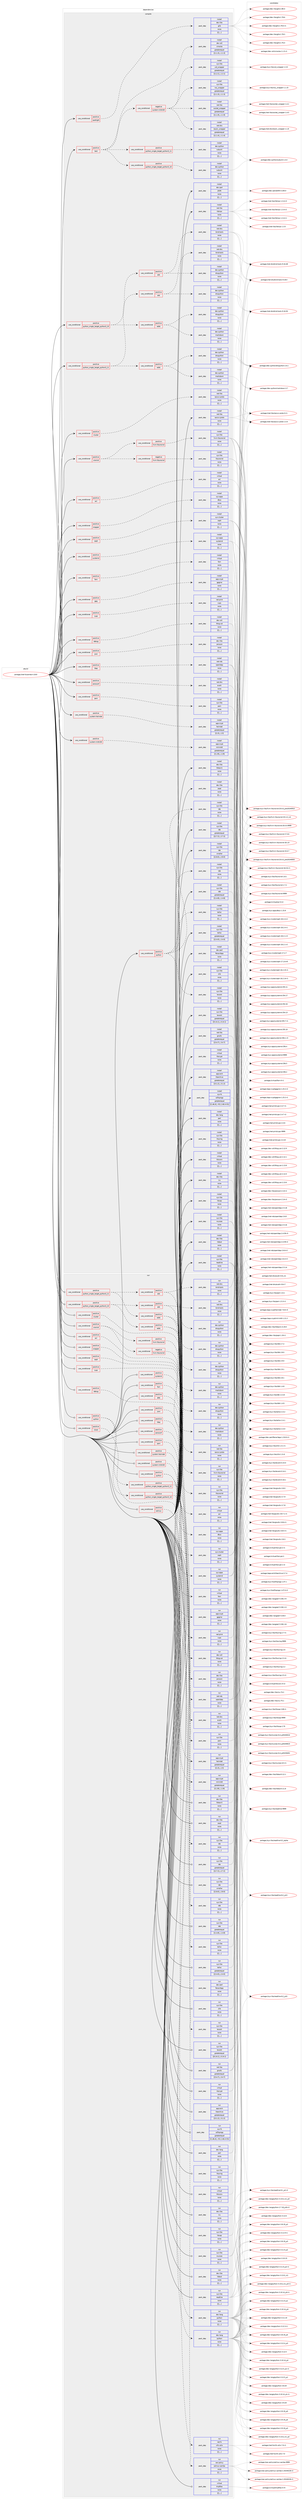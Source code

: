 digraph prolog {

# *************
# Graph options
# *************

newrank=true;
concentrate=true;
compound=true;
graph [rankdir=LR,fontname=Helvetica,fontsize=10,ranksep=1.5];#, ranksep=2.5, nodesep=0.2];
edge  [arrowhead=vee];
node  [fontname=Helvetica,fontsize=10];

# **********
# The ebuild
# **********

subgraph cluster_leftcol {
color=gray;
label=<<i>ebuild</i>>;
id [label="portage://net-fs/samba-4.18.8", color=red, width=4, href="../net-fs/samba-4.18.8.svg"];
}

# ****************
# The dependencies
# ****************

subgraph cluster_midcol {
color=gray;
label=<<i>dependencies</i>>;
subgraph cluster_compile {
fillcolor="#eeeeee";
style=filled;
label=<<i>compile</i>>;
subgraph cond95782 {
dependency368601 [label=<<TABLE BORDER="0" CELLBORDER="1" CELLSPACING="0" CELLPADDING="4"><TR><TD ROWSPAN="3" CELLPADDING="10">use_conditional</TD></TR><TR><TD>positive</TD></TR><TR><TD>acl</TD></TR></TABLE>>, shape=none, color=red];
subgraph pack270059 {
dependency368602 [label=<<TABLE BORDER="0" CELLBORDER="1" CELLSPACING="0" CELLPADDING="4" WIDTH="220"><TR><TD ROWSPAN="6" CELLPADDING="30">pack_dep</TD></TR><TR><TD WIDTH="110">install</TD></TR><TR><TD>virtual</TD></TR><TR><TD>acl</TD></TR><TR><TD>none</TD></TR><TR><TD>[[],,,,]</TD></TR></TABLE>>, shape=none, color=blue];
}
dependency368601:e -> dependency368602:w [weight=20,style="dashed",arrowhead="vee"];
}
id:e -> dependency368601:w [weight=20,style="solid",arrowhead="vee"];
subgraph cond95783 {
dependency368603 [label=<<TABLE BORDER="0" CELLBORDER="1" CELLSPACING="0" CELLPADDING="4"><TR><TD ROWSPAN="3" CELLPADDING="10">use_conditional</TD></TR><TR><TD>positive</TD></TR><TR><TD>ceph</TD></TR></TABLE>>, shape=none, color=red];
subgraph pack270060 {
dependency368604 [label=<<TABLE BORDER="0" CELLBORDER="1" CELLSPACING="0" CELLPADDING="4" WIDTH="220"><TR><TD ROWSPAN="6" CELLPADDING="30">pack_dep</TD></TR><TR><TD WIDTH="110">install</TD></TR><TR><TD>sys-cluster</TD></TR><TR><TD>ceph</TD></TR><TR><TD>none</TD></TR><TR><TD>[[],,,,]</TD></TR></TABLE>>, shape=none, color=blue];
}
dependency368603:e -> dependency368604:w [weight=20,style="dashed",arrowhead="vee"];
}
id:e -> dependency368603:w [weight=20,style="solid",arrowhead="vee"];
subgraph cond95784 {
dependency368605 [label=<<TABLE BORDER="0" CELLBORDER="1" CELLSPACING="0" CELLPADDING="4"><TR><TD ROWSPAN="3" CELLPADDING="10">use_conditional</TD></TR><TR><TD>positive</TD></TR><TR><TD>cluster</TD></TR></TABLE>>, shape=none, color=red];
subgraph pack270061 {
dependency368606 [label=<<TABLE BORDER="0" CELLBORDER="1" CELLSPACING="0" CELLPADDING="4" WIDTH="220"><TR><TD ROWSPAN="6" CELLPADDING="30">pack_dep</TD></TR><TR><TD WIDTH="110">install</TD></TR><TR><TD>net-libs</TD></TR><TR><TD>rpcsvc-proto</TD></TR><TR><TD>none</TD></TR><TR><TD>[[],,,,]</TD></TR></TABLE>>, shape=none, color=blue];
}
dependency368605:e -> dependency368606:w [weight=20,style="dashed",arrowhead="vee"];
}
id:e -> dependency368605:w [weight=20,style="solid",arrowhead="vee"];
subgraph cond95785 {
dependency368607 [label=<<TABLE BORDER="0" CELLBORDER="1" CELLSPACING="0" CELLPADDING="4"><TR><TD ROWSPAN="3" CELLPADDING="10">use_conditional</TD></TR><TR><TD>positive</TD></TR><TR><TD>cups</TD></TR></TABLE>>, shape=none, color=red];
subgraph pack270062 {
dependency368608 [label=<<TABLE BORDER="0" CELLBORDER="1" CELLSPACING="0" CELLPADDING="4" WIDTH="220"><TR><TD ROWSPAN="6" CELLPADDING="30">pack_dep</TD></TR><TR><TD WIDTH="110">install</TD></TR><TR><TD>net-print</TD></TR><TR><TD>cups</TD></TR><TR><TD>none</TD></TR><TR><TD>[[],,,,]</TD></TR></TABLE>>, shape=none, color=blue];
}
dependency368607:e -> dependency368608:w [weight=20,style="dashed",arrowhead="vee"];
}
id:e -> dependency368607:w [weight=20,style="solid",arrowhead="vee"];
subgraph cond95786 {
dependency368609 [label=<<TABLE BORDER="0" CELLBORDER="1" CELLSPACING="0" CELLPADDING="4"><TR><TD ROWSPAN="3" CELLPADDING="10">use_conditional</TD></TR><TR><TD>positive</TD></TR><TR><TD>debug</TD></TR></TABLE>>, shape=none, color=red];
subgraph pack270063 {
dependency368610 [label=<<TABLE BORDER="0" CELLBORDER="1" CELLSPACING="0" CELLPADDING="4" WIDTH="220"><TR><TD ROWSPAN="6" CELLPADDING="30">pack_dep</TD></TR><TR><TD WIDTH="110">install</TD></TR><TR><TD>dev-util</TD></TR><TR><TD>lttng-ust</TD></TR><TR><TD>none</TD></TR><TR><TD>[[],,,,]</TD></TR></TABLE>>, shape=none, color=blue];
}
dependency368609:e -> dependency368610:w [weight=20,style="dashed",arrowhead="vee"];
}
id:e -> dependency368609:w [weight=20,style="solid",arrowhead="vee"];
subgraph cond95787 {
dependency368611 [label=<<TABLE BORDER="0" CELLBORDER="1" CELLSPACING="0" CELLPADDING="4"><TR><TD ROWSPAN="3" CELLPADDING="10">use_conditional</TD></TR><TR><TD>positive</TD></TR><TR><TD>fam</TD></TR></TABLE>>, shape=none, color=red];
subgraph pack270064 {
dependency368612 [label=<<TABLE BORDER="0" CELLBORDER="1" CELLSPACING="0" CELLPADDING="4" WIDTH="220"><TR><TD ROWSPAN="6" CELLPADDING="30">pack_dep</TD></TR><TR><TD WIDTH="110">install</TD></TR><TR><TD>virtual</TD></TR><TR><TD>fam</TD></TR><TR><TD>none</TD></TR><TR><TD>[[],,,,]</TD></TR></TABLE>>, shape=none, color=blue];
}
dependency368611:e -> dependency368612:w [weight=20,style="dashed",arrowhead="vee"];
}
id:e -> dependency368611:w [weight=20,style="solid",arrowhead="vee"];
subgraph cond95788 {
dependency368613 [label=<<TABLE BORDER="0" CELLBORDER="1" CELLSPACING="0" CELLPADDING="4"><TR><TD ROWSPAN="3" CELLPADDING="10">use_conditional</TD></TR><TR><TD>positive</TD></TR><TR><TD>gpg</TD></TR></TABLE>>, shape=none, color=red];
subgraph pack270065 {
dependency368614 [label=<<TABLE BORDER="0" CELLBORDER="1" CELLSPACING="0" CELLPADDING="4" WIDTH="220"><TR><TD ROWSPAN="6" CELLPADDING="30">pack_dep</TD></TR><TR><TD WIDTH="110">install</TD></TR><TR><TD>app-crypt</TD></TR><TR><TD>gpgme</TD></TR><TR><TD>none</TD></TR><TR><TD>[[],,,,]</TD></TR></TABLE>>, shape=none, color=blue];
}
dependency368613:e -> dependency368614:w [weight=20,style="dashed",arrowhead="vee"];
}
id:e -> dependency368613:w [weight=20,style="solid",arrowhead="vee"];
subgraph cond95789 {
dependency368615 [label=<<TABLE BORDER="0" CELLBORDER="1" CELLSPACING="0" CELLPADDING="4"><TR><TD ROWSPAN="3" CELLPADDING="10">use_conditional</TD></TR><TR><TD>positive</TD></TR><TR><TD>json</TD></TR></TABLE>>, shape=none, color=red];
subgraph pack270066 {
dependency368616 [label=<<TABLE BORDER="0" CELLBORDER="1" CELLSPACING="0" CELLPADDING="4" WIDTH="220"><TR><TD ROWSPAN="6" CELLPADDING="30">pack_dep</TD></TR><TR><TD WIDTH="110">install</TD></TR><TR><TD>dev-libs</TD></TR><TR><TD>jansson</TD></TR><TR><TD>none</TD></TR><TR><TD>[[],,,,]</TD></TR></TABLE>>, shape=none, color=blue];
}
dependency368615:e -> dependency368616:w [weight=20,style="dashed",arrowhead="vee"];
}
id:e -> dependency368615:w [weight=20,style="solid",arrowhead="vee"];
subgraph cond95790 {
dependency368617 [label=<<TABLE BORDER="0" CELLBORDER="1" CELLSPACING="0" CELLPADDING="4"><TR><TD ROWSPAN="3" CELLPADDING="10">use_conditional</TD></TR><TR><TD>positive</TD></TR><TR><TD>ldap</TD></TR></TABLE>>, shape=none, color=red];
subgraph pack270067 {
dependency368618 [label=<<TABLE BORDER="0" CELLBORDER="1" CELLSPACING="0" CELLPADDING="4" WIDTH="220"><TR><TD ROWSPAN="6" CELLPADDING="30">pack_dep</TD></TR><TR><TD WIDTH="110">install</TD></TR><TR><TD>net-nds</TD></TR><TR><TD>openldap</TD></TR><TR><TD>none</TD></TR><TR><TD>[[],,,,]</TD></TR></TABLE>>, shape=none, color=blue];
}
dependency368617:e -> dependency368618:w [weight=20,style="dashed",arrowhead="vee"];
}
id:e -> dependency368617:w [weight=20,style="solid",arrowhead="vee"];
subgraph cond95791 {
dependency368619 [label=<<TABLE BORDER="0" CELLBORDER="1" CELLSPACING="0" CELLPADDING="4"><TR><TD ROWSPAN="3" CELLPADDING="10">use_conditional</TD></TR><TR><TD>positive</TD></TR><TR><TD>pam</TD></TR></TABLE>>, shape=none, color=red];
subgraph pack270068 {
dependency368620 [label=<<TABLE BORDER="0" CELLBORDER="1" CELLSPACING="0" CELLPADDING="4" WIDTH="220"><TR><TD ROWSPAN="6" CELLPADDING="30">pack_dep</TD></TR><TR><TD WIDTH="110">install</TD></TR><TR><TD>sys-libs</TD></TR><TR><TD>pam</TD></TR><TR><TD>none</TD></TR><TR><TD>[[],,,,]</TD></TR></TABLE>>, shape=none, color=blue];
}
dependency368619:e -> dependency368620:w [weight=20,style="dashed",arrowhead="vee"];
}
id:e -> dependency368619:w [weight=20,style="solid",arrowhead="vee"];
subgraph cond95792 {
dependency368621 [label=<<TABLE BORDER="0" CELLBORDER="1" CELLSPACING="0" CELLPADDING="4"><TR><TD ROWSPAN="3" CELLPADDING="10">use_conditional</TD></TR><TR><TD>positive</TD></TR><TR><TD>python</TD></TR></TABLE>>, shape=none, color=red];
subgraph pack270069 {
dependency368622 [label=<<TABLE BORDER="0" CELLBORDER="1" CELLSPACING="0" CELLPADDING="4" WIDTH="220"><TR><TD ROWSPAN="6" CELLPADDING="30">pack_dep</TD></TR><TR><TD WIDTH="110">install</TD></TR><TR><TD>sys-libs</TD></TR><TR><TD>ldb</TD></TR><TR><TD>none</TD></TR><TR><TD>[[],,,,]</TD></TR></TABLE>>, shape=none, color=blue];
}
dependency368621:e -> dependency368622:w [weight=20,style="dashed",arrowhead="vee"];
subgraph pack270070 {
dependency368623 [label=<<TABLE BORDER="0" CELLBORDER="1" CELLSPACING="0" CELLPADDING="4" WIDTH="220"><TR><TD ROWSPAN="6" CELLPADDING="30">pack_dep</TD></TR><TR><TD WIDTH="110">install</TD></TR><TR><TD>sys-libs</TD></TR><TR><TD>talloc</TD></TR><TR><TD>none</TD></TR><TR><TD>[[],,,,]</TD></TR></TABLE>>, shape=none, color=blue];
}
dependency368621:e -> dependency368623:w [weight=20,style="dashed",arrowhead="vee"];
subgraph pack270071 {
dependency368624 [label=<<TABLE BORDER="0" CELLBORDER="1" CELLSPACING="0" CELLPADDING="4" WIDTH="220"><TR><TD ROWSPAN="6" CELLPADDING="30">pack_dep</TD></TR><TR><TD WIDTH="110">install</TD></TR><TR><TD>sys-libs</TD></TR><TR><TD>tdb</TD></TR><TR><TD>none</TD></TR><TR><TD>[[],,,,]</TD></TR></TABLE>>, shape=none, color=blue];
}
dependency368621:e -> dependency368624:w [weight=20,style="dashed",arrowhead="vee"];
subgraph pack270072 {
dependency368625 [label=<<TABLE BORDER="0" CELLBORDER="1" CELLSPACING="0" CELLPADDING="4" WIDTH="220"><TR><TD ROWSPAN="6" CELLPADDING="30">pack_dep</TD></TR><TR><TD WIDTH="110">install</TD></TR><TR><TD>sys-libs</TD></TR><TR><TD>tevent</TD></TR><TR><TD>none</TD></TR><TR><TD>[[],,,,]</TD></TR></TABLE>>, shape=none, color=blue];
}
dependency368621:e -> dependency368625:w [weight=20,style="dashed",arrowhead="vee"];
}
id:e -> dependency368621:w [weight=20,style="solid",arrowhead="vee"];
subgraph cond95793 {
dependency368626 [label=<<TABLE BORDER="0" CELLBORDER="1" CELLSPACING="0" CELLPADDING="4"><TR><TD ROWSPAN="3" CELLPADDING="10">use_conditional</TD></TR><TR><TD>positive</TD></TR><TR><TD>python_single_target_python3_10</TD></TR></TABLE>>, shape=none, color=red];
subgraph cond95794 {
dependency368627 [label=<<TABLE BORDER="0" CELLBORDER="1" CELLSPACING="0" CELLPADDING="4"><TR><TD ROWSPAN="3" CELLPADDING="10">use_conditional</TD></TR><TR><TD>positive</TD></TR><TR><TD>addc</TD></TR></TABLE>>, shape=none, color=red];
subgraph pack270073 {
dependency368628 [label=<<TABLE BORDER="0" CELLBORDER="1" CELLSPACING="0" CELLPADDING="4" WIDTH="220"><TR><TD ROWSPAN="6" CELLPADDING="30">pack_dep</TD></TR><TR><TD WIDTH="110">install</TD></TR><TR><TD>dev-python</TD></TR><TR><TD>dnspython</TD></TR><TR><TD>none</TD></TR><TR><TD>[[],,,,]</TD></TR></TABLE>>, shape=none, color=blue];
}
dependency368627:e -> dependency368628:w [weight=20,style="dashed",arrowhead="vee"];
subgraph pack270074 {
dependency368629 [label=<<TABLE BORDER="0" CELLBORDER="1" CELLSPACING="0" CELLPADDING="4" WIDTH="220"><TR><TD ROWSPAN="6" CELLPADDING="30">pack_dep</TD></TR><TR><TD WIDTH="110">install</TD></TR><TR><TD>dev-python</TD></TR><TR><TD>markdown</TD></TR><TR><TD>none</TD></TR><TR><TD>[[],,,,]</TD></TR></TABLE>>, shape=none, color=blue];
}
dependency368627:e -> dependency368629:w [weight=20,style="dashed",arrowhead="vee"];
}
dependency368626:e -> dependency368627:w [weight=20,style="dashed",arrowhead="vee"];
subgraph cond95795 {
dependency368630 [label=<<TABLE BORDER="0" CELLBORDER="1" CELLSPACING="0" CELLPADDING="4"><TR><TD ROWSPAN="3" CELLPADDING="10">use_conditional</TD></TR><TR><TD>positive</TD></TR><TR><TD>ads</TD></TR></TABLE>>, shape=none, color=red];
subgraph pack270075 {
dependency368631 [label=<<TABLE BORDER="0" CELLBORDER="1" CELLSPACING="0" CELLPADDING="4" WIDTH="220"><TR><TD ROWSPAN="6" CELLPADDING="30">pack_dep</TD></TR><TR><TD WIDTH="110">install</TD></TR><TR><TD>dev-python</TD></TR><TR><TD>dnspython</TD></TR><TR><TD>none</TD></TR><TR><TD>[[],,,,]</TD></TR></TABLE>>, shape=none, color=blue];
}
dependency368630:e -> dependency368631:w [weight=20,style="dashed",arrowhead="vee"];
subgraph pack270076 {
dependency368632 [label=<<TABLE BORDER="0" CELLBORDER="1" CELLSPACING="0" CELLPADDING="4" WIDTH="220"><TR><TD ROWSPAN="6" CELLPADDING="30">pack_dep</TD></TR><TR><TD WIDTH="110">install</TD></TR><TR><TD>net-dns</TD></TR><TR><TD>bind-tools</TD></TR><TR><TD>none</TD></TR><TR><TD>[[],,,,]</TD></TR></TABLE>>, shape=none, color=blue];
}
dependency368630:e -> dependency368632:w [weight=20,style="dashed",arrowhead="vee"];
}
dependency368626:e -> dependency368630:w [weight=20,style="dashed",arrowhead="vee"];
}
id:e -> dependency368626:w [weight=20,style="solid",arrowhead="vee"];
subgraph cond95796 {
dependency368633 [label=<<TABLE BORDER="0" CELLBORDER="1" CELLSPACING="0" CELLPADDING="4"><TR><TD ROWSPAN="3" CELLPADDING="10">use_conditional</TD></TR><TR><TD>positive</TD></TR><TR><TD>python_single_target_python3_11</TD></TR></TABLE>>, shape=none, color=red];
subgraph cond95797 {
dependency368634 [label=<<TABLE BORDER="0" CELLBORDER="1" CELLSPACING="0" CELLPADDING="4"><TR><TD ROWSPAN="3" CELLPADDING="10">use_conditional</TD></TR><TR><TD>positive</TD></TR><TR><TD>addc</TD></TR></TABLE>>, shape=none, color=red];
subgraph pack270077 {
dependency368635 [label=<<TABLE BORDER="0" CELLBORDER="1" CELLSPACING="0" CELLPADDING="4" WIDTH="220"><TR><TD ROWSPAN="6" CELLPADDING="30">pack_dep</TD></TR><TR><TD WIDTH="110">install</TD></TR><TR><TD>dev-python</TD></TR><TR><TD>dnspython</TD></TR><TR><TD>none</TD></TR><TR><TD>[[],,,,]</TD></TR></TABLE>>, shape=none, color=blue];
}
dependency368634:e -> dependency368635:w [weight=20,style="dashed",arrowhead="vee"];
subgraph pack270078 {
dependency368636 [label=<<TABLE BORDER="0" CELLBORDER="1" CELLSPACING="0" CELLPADDING="4" WIDTH="220"><TR><TD ROWSPAN="6" CELLPADDING="30">pack_dep</TD></TR><TR><TD WIDTH="110">install</TD></TR><TR><TD>dev-python</TD></TR><TR><TD>markdown</TD></TR><TR><TD>none</TD></TR><TR><TD>[[],,,,]</TD></TR></TABLE>>, shape=none, color=blue];
}
dependency368634:e -> dependency368636:w [weight=20,style="dashed",arrowhead="vee"];
}
dependency368633:e -> dependency368634:w [weight=20,style="dashed",arrowhead="vee"];
subgraph cond95798 {
dependency368637 [label=<<TABLE BORDER="0" CELLBORDER="1" CELLSPACING="0" CELLPADDING="4"><TR><TD ROWSPAN="3" CELLPADDING="10">use_conditional</TD></TR><TR><TD>positive</TD></TR><TR><TD>ads</TD></TR></TABLE>>, shape=none, color=red];
subgraph pack270079 {
dependency368638 [label=<<TABLE BORDER="0" CELLBORDER="1" CELLSPACING="0" CELLPADDING="4" WIDTH="220"><TR><TD ROWSPAN="6" CELLPADDING="30">pack_dep</TD></TR><TR><TD WIDTH="110">install</TD></TR><TR><TD>dev-python</TD></TR><TR><TD>dnspython</TD></TR><TR><TD>none</TD></TR><TR><TD>[[],,,,]</TD></TR></TABLE>>, shape=none, color=blue];
}
dependency368637:e -> dependency368638:w [weight=20,style="dashed",arrowhead="vee"];
subgraph pack270080 {
dependency368639 [label=<<TABLE BORDER="0" CELLBORDER="1" CELLSPACING="0" CELLPADDING="4" WIDTH="220"><TR><TD ROWSPAN="6" CELLPADDING="30">pack_dep</TD></TR><TR><TD WIDTH="110">install</TD></TR><TR><TD>net-dns</TD></TR><TR><TD>bind-tools</TD></TR><TR><TD>none</TD></TR><TR><TD>[[],,,,]</TD></TR></TABLE>>, shape=none, color=blue];
}
dependency368637:e -> dependency368639:w [weight=20,style="dashed",arrowhead="vee"];
}
dependency368633:e -> dependency368637:w [weight=20,style="dashed",arrowhead="vee"];
}
id:e -> dependency368633:w [weight=20,style="solid",arrowhead="vee"];
subgraph cond95799 {
dependency368640 [label=<<TABLE BORDER="0" CELLBORDER="1" CELLSPACING="0" CELLPADDING="4"><TR><TD ROWSPAN="3" CELLPADDING="10">use_conditional</TD></TR><TR><TD>positive</TD></TR><TR><TD>snapper</TD></TR></TABLE>>, shape=none, color=red];
subgraph pack270081 {
dependency368641 [label=<<TABLE BORDER="0" CELLBORDER="1" CELLSPACING="0" CELLPADDING="4" WIDTH="220"><TR><TD ROWSPAN="6" CELLPADDING="30">pack_dep</TD></TR><TR><TD WIDTH="110">install</TD></TR><TR><TD>sys-apps</TD></TR><TR><TD>dbus</TD></TR><TR><TD>none</TD></TR><TR><TD>[[],,,,]</TD></TR></TABLE>>, shape=none, color=blue];
}
dependency368640:e -> dependency368641:w [weight=20,style="dashed",arrowhead="vee"];
}
id:e -> dependency368640:w [weight=20,style="solid",arrowhead="vee"];
subgraph cond95800 {
dependency368642 [label=<<TABLE BORDER="0" CELLBORDER="1" CELLSPACING="0" CELLPADDING="4"><TR><TD ROWSPAN="3" CELLPADDING="10">use_conditional</TD></TR><TR><TD>positive</TD></TR><TR><TD>spotlight</TD></TR></TABLE>>, shape=none, color=red];
subgraph pack270082 {
dependency368643 [label=<<TABLE BORDER="0" CELLBORDER="1" CELLSPACING="0" CELLPADDING="4" WIDTH="220"><TR><TD ROWSPAN="6" CELLPADDING="30">pack_dep</TD></TR><TR><TD WIDTH="110">install</TD></TR><TR><TD>dev-libs</TD></TR><TR><TD>glib</TD></TR><TR><TD>none</TD></TR><TR><TD>[[],,,,]</TD></TR></TABLE>>, shape=none, color=blue];
}
dependency368642:e -> dependency368643:w [weight=20,style="dashed",arrowhead="vee"];
}
id:e -> dependency368642:w [weight=20,style="solid",arrowhead="vee"];
subgraph cond95801 {
dependency368644 [label=<<TABLE BORDER="0" CELLBORDER="1" CELLSPACING="0" CELLPADDING="4"><TR><TD ROWSPAN="3" CELLPADDING="10">use_conditional</TD></TR><TR><TD>positive</TD></TR><TR><TD>system-heimdal</TD></TR></TABLE>>, shape=none, color=red];
subgraph pack270083 {
dependency368645 [label=<<TABLE BORDER="0" CELLBORDER="1" CELLSPACING="0" CELLPADDING="4" WIDTH="220"><TR><TD ROWSPAN="6" CELLPADDING="30">pack_dep</TD></TR><TR><TD WIDTH="110">install</TD></TR><TR><TD>app-crypt</TD></TR><TR><TD>heimdal</TD></TR><TR><TD>greaterequal</TD></TR><TR><TD>[[1,5],,,1.5]</TD></TR></TABLE>>, shape=none, color=blue];
}
dependency368644:e -> dependency368645:w [weight=20,style="dashed",arrowhead="vee"];
}
id:e -> dependency368644:w [weight=20,style="solid",arrowhead="vee"];
subgraph cond95802 {
dependency368646 [label=<<TABLE BORDER="0" CELLBORDER="1" CELLSPACING="0" CELLPADDING="4"><TR><TD ROWSPAN="3" CELLPADDING="10">use_conditional</TD></TR><TR><TD>positive</TD></TR><TR><TD>system-mitkrb5</TD></TR></TABLE>>, shape=none, color=red];
subgraph pack270084 {
dependency368647 [label=<<TABLE BORDER="0" CELLBORDER="1" CELLSPACING="0" CELLPADDING="4" WIDTH="220"><TR><TD ROWSPAN="6" CELLPADDING="30">pack_dep</TD></TR><TR><TD WIDTH="110">install</TD></TR><TR><TD>app-crypt</TD></TR><TR><TD>mit-krb5</TD></TR><TR><TD>greaterequal</TD></TR><TR><TD>[[1,19],,,1.19]</TD></TR></TABLE>>, shape=none, color=blue];
}
dependency368646:e -> dependency368647:w [weight=20,style="dashed",arrowhead="vee"];
}
id:e -> dependency368646:w [weight=20,style="solid",arrowhead="vee"];
subgraph cond95803 {
dependency368648 [label=<<TABLE BORDER="0" CELLBORDER="1" CELLSPACING="0" CELLPADDING="4"><TR><TD ROWSPAN="3" CELLPADDING="10">use_conditional</TD></TR><TR><TD>positive</TD></TR><TR><TD>systemd</TD></TR></TABLE>>, shape=none, color=red];
subgraph pack270085 {
dependency368649 [label=<<TABLE BORDER="0" CELLBORDER="1" CELLSPACING="0" CELLPADDING="4" WIDTH="220"><TR><TD ROWSPAN="6" CELLPADDING="30">pack_dep</TD></TR><TR><TD WIDTH="110">install</TD></TR><TR><TD>sys-apps</TD></TR><TR><TD>systemd</TD></TR><TR><TD>none</TD></TR><TR><TD>[[],,,,]</TD></TR></TABLE>>, shape=none, color=blue];
}
dependency368648:e -> dependency368649:w [weight=20,style="dashed",arrowhead="vee"];
}
id:e -> dependency368648:w [weight=20,style="solid",arrowhead="vee"];
subgraph cond95804 {
dependency368650 [label=<<TABLE BORDER="0" CELLBORDER="1" CELLSPACING="0" CELLPADDING="4"><TR><TD ROWSPAN="3" CELLPADDING="10">use_conditional</TD></TR><TR><TD>positive</TD></TR><TR><TD>test</TD></TR></TABLE>>, shape=none, color=red];
subgraph pack270086 {
dependency368651 [label=<<TABLE BORDER="0" CELLBORDER="1" CELLSPACING="0" CELLPADDING="4" WIDTH="220"><TR><TD ROWSPAN="6" CELLPADDING="30">pack_dep</TD></TR><TR><TD WIDTH="110">install</TD></TR><TR><TD>dev-util</TD></TR><TR><TD>cmocka</TD></TR><TR><TD>greaterequal</TD></TR><TR><TD>[[1,1,3],,,1.1.3]</TD></TR></TABLE>>, shape=none, color=blue];
}
dependency368650:e -> dependency368651:w [weight=20,style="dashed",arrowhead="vee"];
subgraph cond95805 {
dependency368652 [label=<<TABLE BORDER="0" CELLBORDER="1" CELLSPACING="0" CELLPADDING="4"><TR><TD ROWSPAN="3" CELLPADDING="10">use_conditional</TD></TR><TR><TD>positive</TD></TR><TR><TD>python_single_target_python3_10</TD></TR></TABLE>>, shape=none, color=red];
subgraph pack270087 {
dependency368653 [label=<<TABLE BORDER="0" CELLBORDER="1" CELLSPACING="0" CELLPADDING="4" WIDTH="220"><TR><TD ROWSPAN="6" CELLPADDING="30">pack_dep</TD></TR><TR><TD WIDTH="110">install</TD></TR><TR><TD>dev-python</TD></TR><TR><TD>subunit</TD></TR><TR><TD>none</TD></TR><TR><TD>[[],,,,]</TD></TR></TABLE>>, shape=none, color=blue];
}
dependency368652:e -> dependency368653:w [weight=20,style="dashed",arrowhead="vee"];
}
dependency368650:e -> dependency368652:w [weight=20,style="dashed",arrowhead="vee"];
subgraph cond95806 {
dependency368654 [label=<<TABLE BORDER="0" CELLBORDER="1" CELLSPACING="0" CELLPADDING="4"><TR><TD ROWSPAN="3" CELLPADDING="10">use_conditional</TD></TR><TR><TD>positive</TD></TR><TR><TD>python_single_target_python3_11</TD></TR></TABLE>>, shape=none, color=red];
subgraph pack270088 {
dependency368655 [label=<<TABLE BORDER="0" CELLBORDER="1" CELLSPACING="0" CELLPADDING="4" WIDTH="220"><TR><TD ROWSPAN="6" CELLPADDING="30">pack_dep</TD></TR><TR><TD WIDTH="110">install</TD></TR><TR><TD>dev-python</TD></TR><TR><TD>subunit</TD></TR><TR><TD>none</TD></TR><TR><TD>[[],,,,]</TD></TR></TABLE>>, shape=none, color=blue];
}
dependency368654:e -> dependency368655:w [weight=20,style="dashed",arrowhead="vee"];
}
dependency368650:e -> dependency368654:w [weight=20,style="dashed",arrowhead="vee"];
subgraph cond95807 {
dependency368656 [label=<<TABLE BORDER="0" CELLBORDER="1" CELLSPACING="0" CELLPADDING="4"><TR><TD ROWSPAN="3" CELLPADDING="10">use_conditional</TD></TR><TR><TD>negative</TD></TR><TR><TD>system-mitkrb5</TD></TR></TABLE>>, shape=none, color=red];
subgraph pack270089 {
dependency368657 [label=<<TABLE BORDER="0" CELLBORDER="1" CELLSPACING="0" CELLPADDING="4" WIDTH="220"><TR><TD ROWSPAN="6" CELLPADDING="30">pack_dep</TD></TR><TR><TD WIDTH="110">install</TD></TR><TR><TD>net-dns</TD></TR><TR><TD>resolv_wrapper</TD></TR><TR><TD>greaterequal</TD></TR><TR><TD>[[1,1,4],,,1.1.4]</TD></TR></TABLE>>, shape=none, color=blue];
}
dependency368656:e -> dependency368657:w [weight=20,style="dashed",arrowhead="vee"];
subgraph pack270090 {
dependency368658 [label=<<TABLE BORDER="0" CELLBORDER="1" CELLSPACING="0" CELLPADDING="4" WIDTH="220"><TR><TD ROWSPAN="6" CELLPADDING="30">pack_dep</TD></TR><TR><TD WIDTH="110">install</TD></TR><TR><TD>net-libs</TD></TR><TR><TD>socket_wrapper</TD></TR><TR><TD>greaterequal</TD></TR><TR><TD>[[1,1,9],,,1.1.9]</TD></TR></TABLE>>, shape=none, color=blue];
}
dependency368656:e -> dependency368658:w [weight=20,style="dashed",arrowhead="vee"];
subgraph pack270091 {
dependency368659 [label=<<TABLE BORDER="0" CELLBORDER="1" CELLSPACING="0" CELLPADDING="4" WIDTH="220"><TR><TD ROWSPAN="6" CELLPADDING="30">pack_dep</TD></TR><TR><TD WIDTH="110">install</TD></TR><TR><TD>sys-libs</TD></TR><TR><TD>nss_wrapper</TD></TR><TR><TD>greaterequal</TD></TR><TR><TD>[[1,1,3],,,1.1.3]</TD></TR></TABLE>>, shape=none, color=blue];
}
dependency368656:e -> dependency368659:w [weight=20,style="dashed",arrowhead="vee"];
subgraph pack270092 {
dependency368660 [label=<<TABLE BORDER="0" CELLBORDER="1" CELLSPACING="0" CELLPADDING="4" WIDTH="220"><TR><TD ROWSPAN="6" CELLPADDING="30">pack_dep</TD></TR><TR><TD WIDTH="110">install</TD></TR><TR><TD>sys-libs</TD></TR><TR><TD>uid_wrapper</TD></TR><TR><TD>greaterequal</TD></TR><TR><TD>[[1,2,1],,,1.2.1]</TD></TR></TABLE>>, shape=none, color=blue];
}
dependency368656:e -> dependency368660:w [weight=20,style="dashed",arrowhead="vee"];
}
dependency368650:e -> dependency368656:w [weight=20,style="dashed",arrowhead="vee"];
}
id:e -> dependency368650:w [weight=20,style="solid",arrowhead="vee"];
subgraph cond95808 {
dependency368661 [label=<<TABLE BORDER="0" CELLBORDER="1" CELLSPACING="0" CELLPADDING="4"><TR><TD ROWSPAN="3" CELLPADDING="10">use_conditional</TD></TR><TR><TD>positive</TD></TR><TR><TD>unwind</TD></TR></TABLE>>, shape=none, color=red];
subgraph cond95809 {
dependency368662 [label=<<TABLE BORDER="0" CELLBORDER="1" CELLSPACING="0" CELLPADDING="4"><TR><TD ROWSPAN="3" CELLPADDING="10">use_conditional</TD></TR><TR><TD>positive</TD></TR><TR><TD>llvm-libunwind</TD></TR></TABLE>>, shape=none, color=red];
subgraph pack270093 {
dependency368663 [label=<<TABLE BORDER="0" CELLBORDER="1" CELLSPACING="0" CELLPADDING="4" WIDTH="220"><TR><TD ROWSPAN="6" CELLPADDING="30">pack_dep</TD></TR><TR><TD WIDTH="110">install</TD></TR><TR><TD>sys-libs</TD></TR><TR><TD>llvm-libunwind</TD></TR><TR><TD>none</TD></TR><TR><TD>[[],,,,]</TD></TR></TABLE>>, shape=none, color=blue];
}
dependency368662:e -> dependency368663:w [weight=20,style="dashed",arrowhead="vee"];
}
dependency368661:e -> dependency368662:w [weight=20,style="dashed",arrowhead="vee"];
subgraph cond95810 {
dependency368664 [label=<<TABLE BORDER="0" CELLBORDER="1" CELLSPACING="0" CELLPADDING="4"><TR><TD ROWSPAN="3" CELLPADDING="10">use_conditional</TD></TR><TR><TD>negative</TD></TR><TR><TD>llvm-libunwind</TD></TR></TABLE>>, shape=none, color=red];
subgraph pack270094 {
dependency368665 [label=<<TABLE BORDER="0" CELLBORDER="1" CELLSPACING="0" CELLPADDING="4" WIDTH="220"><TR><TD ROWSPAN="6" CELLPADDING="30">pack_dep</TD></TR><TR><TD WIDTH="110">install</TD></TR><TR><TD>sys-libs</TD></TR><TR><TD>libunwind</TD></TR><TR><TD>none</TD></TR><TR><TD>[[],,,,]</TD></TR></TABLE>>, shape=none, color=blue];
}
dependency368664:e -> dependency368665:w [weight=20,style="dashed",arrowhead="vee"];
}
dependency368661:e -> dependency368664:w [weight=20,style="dashed",arrowhead="vee"];
}
id:e -> dependency368661:w [weight=20,style="solid",arrowhead="vee"];
subgraph cond95811 {
dependency368666 [label=<<TABLE BORDER="0" CELLBORDER="1" CELLSPACING="0" CELLPADDING="4"><TR><TD ROWSPAN="3" CELLPADDING="10">use_conditional</TD></TR><TR><TD>positive</TD></TR><TR><TD>zeroconf</TD></TR></TABLE>>, shape=none, color=red];
subgraph pack270095 {
dependency368667 [label=<<TABLE BORDER="0" CELLBORDER="1" CELLSPACING="0" CELLPADDING="4" WIDTH="220"><TR><TD ROWSPAN="6" CELLPADDING="30">pack_dep</TD></TR><TR><TD WIDTH="110">install</TD></TR><TR><TD>net-dns</TD></TR><TR><TD>avahi</TD></TR><TR><TD>none</TD></TR><TR><TD>[[],,,,]</TD></TR></TABLE>>, shape=none, color=blue];
}
dependency368666:e -> dependency368667:w [weight=20,style="dashed",arrowhead="vee"];
}
id:e -> dependency368666:w [weight=20,style="solid",arrowhead="vee"];
subgraph pack270096 {
dependency368668 [label=<<TABLE BORDER="0" CELLBORDER="1" CELLSPACING="0" CELLPADDING="4" WIDTH="220"><TR><TD ROWSPAN="6" CELLPADDING="30">pack_dep</TD></TR><TR><TD WIDTH="110">install</TD></TR><TR><TD>app-arch</TD></TR><TR><TD>libarchive</TD></TR><TR><TD>greaterequal</TD></TR><TR><TD>[[3,1,2],,,3.1.2]</TD></TR></TABLE>>, shape=none, color=blue];
}
id:e -> dependency368668:w [weight=20,style="solid",arrowhead="vee"];
subgraph pack270097 {
dependency368669 [label=<<TABLE BORDER="0" CELLBORDER="1" CELLSPACING="0" CELLPADDING="4" WIDTH="220"><TR><TD ROWSPAN="6" CELLPADDING="30">pack_dep</TD></TR><TR><TD WIDTH="110">install</TD></TR><TR><TD>dev-lang</TD></TR><TR><TD>perl</TD></TR><TR><TD>none</TD></TR><TR><TD>[[],,,,]</TD></TR></TABLE>>, shape=none, color=blue];
}
id:e -> dependency368669:w [weight=20,style="solid",arrowhead="vee"];
subgraph pack270098 {
dependency368670 [label=<<TABLE BORDER="0" CELLBORDER="1" CELLSPACING="0" CELLPADDING="4" WIDTH="220"><TR><TD ROWSPAN="6" CELLPADDING="30">pack_dep</TD></TR><TR><TD WIDTH="110">install</TD></TR><TR><TD>dev-libs</TD></TR><TR><TD>icu</TD></TR><TR><TD>none</TD></TR><TR><TD>[[],,,,]</TD></TR></TABLE>>, shape=none, color=blue];
}
id:e -> dependency368670:w [weight=20,style="solid",arrowhead="vee"];
subgraph pack270099 {
dependency368671 [label=<<TABLE BORDER="0" CELLBORDER="1" CELLSPACING="0" CELLPADDING="4" WIDTH="220"><TR><TD ROWSPAN="6" CELLPADDING="30">pack_dep</TD></TR><TR><TD WIDTH="110">install</TD></TR><TR><TD>dev-libs</TD></TR><TR><TD>libbsd</TD></TR><TR><TD>none</TD></TR><TR><TD>[[],,,,]</TD></TR></TABLE>>, shape=none, color=blue];
}
id:e -> dependency368671:w [weight=20,style="solid",arrowhead="vee"];
subgraph pack270100 {
dependency368672 [label=<<TABLE BORDER="0" CELLBORDER="1" CELLSPACING="0" CELLPADDING="4" WIDTH="220"><TR><TD ROWSPAN="6" CELLPADDING="30">pack_dep</TD></TR><TR><TD WIDTH="110">install</TD></TR><TR><TD>dev-libs</TD></TR><TR><TD>libtasn1</TD></TR><TR><TD>none</TD></TR><TR><TD>[[],,,,]</TD></TR></TABLE>>, shape=none, color=blue];
}
id:e -> dependency368672:w [weight=20,style="solid",arrowhead="vee"];
subgraph pack270101 {
dependency368673 [label=<<TABLE BORDER="0" CELLBORDER="1" CELLSPACING="0" CELLPADDING="4" WIDTH="220"><TR><TD ROWSPAN="6" CELLPADDING="30">pack_dep</TD></TR><TR><TD WIDTH="110">install</TD></TR><TR><TD>dev-libs</TD></TR><TR><TD>popt</TD></TR><TR><TD>none</TD></TR><TR><TD>[[],,,,]</TD></TR></TABLE>>, shape=none, color=blue];
}
id:e -> dependency368673:w [weight=20,style="solid",arrowhead="vee"];
subgraph pack270102 {
dependency368674 [label=<<TABLE BORDER="0" CELLBORDER="1" CELLSPACING="0" CELLPADDING="4" WIDTH="220"><TR><TD ROWSPAN="6" CELLPADDING="30">pack_dep</TD></TR><TR><TD WIDTH="110">install</TD></TR><TR><TD>dev-perl</TD></TR><TR><TD>JSON</TD></TR><TR><TD>none</TD></TR><TR><TD>[[],,,,]</TD></TR></TABLE>>, shape=none, color=blue];
}
id:e -> dependency368674:w [weight=20,style="solid",arrowhead="vee"];
subgraph pack270103 {
dependency368675 [label=<<TABLE BORDER="0" CELLBORDER="1" CELLSPACING="0" CELLPADDING="4" WIDTH="220"><TR><TD ROWSPAN="6" CELLPADDING="30">pack_dep</TD></TR><TR><TD WIDTH="110">install</TD></TR><TR><TD>dev-perl</TD></TR><TR><TD>Parse-Yapp</TD></TR><TR><TD>none</TD></TR><TR><TD>[[],,,,]</TD></TR></TABLE>>, shape=none, color=blue];
}
id:e -> dependency368675:w [weight=20,style="solid",arrowhead="vee"];
subgraph pack270104 {
dependency368676 [label=<<TABLE BORDER="0" CELLBORDER="1" CELLSPACING="0" CELLPADDING="4" WIDTH="220"><TR><TD ROWSPAN="6" CELLPADDING="30">pack_dep</TD></TR><TR><TD WIDTH="110">install</TD></TR><TR><TD>net-libs</TD></TR><TR><TD>gnutls</TD></TR><TR><TD>greaterequal</TD></TR><TR><TD>[[3,4,7],,,3.4.7]</TD></TR></TABLE>>, shape=none, color=blue];
}
id:e -> dependency368676:w [weight=20,style="solid",arrowhead="vee"];
subgraph pack270105 {
dependency368677 [label=<<TABLE BORDER="0" CELLBORDER="1" CELLSPACING="0" CELLPADDING="4" WIDTH="220"><TR><TD ROWSPAN="6" CELLPADDING="30">pack_dep</TD></TR><TR><TD WIDTH="110">install</TD></TR><TR><TD>net-libs</TD></TR><TR><TD>libtirpc</TD></TR><TR><TD>none</TD></TR><TR><TD>[[],,,,]</TD></TR></TABLE>>, shape=none, color=blue];
}
id:e -> dependency368677:w [weight=20,style="solid",arrowhead="vee"];
subgraph pack270106 {
dependency368678 [label=<<TABLE BORDER="0" CELLBORDER="1" CELLSPACING="0" CELLPADDING="4" WIDTH="220"><TR><TD ROWSPAN="6" CELLPADDING="30">pack_dep</TD></TR><TR><TD WIDTH="110">install</TD></TR><TR><TD>net-libs</TD></TR><TR><TD>rpcsvc-proto</TD></TR><TR><TD>none</TD></TR><TR><TD>[[],,,,]</TD></TR></TABLE>>, shape=none, color=blue];
}
id:e -> dependency368678:w [weight=20,style="solid",arrowhead="vee"];
subgraph pack270107 {
dependency368679 [label=<<TABLE BORDER="0" CELLBORDER="1" CELLSPACING="0" CELLPADDING="4" WIDTH="220"><TR><TD ROWSPAN="6" CELLPADDING="30">pack_dep</TD></TR><TR><TD WIDTH="110">install</TD></TR><TR><TD>sys-fs</TD></TR><TR><TD>e2fsprogs</TD></TR><TR><TD>greaterequal</TD></TR><TR><TD>[[1,46,4],,-r51,1.46.4-r51]</TD></TR></TABLE>>, shape=none, color=blue];
}
id:e -> dependency368679:w [weight=20,style="solid",arrowhead="vee"];
subgraph pack270108 {
dependency368680 [label=<<TABLE BORDER="0" CELLBORDER="1" CELLSPACING="0" CELLPADDING="4" WIDTH="220"><TR><TD ROWSPAN="6" CELLPADDING="30">pack_dep</TD></TR><TR><TD WIDTH="110">install</TD></TR><TR><TD>sys-libs</TD></TR><TR><TD>ldb</TD></TR><TR><TD>greaterequal</TD></TR><TR><TD>[[2,7,2],,,2.7.2]</TD></TR></TABLE>>, shape=none, color=blue];
}
id:e -> dependency368680:w [weight=20,style="solid",arrowhead="vee"];
subgraph pack270109 {
dependency368681 [label=<<TABLE BORDER="0" CELLBORDER="1" CELLSPACING="0" CELLPADDING="4" WIDTH="220"><TR><TD ROWSPAN="6" CELLPADDING="30">pack_dep</TD></TR><TR><TD WIDTH="110">install</TD></TR><TR><TD>sys-libs</TD></TR><TR><TD>ldb</TD></TR><TR><TD>smaller</TD></TR><TR><TD>[[2,8,0],,,2.8.0]</TD></TR></TABLE>>, shape=none, color=blue];
}
id:e -> dependency368681:w [weight=20,style="solid",arrowhead="vee"];
subgraph pack270110 {
dependency368682 [label=<<TABLE BORDER="0" CELLBORDER="1" CELLSPACING="0" CELLPADDING="4" WIDTH="220"><TR><TD ROWSPAN="6" CELLPADDING="30">pack_dep</TD></TR><TR><TD WIDTH="110">install</TD></TR><TR><TD>sys-libs</TD></TR><TR><TD>libcap</TD></TR><TR><TD>none</TD></TR><TR><TD>[[],,,,]</TD></TR></TABLE>>, shape=none, color=blue];
}
id:e -> dependency368682:w [weight=20,style="solid",arrowhead="vee"];
subgraph pack270111 {
dependency368683 [label=<<TABLE BORDER="0" CELLBORDER="1" CELLSPACING="0" CELLPADDING="4" WIDTH="220"><TR><TD ROWSPAN="6" CELLPADDING="30">pack_dep</TD></TR><TR><TD WIDTH="110">install</TD></TR><TR><TD>sys-libs</TD></TR><TR><TD>liburing</TD></TR><TR><TD>none</TD></TR><TR><TD>[[],,,,]</TD></TR></TABLE>>, shape=none, color=blue];
}
id:e -> dependency368683:w [weight=20,style="solid",arrowhead="vee"];
subgraph pack270112 {
dependency368684 [label=<<TABLE BORDER="0" CELLBORDER="1" CELLSPACING="0" CELLPADDING="4" WIDTH="220"><TR><TD ROWSPAN="6" CELLPADDING="30">pack_dep</TD></TR><TR><TD WIDTH="110">install</TD></TR><TR><TD>sys-libs</TD></TR><TR><TD>ncurses</TD></TR><TR><TD>none</TD></TR><TR><TD>[[],,,,]</TD></TR></TABLE>>, shape=none, color=blue];
}
id:e -> dependency368684:w [weight=20,style="solid",arrowhead="vee"];
subgraph pack270113 {
dependency368685 [label=<<TABLE BORDER="0" CELLBORDER="1" CELLSPACING="0" CELLPADDING="4" WIDTH="220"><TR><TD ROWSPAN="6" CELLPADDING="30">pack_dep</TD></TR><TR><TD WIDTH="110">install</TD></TR><TR><TD>sys-libs</TD></TR><TR><TD>readline</TD></TR><TR><TD>none</TD></TR><TR><TD>[[],,,,]</TD></TR></TABLE>>, shape=none, color=blue];
}
id:e -> dependency368685:w [weight=20,style="solid",arrowhead="vee"];
subgraph pack270114 {
dependency368686 [label=<<TABLE BORDER="0" CELLBORDER="1" CELLSPACING="0" CELLPADDING="4" WIDTH="220"><TR><TD ROWSPAN="6" CELLPADDING="30">pack_dep</TD></TR><TR><TD WIDTH="110">install</TD></TR><TR><TD>sys-libs</TD></TR><TR><TD>talloc</TD></TR><TR><TD>greaterequal</TD></TR><TR><TD>[[2,4,0],,,2.4.0]</TD></TR></TABLE>>, shape=none, color=blue];
}
id:e -> dependency368686:w [weight=20,style="solid",arrowhead="vee"];
subgraph pack270115 {
dependency368687 [label=<<TABLE BORDER="0" CELLBORDER="1" CELLSPACING="0" CELLPADDING="4" WIDTH="220"><TR><TD ROWSPAN="6" CELLPADDING="30">pack_dep</TD></TR><TR><TD WIDTH="110">install</TD></TR><TR><TD>sys-libs</TD></TR><TR><TD>tdb</TD></TR><TR><TD>greaterequal</TD></TR><TR><TD>[[1,4,8],,,1.4.8]</TD></TR></TABLE>>, shape=none, color=blue];
}
id:e -> dependency368687:w [weight=20,style="solid",arrowhead="vee"];
subgraph pack270116 {
dependency368688 [label=<<TABLE BORDER="0" CELLBORDER="1" CELLSPACING="0" CELLPADDING="4" WIDTH="220"><TR><TD ROWSPAN="6" CELLPADDING="30">pack_dep</TD></TR><TR><TD WIDTH="110">install</TD></TR><TR><TD>sys-libs</TD></TR><TR><TD>tevent</TD></TR><TR><TD>greaterequal</TD></TR><TR><TD>[[0,14,1],,,0.14.1]</TD></TR></TABLE>>, shape=none, color=blue];
}
id:e -> dependency368688:w [weight=20,style="solid",arrowhead="vee"];
subgraph pack270117 {
dependency368689 [label=<<TABLE BORDER="0" CELLBORDER="1" CELLSPACING="0" CELLPADDING="4" WIDTH="220"><TR><TD ROWSPAN="6" CELLPADDING="30">pack_dep</TD></TR><TR><TD WIDTH="110">install</TD></TR><TR><TD>sys-libs</TD></TR><TR><TD>zlib</TD></TR><TR><TD>none</TD></TR><TR><TD>[[],,,,]</TD></TR></TABLE>>, shape=none, color=blue];
}
id:e -> dependency368689:w [weight=20,style="solid",arrowhead="vee"];
subgraph pack270118 {
dependency368690 [label=<<TABLE BORDER="0" CELLBORDER="1" CELLSPACING="0" CELLPADDING="4" WIDTH="220"><TR><TD ROWSPAN="6" CELLPADDING="30">pack_dep</TD></TR><TR><TD WIDTH="110">install</TD></TR><TR><TD>virtual</TD></TR><TR><TD>libcrypt</TD></TR><TR><TD>none</TD></TR><TR><TD>[[],,,,]</TD></TR></TABLE>>, shape=none, color=blue];
}
id:e -> dependency368690:w [weight=20,style="solid",arrowhead="vee"];
subgraph pack270119 {
dependency368691 [label=<<TABLE BORDER="0" CELLBORDER="1" CELLSPACING="0" CELLPADDING="4" WIDTH="220"><TR><TD ROWSPAN="6" CELLPADDING="30">pack_dep</TD></TR><TR><TD WIDTH="110">install</TD></TR><TR><TD>virtual</TD></TR><TR><TD>libiconv</TD></TR><TR><TD>none</TD></TR><TR><TD>[[],,,,]</TD></TR></TABLE>>, shape=none, color=blue];
}
id:e -> dependency368691:w [weight=20,style="solid",arrowhead="vee"];
}
subgraph cluster_compileandrun {
fillcolor="#eeeeee";
style=filled;
label=<<i>compile and run</i>>;
}
subgraph cluster_run {
fillcolor="#eeeeee";
style=filled;
label=<<i>run</i>>;
subgraph cond95812 {
dependency368692 [label=<<TABLE BORDER="0" CELLBORDER="1" CELLSPACING="0" CELLPADDING="4"><TR><TD ROWSPAN="3" CELLPADDING="10">use_conditional</TD></TR><TR><TD>positive</TD></TR><TR><TD>acl</TD></TR></TABLE>>, shape=none, color=red];
subgraph pack270120 {
dependency368693 [label=<<TABLE BORDER="0" CELLBORDER="1" CELLSPACING="0" CELLPADDING="4" WIDTH="220"><TR><TD ROWSPAN="6" CELLPADDING="30">pack_dep</TD></TR><TR><TD WIDTH="110">run</TD></TR><TR><TD>virtual</TD></TR><TR><TD>acl</TD></TR><TR><TD>none</TD></TR><TR><TD>[[],,,,]</TD></TR></TABLE>>, shape=none, color=blue];
}
dependency368692:e -> dependency368693:w [weight=20,style="dashed",arrowhead="vee"];
}
id:e -> dependency368692:w [weight=20,style="solid",arrowhead="odot"];
subgraph cond95813 {
dependency368694 [label=<<TABLE BORDER="0" CELLBORDER="1" CELLSPACING="0" CELLPADDING="4"><TR><TD ROWSPAN="3" CELLPADDING="10">use_conditional</TD></TR><TR><TD>positive</TD></TR><TR><TD>ceph</TD></TR></TABLE>>, shape=none, color=red];
subgraph pack270121 {
dependency368695 [label=<<TABLE BORDER="0" CELLBORDER="1" CELLSPACING="0" CELLPADDING="4" WIDTH="220"><TR><TD ROWSPAN="6" CELLPADDING="30">pack_dep</TD></TR><TR><TD WIDTH="110">run</TD></TR><TR><TD>sys-cluster</TD></TR><TR><TD>ceph</TD></TR><TR><TD>none</TD></TR><TR><TD>[[],,,,]</TD></TR></TABLE>>, shape=none, color=blue];
}
dependency368694:e -> dependency368695:w [weight=20,style="dashed",arrowhead="vee"];
}
id:e -> dependency368694:w [weight=20,style="solid",arrowhead="odot"];
subgraph cond95814 {
dependency368696 [label=<<TABLE BORDER="0" CELLBORDER="1" CELLSPACING="0" CELLPADDING="4"><TR><TD ROWSPAN="3" CELLPADDING="10">use_conditional</TD></TR><TR><TD>positive</TD></TR><TR><TD>client</TD></TR></TABLE>>, shape=none, color=red];
subgraph pack270122 {
dependency368697 [label=<<TABLE BORDER="0" CELLBORDER="1" CELLSPACING="0" CELLPADDING="4" WIDTH="220"><TR><TD ROWSPAN="6" CELLPADDING="30">pack_dep</TD></TR><TR><TD WIDTH="110">run</TD></TR><TR><TD>net-fs</TD></TR><TR><TD>cifs-utils</TD></TR><TR><TD>none</TD></TR><TR><TD>[[],,,,]</TD></TR></TABLE>>, shape=none, color=blue];
}
dependency368696:e -> dependency368697:w [weight=20,style="dashed",arrowhead="vee"];
}
id:e -> dependency368696:w [weight=20,style="solid",arrowhead="odot"];
subgraph cond95815 {
dependency368698 [label=<<TABLE BORDER="0" CELLBORDER="1" CELLSPACING="0" CELLPADDING="4"><TR><TD ROWSPAN="3" CELLPADDING="10">use_conditional</TD></TR><TR><TD>positive</TD></TR><TR><TD>cluster</TD></TR></TABLE>>, shape=none, color=red];
subgraph pack270123 {
dependency368699 [label=<<TABLE BORDER="0" CELLBORDER="1" CELLSPACING="0" CELLPADDING="4" WIDTH="220"><TR><TD ROWSPAN="6" CELLPADDING="30">pack_dep</TD></TR><TR><TD WIDTH="110">run</TD></TR><TR><TD>net-libs</TD></TR><TR><TD>rpcsvc-proto</TD></TR><TR><TD>none</TD></TR><TR><TD>[[],,,,]</TD></TR></TABLE>>, shape=none, color=blue];
}
dependency368698:e -> dependency368699:w [weight=20,style="dashed",arrowhead="vee"];
}
id:e -> dependency368698:w [weight=20,style="solid",arrowhead="odot"];
subgraph cond95816 {
dependency368700 [label=<<TABLE BORDER="0" CELLBORDER="1" CELLSPACING="0" CELLPADDING="4"><TR><TD ROWSPAN="3" CELLPADDING="10">use_conditional</TD></TR><TR><TD>positive</TD></TR><TR><TD>cups</TD></TR></TABLE>>, shape=none, color=red];
subgraph pack270124 {
dependency368701 [label=<<TABLE BORDER="0" CELLBORDER="1" CELLSPACING="0" CELLPADDING="4" WIDTH="220"><TR><TD ROWSPAN="6" CELLPADDING="30">pack_dep</TD></TR><TR><TD WIDTH="110">run</TD></TR><TR><TD>net-print</TD></TR><TR><TD>cups</TD></TR><TR><TD>none</TD></TR><TR><TD>[[],,,,]</TD></TR></TABLE>>, shape=none, color=blue];
}
dependency368700:e -> dependency368701:w [weight=20,style="dashed",arrowhead="vee"];
}
id:e -> dependency368700:w [weight=20,style="solid",arrowhead="odot"];
subgraph cond95817 {
dependency368702 [label=<<TABLE BORDER="0" CELLBORDER="1" CELLSPACING="0" CELLPADDING="4"><TR><TD ROWSPAN="3" CELLPADDING="10">use_conditional</TD></TR><TR><TD>positive</TD></TR><TR><TD>debug</TD></TR></TABLE>>, shape=none, color=red];
subgraph pack270125 {
dependency368703 [label=<<TABLE BORDER="0" CELLBORDER="1" CELLSPACING="0" CELLPADDING="4" WIDTH="220"><TR><TD ROWSPAN="6" CELLPADDING="30">pack_dep</TD></TR><TR><TD WIDTH="110">run</TD></TR><TR><TD>dev-util</TD></TR><TR><TD>lttng-ust</TD></TR><TR><TD>none</TD></TR><TR><TD>[[],,,,]</TD></TR></TABLE>>, shape=none, color=blue];
}
dependency368702:e -> dependency368703:w [weight=20,style="dashed",arrowhead="vee"];
}
id:e -> dependency368702:w [weight=20,style="solid",arrowhead="odot"];
subgraph cond95818 {
dependency368704 [label=<<TABLE BORDER="0" CELLBORDER="1" CELLSPACING="0" CELLPADDING="4"><TR><TD ROWSPAN="3" CELLPADDING="10">use_conditional</TD></TR><TR><TD>positive</TD></TR><TR><TD>fam</TD></TR></TABLE>>, shape=none, color=red];
subgraph pack270126 {
dependency368705 [label=<<TABLE BORDER="0" CELLBORDER="1" CELLSPACING="0" CELLPADDING="4" WIDTH="220"><TR><TD ROWSPAN="6" CELLPADDING="30">pack_dep</TD></TR><TR><TD WIDTH="110">run</TD></TR><TR><TD>virtual</TD></TR><TR><TD>fam</TD></TR><TR><TD>none</TD></TR><TR><TD>[[],,,,]</TD></TR></TABLE>>, shape=none, color=blue];
}
dependency368704:e -> dependency368705:w [weight=20,style="dashed",arrowhead="vee"];
}
id:e -> dependency368704:w [weight=20,style="solid",arrowhead="odot"];
subgraph cond95819 {
dependency368706 [label=<<TABLE BORDER="0" CELLBORDER="1" CELLSPACING="0" CELLPADDING="4"><TR><TD ROWSPAN="3" CELLPADDING="10">use_conditional</TD></TR><TR><TD>positive</TD></TR><TR><TD>gpg</TD></TR></TABLE>>, shape=none, color=red];
subgraph pack270127 {
dependency368707 [label=<<TABLE BORDER="0" CELLBORDER="1" CELLSPACING="0" CELLPADDING="4" WIDTH="220"><TR><TD ROWSPAN="6" CELLPADDING="30">pack_dep</TD></TR><TR><TD WIDTH="110">run</TD></TR><TR><TD>app-crypt</TD></TR><TR><TD>gpgme</TD></TR><TR><TD>none</TD></TR><TR><TD>[[],,,,]</TD></TR></TABLE>>, shape=none, color=blue];
}
dependency368706:e -> dependency368707:w [weight=20,style="dashed",arrowhead="vee"];
}
id:e -> dependency368706:w [weight=20,style="solid",arrowhead="odot"];
subgraph cond95820 {
dependency368708 [label=<<TABLE BORDER="0" CELLBORDER="1" CELLSPACING="0" CELLPADDING="4"><TR><TD ROWSPAN="3" CELLPADDING="10">use_conditional</TD></TR><TR><TD>positive</TD></TR><TR><TD>json</TD></TR></TABLE>>, shape=none, color=red];
subgraph pack270128 {
dependency368709 [label=<<TABLE BORDER="0" CELLBORDER="1" CELLSPACING="0" CELLPADDING="4" WIDTH="220"><TR><TD ROWSPAN="6" CELLPADDING="30">pack_dep</TD></TR><TR><TD WIDTH="110">run</TD></TR><TR><TD>dev-libs</TD></TR><TR><TD>jansson</TD></TR><TR><TD>none</TD></TR><TR><TD>[[],,,,]</TD></TR></TABLE>>, shape=none, color=blue];
}
dependency368708:e -> dependency368709:w [weight=20,style="dashed",arrowhead="vee"];
}
id:e -> dependency368708:w [weight=20,style="solid",arrowhead="odot"];
subgraph cond95821 {
dependency368710 [label=<<TABLE BORDER="0" CELLBORDER="1" CELLSPACING="0" CELLPADDING="4"><TR><TD ROWSPAN="3" CELLPADDING="10">use_conditional</TD></TR><TR><TD>positive</TD></TR><TR><TD>ldap</TD></TR></TABLE>>, shape=none, color=red];
subgraph pack270129 {
dependency368711 [label=<<TABLE BORDER="0" CELLBORDER="1" CELLSPACING="0" CELLPADDING="4" WIDTH="220"><TR><TD ROWSPAN="6" CELLPADDING="30">pack_dep</TD></TR><TR><TD WIDTH="110">run</TD></TR><TR><TD>net-nds</TD></TR><TR><TD>openldap</TD></TR><TR><TD>none</TD></TR><TR><TD>[[],,,,]</TD></TR></TABLE>>, shape=none, color=blue];
}
dependency368710:e -> dependency368711:w [weight=20,style="dashed",arrowhead="vee"];
}
id:e -> dependency368710:w [weight=20,style="solid",arrowhead="odot"];
subgraph cond95822 {
dependency368712 [label=<<TABLE BORDER="0" CELLBORDER="1" CELLSPACING="0" CELLPADDING="4"><TR><TD ROWSPAN="3" CELLPADDING="10">use_conditional</TD></TR><TR><TD>positive</TD></TR><TR><TD>pam</TD></TR></TABLE>>, shape=none, color=red];
subgraph pack270130 {
dependency368713 [label=<<TABLE BORDER="0" CELLBORDER="1" CELLSPACING="0" CELLPADDING="4" WIDTH="220"><TR><TD ROWSPAN="6" CELLPADDING="30">pack_dep</TD></TR><TR><TD WIDTH="110">run</TD></TR><TR><TD>sys-libs</TD></TR><TR><TD>pam</TD></TR><TR><TD>none</TD></TR><TR><TD>[[],,,,]</TD></TR></TABLE>>, shape=none, color=blue];
}
dependency368712:e -> dependency368713:w [weight=20,style="dashed",arrowhead="vee"];
}
id:e -> dependency368712:w [weight=20,style="solid",arrowhead="odot"];
subgraph cond95823 {
dependency368714 [label=<<TABLE BORDER="0" CELLBORDER="1" CELLSPACING="0" CELLPADDING="4"><TR><TD ROWSPAN="3" CELLPADDING="10">use_conditional</TD></TR><TR><TD>positive</TD></TR><TR><TD>python</TD></TR></TABLE>>, shape=none, color=red];
subgraph cond95824 {
dependency368715 [label=<<TABLE BORDER="0" CELLBORDER="1" CELLSPACING="0" CELLPADDING="4"><TR><TD ROWSPAN="3" CELLPADDING="10">use_conditional</TD></TR><TR><TD>positive</TD></TR><TR><TD>python_single_target_python3_10</TD></TR></TABLE>>, shape=none, color=red];
subgraph pack270131 {
dependency368716 [label=<<TABLE BORDER="0" CELLBORDER="1" CELLSPACING="0" CELLPADDING="4" WIDTH="220"><TR><TD ROWSPAN="6" CELLPADDING="30">pack_dep</TD></TR><TR><TD WIDTH="110">run</TD></TR><TR><TD>dev-lang</TD></TR><TR><TD>python</TD></TR><TR><TD>none</TD></TR><TR><TD>[[],,,,]</TD></TR></TABLE>>, shape=none, color=blue];
}
dependency368715:e -> dependency368716:w [weight=20,style="dashed",arrowhead="vee"];
}
dependency368714:e -> dependency368715:w [weight=20,style="dashed",arrowhead="vee"];
subgraph cond95825 {
dependency368717 [label=<<TABLE BORDER="0" CELLBORDER="1" CELLSPACING="0" CELLPADDING="4"><TR><TD ROWSPAN="3" CELLPADDING="10">use_conditional</TD></TR><TR><TD>positive</TD></TR><TR><TD>python_single_target_python3_11</TD></TR></TABLE>>, shape=none, color=red];
subgraph pack270132 {
dependency368718 [label=<<TABLE BORDER="0" CELLBORDER="1" CELLSPACING="0" CELLPADDING="4" WIDTH="220"><TR><TD ROWSPAN="6" CELLPADDING="30">pack_dep</TD></TR><TR><TD WIDTH="110">run</TD></TR><TR><TD>dev-lang</TD></TR><TR><TD>python</TD></TR><TR><TD>none</TD></TR><TR><TD>[[],,,,]</TD></TR></TABLE>>, shape=none, color=blue];
}
dependency368717:e -> dependency368718:w [weight=20,style="dashed",arrowhead="vee"];
}
dependency368714:e -> dependency368717:w [weight=20,style="dashed",arrowhead="vee"];
}
id:e -> dependency368714:w [weight=20,style="solid",arrowhead="odot"];
subgraph cond95826 {
dependency368719 [label=<<TABLE BORDER="0" CELLBORDER="1" CELLSPACING="0" CELLPADDING="4"><TR><TD ROWSPAN="3" CELLPADDING="10">use_conditional</TD></TR><TR><TD>positive</TD></TR><TR><TD>python</TD></TR></TABLE>>, shape=none, color=red];
subgraph pack270133 {
dependency368720 [label=<<TABLE BORDER="0" CELLBORDER="1" CELLSPACING="0" CELLPADDING="4" WIDTH="220"><TR><TD ROWSPAN="6" CELLPADDING="30">pack_dep</TD></TR><TR><TD WIDTH="110">run</TD></TR><TR><TD>sys-libs</TD></TR><TR><TD>ldb</TD></TR><TR><TD>none</TD></TR><TR><TD>[[],,,,]</TD></TR></TABLE>>, shape=none, color=blue];
}
dependency368719:e -> dependency368720:w [weight=20,style="dashed",arrowhead="vee"];
subgraph pack270134 {
dependency368721 [label=<<TABLE BORDER="0" CELLBORDER="1" CELLSPACING="0" CELLPADDING="4" WIDTH="220"><TR><TD ROWSPAN="6" CELLPADDING="30">pack_dep</TD></TR><TR><TD WIDTH="110">run</TD></TR><TR><TD>sys-libs</TD></TR><TR><TD>talloc</TD></TR><TR><TD>none</TD></TR><TR><TD>[[],,,,]</TD></TR></TABLE>>, shape=none, color=blue];
}
dependency368719:e -> dependency368721:w [weight=20,style="dashed",arrowhead="vee"];
subgraph pack270135 {
dependency368722 [label=<<TABLE BORDER="0" CELLBORDER="1" CELLSPACING="0" CELLPADDING="4" WIDTH="220"><TR><TD ROWSPAN="6" CELLPADDING="30">pack_dep</TD></TR><TR><TD WIDTH="110">run</TD></TR><TR><TD>sys-libs</TD></TR><TR><TD>tdb</TD></TR><TR><TD>none</TD></TR><TR><TD>[[],,,,]</TD></TR></TABLE>>, shape=none, color=blue];
}
dependency368719:e -> dependency368722:w [weight=20,style="dashed",arrowhead="vee"];
subgraph pack270136 {
dependency368723 [label=<<TABLE BORDER="0" CELLBORDER="1" CELLSPACING="0" CELLPADDING="4" WIDTH="220"><TR><TD ROWSPAN="6" CELLPADDING="30">pack_dep</TD></TR><TR><TD WIDTH="110">run</TD></TR><TR><TD>sys-libs</TD></TR><TR><TD>tevent</TD></TR><TR><TD>none</TD></TR><TR><TD>[[],,,,]</TD></TR></TABLE>>, shape=none, color=blue];
}
dependency368719:e -> dependency368723:w [weight=20,style="dashed",arrowhead="vee"];
}
id:e -> dependency368719:w [weight=20,style="solid",arrowhead="odot"];
subgraph cond95827 {
dependency368724 [label=<<TABLE BORDER="0" CELLBORDER="1" CELLSPACING="0" CELLPADDING="4"><TR><TD ROWSPAN="3" CELLPADDING="10">use_conditional</TD></TR><TR><TD>positive</TD></TR><TR><TD>python_single_target_python3_10</TD></TR></TABLE>>, shape=none, color=red];
subgraph cond95828 {
dependency368725 [label=<<TABLE BORDER="0" CELLBORDER="1" CELLSPACING="0" CELLPADDING="4"><TR><TD ROWSPAN="3" CELLPADDING="10">use_conditional</TD></TR><TR><TD>positive</TD></TR><TR><TD>addc</TD></TR></TABLE>>, shape=none, color=red];
subgraph pack270137 {
dependency368726 [label=<<TABLE BORDER="0" CELLBORDER="1" CELLSPACING="0" CELLPADDING="4" WIDTH="220"><TR><TD ROWSPAN="6" CELLPADDING="30">pack_dep</TD></TR><TR><TD WIDTH="110">run</TD></TR><TR><TD>dev-python</TD></TR><TR><TD>dnspython</TD></TR><TR><TD>none</TD></TR><TR><TD>[[],,,,]</TD></TR></TABLE>>, shape=none, color=blue];
}
dependency368725:e -> dependency368726:w [weight=20,style="dashed",arrowhead="vee"];
subgraph pack270138 {
dependency368727 [label=<<TABLE BORDER="0" CELLBORDER="1" CELLSPACING="0" CELLPADDING="4" WIDTH="220"><TR><TD ROWSPAN="6" CELLPADDING="30">pack_dep</TD></TR><TR><TD WIDTH="110">run</TD></TR><TR><TD>dev-python</TD></TR><TR><TD>markdown</TD></TR><TR><TD>none</TD></TR><TR><TD>[[],,,,]</TD></TR></TABLE>>, shape=none, color=blue];
}
dependency368725:e -> dependency368727:w [weight=20,style="dashed",arrowhead="vee"];
}
dependency368724:e -> dependency368725:w [weight=20,style="dashed",arrowhead="vee"];
subgraph cond95829 {
dependency368728 [label=<<TABLE BORDER="0" CELLBORDER="1" CELLSPACING="0" CELLPADDING="4"><TR><TD ROWSPAN="3" CELLPADDING="10">use_conditional</TD></TR><TR><TD>positive</TD></TR><TR><TD>ads</TD></TR></TABLE>>, shape=none, color=red];
subgraph pack270139 {
dependency368729 [label=<<TABLE BORDER="0" CELLBORDER="1" CELLSPACING="0" CELLPADDING="4" WIDTH="220"><TR><TD ROWSPAN="6" CELLPADDING="30">pack_dep</TD></TR><TR><TD WIDTH="110">run</TD></TR><TR><TD>dev-python</TD></TR><TR><TD>dnspython</TD></TR><TR><TD>none</TD></TR><TR><TD>[[],,,,]</TD></TR></TABLE>>, shape=none, color=blue];
}
dependency368728:e -> dependency368729:w [weight=20,style="dashed",arrowhead="vee"];
subgraph pack270140 {
dependency368730 [label=<<TABLE BORDER="0" CELLBORDER="1" CELLSPACING="0" CELLPADDING="4" WIDTH="220"><TR><TD ROWSPAN="6" CELLPADDING="30">pack_dep</TD></TR><TR><TD WIDTH="110">run</TD></TR><TR><TD>net-dns</TD></TR><TR><TD>bind-tools</TD></TR><TR><TD>none</TD></TR><TR><TD>[[],,,,]</TD></TR></TABLE>>, shape=none, color=blue];
}
dependency368728:e -> dependency368730:w [weight=20,style="dashed",arrowhead="vee"];
}
dependency368724:e -> dependency368728:w [weight=20,style="dashed",arrowhead="vee"];
}
id:e -> dependency368724:w [weight=20,style="solid",arrowhead="odot"];
subgraph cond95830 {
dependency368731 [label=<<TABLE BORDER="0" CELLBORDER="1" CELLSPACING="0" CELLPADDING="4"><TR><TD ROWSPAN="3" CELLPADDING="10">use_conditional</TD></TR><TR><TD>positive</TD></TR><TR><TD>python_single_target_python3_11</TD></TR></TABLE>>, shape=none, color=red];
subgraph cond95831 {
dependency368732 [label=<<TABLE BORDER="0" CELLBORDER="1" CELLSPACING="0" CELLPADDING="4"><TR><TD ROWSPAN="3" CELLPADDING="10">use_conditional</TD></TR><TR><TD>positive</TD></TR><TR><TD>addc</TD></TR></TABLE>>, shape=none, color=red];
subgraph pack270141 {
dependency368733 [label=<<TABLE BORDER="0" CELLBORDER="1" CELLSPACING="0" CELLPADDING="4" WIDTH="220"><TR><TD ROWSPAN="6" CELLPADDING="30">pack_dep</TD></TR><TR><TD WIDTH="110">run</TD></TR><TR><TD>dev-python</TD></TR><TR><TD>dnspython</TD></TR><TR><TD>none</TD></TR><TR><TD>[[],,,,]</TD></TR></TABLE>>, shape=none, color=blue];
}
dependency368732:e -> dependency368733:w [weight=20,style="dashed",arrowhead="vee"];
subgraph pack270142 {
dependency368734 [label=<<TABLE BORDER="0" CELLBORDER="1" CELLSPACING="0" CELLPADDING="4" WIDTH="220"><TR><TD ROWSPAN="6" CELLPADDING="30">pack_dep</TD></TR><TR><TD WIDTH="110">run</TD></TR><TR><TD>dev-python</TD></TR><TR><TD>markdown</TD></TR><TR><TD>none</TD></TR><TR><TD>[[],,,,]</TD></TR></TABLE>>, shape=none, color=blue];
}
dependency368732:e -> dependency368734:w [weight=20,style="dashed",arrowhead="vee"];
}
dependency368731:e -> dependency368732:w [weight=20,style="dashed",arrowhead="vee"];
subgraph cond95832 {
dependency368735 [label=<<TABLE BORDER="0" CELLBORDER="1" CELLSPACING="0" CELLPADDING="4"><TR><TD ROWSPAN="3" CELLPADDING="10">use_conditional</TD></TR><TR><TD>positive</TD></TR><TR><TD>ads</TD></TR></TABLE>>, shape=none, color=red];
subgraph pack270143 {
dependency368736 [label=<<TABLE BORDER="0" CELLBORDER="1" CELLSPACING="0" CELLPADDING="4" WIDTH="220"><TR><TD ROWSPAN="6" CELLPADDING="30">pack_dep</TD></TR><TR><TD WIDTH="110">run</TD></TR><TR><TD>dev-python</TD></TR><TR><TD>dnspython</TD></TR><TR><TD>none</TD></TR><TR><TD>[[],,,,]</TD></TR></TABLE>>, shape=none, color=blue];
}
dependency368735:e -> dependency368736:w [weight=20,style="dashed",arrowhead="vee"];
subgraph pack270144 {
dependency368737 [label=<<TABLE BORDER="0" CELLBORDER="1" CELLSPACING="0" CELLPADDING="4" WIDTH="220"><TR><TD ROWSPAN="6" CELLPADDING="30">pack_dep</TD></TR><TR><TD WIDTH="110">run</TD></TR><TR><TD>net-dns</TD></TR><TR><TD>bind-tools</TD></TR><TR><TD>none</TD></TR><TR><TD>[[],,,,]</TD></TR></TABLE>>, shape=none, color=blue];
}
dependency368735:e -> dependency368737:w [weight=20,style="dashed",arrowhead="vee"];
}
dependency368731:e -> dependency368735:w [weight=20,style="dashed",arrowhead="vee"];
}
id:e -> dependency368731:w [weight=20,style="solid",arrowhead="odot"];
subgraph cond95833 {
dependency368738 [label=<<TABLE BORDER="0" CELLBORDER="1" CELLSPACING="0" CELLPADDING="4"><TR><TD ROWSPAN="3" CELLPADDING="10">use_conditional</TD></TR><TR><TD>positive</TD></TR><TR><TD>selinux</TD></TR></TABLE>>, shape=none, color=red];
subgraph pack270145 {
dependency368739 [label=<<TABLE BORDER="0" CELLBORDER="1" CELLSPACING="0" CELLPADDING="4" WIDTH="220"><TR><TD ROWSPAN="6" CELLPADDING="30">pack_dep</TD></TR><TR><TD WIDTH="110">run</TD></TR><TR><TD>sec-policy</TD></TR><TR><TD>selinux-samba</TD></TR><TR><TD>none</TD></TR><TR><TD>[[],,,,]</TD></TR></TABLE>>, shape=none, color=blue];
}
dependency368738:e -> dependency368739:w [weight=20,style="dashed",arrowhead="vee"];
}
id:e -> dependency368738:w [weight=20,style="solid",arrowhead="odot"];
subgraph cond95834 {
dependency368740 [label=<<TABLE BORDER="0" CELLBORDER="1" CELLSPACING="0" CELLPADDING="4"><TR><TD ROWSPAN="3" CELLPADDING="10">use_conditional</TD></TR><TR><TD>positive</TD></TR><TR><TD>snapper</TD></TR></TABLE>>, shape=none, color=red];
subgraph pack270146 {
dependency368741 [label=<<TABLE BORDER="0" CELLBORDER="1" CELLSPACING="0" CELLPADDING="4" WIDTH="220"><TR><TD ROWSPAN="6" CELLPADDING="30">pack_dep</TD></TR><TR><TD WIDTH="110">run</TD></TR><TR><TD>sys-apps</TD></TR><TR><TD>dbus</TD></TR><TR><TD>none</TD></TR><TR><TD>[[],,,,]</TD></TR></TABLE>>, shape=none, color=blue];
}
dependency368740:e -> dependency368741:w [weight=20,style="dashed",arrowhead="vee"];
}
id:e -> dependency368740:w [weight=20,style="solid",arrowhead="odot"];
subgraph cond95835 {
dependency368742 [label=<<TABLE BORDER="0" CELLBORDER="1" CELLSPACING="0" CELLPADDING="4"><TR><TD ROWSPAN="3" CELLPADDING="10">use_conditional</TD></TR><TR><TD>positive</TD></TR><TR><TD>system-heimdal</TD></TR></TABLE>>, shape=none, color=red];
subgraph pack270147 {
dependency368743 [label=<<TABLE BORDER="0" CELLBORDER="1" CELLSPACING="0" CELLPADDING="4" WIDTH="220"><TR><TD ROWSPAN="6" CELLPADDING="30">pack_dep</TD></TR><TR><TD WIDTH="110">run</TD></TR><TR><TD>app-crypt</TD></TR><TR><TD>heimdal</TD></TR><TR><TD>greaterequal</TD></TR><TR><TD>[[1,5],,,1.5]</TD></TR></TABLE>>, shape=none, color=blue];
}
dependency368742:e -> dependency368743:w [weight=20,style="dashed",arrowhead="vee"];
}
id:e -> dependency368742:w [weight=20,style="solid",arrowhead="odot"];
subgraph cond95836 {
dependency368744 [label=<<TABLE BORDER="0" CELLBORDER="1" CELLSPACING="0" CELLPADDING="4"><TR><TD ROWSPAN="3" CELLPADDING="10">use_conditional</TD></TR><TR><TD>positive</TD></TR><TR><TD>system-mitkrb5</TD></TR></TABLE>>, shape=none, color=red];
subgraph pack270148 {
dependency368745 [label=<<TABLE BORDER="0" CELLBORDER="1" CELLSPACING="0" CELLPADDING="4" WIDTH="220"><TR><TD ROWSPAN="6" CELLPADDING="30">pack_dep</TD></TR><TR><TD WIDTH="110">run</TD></TR><TR><TD>app-crypt</TD></TR><TR><TD>mit-krb5</TD></TR><TR><TD>greaterequal</TD></TR><TR><TD>[[1,19],,,1.19]</TD></TR></TABLE>>, shape=none, color=blue];
}
dependency368744:e -> dependency368745:w [weight=20,style="dashed",arrowhead="vee"];
}
id:e -> dependency368744:w [weight=20,style="solid",arrowhead="odot"];
subgraph cond95837 {
dependency368746 [label=<<TABLE BORDER="0" CELLBORDER="1" CELLSPACING="0" CELLPADDING="4"><TR><TD ROWSPAN="3" CELLPADDING="10">use_conditional</TD></TR><TR><TD>positive</TD></TR><TR><TD>systemd</TD></TR></TABLE>>, shape=none, color=red];
subgraph pack270149 {
dependency368747 [label=<<TABLE BORDER="0" CELLBORDER="1" CELLSPACING="0" CELLPADDING="4" WIDTH="220"><TR><TD ROWSPAN="6" CELLPADDING="30">pack_dep</TD></TR><TR><TD WIDTH="110">run</TD></TR><TR><TD>sys-apps</TD></TR><TR><TD>systemd</TD></TR><TR><TD>none</TD></TR><TR><TD>[[],,,,]</TD></TR></TABLE>>, shape=none, color=blue];
}
dependency368746:e -> dependency368747:w [weight=20,style="dashed",arrowhead="vee"];
}
id:e -> dependency368746:w [weight=20,style="solid",arrowhead="odot"];
subgraph cond95838 {
dependency368748 [label=<<TABLE BORDER="0" CELLBORDER="1" CELLSPACING="0" CELLPADDING="4"><TR><TD ROWSPAN="3" CELLPADDING="10">use_conditional</TD></TR><TR><TD>positive</TD></TR><TR><TD>unwind</TD></TR></TABLE>>, shape=none, color=red];
subgraph cond95839 {
dependency368749 [label=<<TABLE BORDER="0" CELLBORDER="1" CELLSPACING="0" CELLPADDING="4"><TR><TD ROWSPAN="3" CELLPADDING="10">use_conditional</TD></TR><TR><TD>positive</TD></TR><TR><TD>llvm-libunwind</TD></TR></TABLE>>, shape=none, color=red];
subgraph pack270150 {
dependency368750 [label=<<TABLE BORDER="0" CELLBORDER="1" CELLSPACING="0" CELLPADDING="4" WIDTH="220"><TR><TD ROWSPAN="6" CELLPADDING="30">pack_dep</TD></TR><TR><TD WIDTH="110">run</TD></TR><TR><TD>sys-libs</TD></TR><TR><TD>llvm-libunwind</TD></TR><TR><TD>none</TD></TR><TR><TD>[[],,,,]</TD></TR></TABLE>>, shape=none, color=blue];
}
dependency368749:e -> dependency368750:w [weight=20,style="dashed",arrowhead="vee"];
}
dependency368748:e -> dependency368749:w [weight=20,style="dashed",arrowhead="vee"];
subgraph cond95840 {
dependency368751 [label=<<TABLE BORDER="0" CELLBORDER="1" CELLSPACING="0" CELLPADDING="4"><TR><TD ROWSPAN="3" CELLPADDING="10">use_conditional</TD></TR><TR><TD>negative</TD></TR><TR><TD>llvm-libunwind</TD></TR></TABLE>>, shape=none, color=red];
subgraph pack270151 {
dependency368752 [label=<<TABLE BORDER="0" CELLBORDER="1" CELLSPACING="0" CELLPADDING="4" WIDTH="220"><TR><TD ROWSPAN="6" CELLPADDING="30">pack_dep</TD></TR><TR><TD WIDTH="110">run</TD></TR><TR><TD>sys-libs</TD></TR><TR><TD>libunwind</TD></TR><TR><TD>none</TD></TR><TR><TD>[[],,,,]</TD></TR></TABLE>>, shape=none, color=blue];
}
dependency368751:e -> dependency368752:w [weight=20,style="dashed",arrowhead="vee"];
}
dependency368748:e -> dependency368751:w [weight=20,style="dashed",arrowhead="vee"];
}
id:e -> dependency368748:w [weight=20,style="solid",arrowhead="odot"];
subgraph cond95841 {
dependency368753 [label=<<TABLE BORDER="0" CELLBORDER="1" CELLSPACING="0" CELLPADDING="4"><TR><TD ROWSPAN="3" CELLPADDING="10">use_conditional</TD></TR><TR><TD>positive</TD></TR><TR><TD>zeroconf</TD></TR></TABLE>>, shape=none, color=red];
subgraph pack270152 {
dependency368754 [label=<<TABLE BORDER="0" CELLBORDER="1" CELLSPACING="0" CELLPADDING="4" WIDTH="220"><TR><TD ROWSPAN="6" CELLPADDING="30">pack_dep</TD></TR><TR><TD WIDTH="110">run</TD></TR><TR><TD>net-dns</TD></TR><TR><TD>avahi</TD></TR><TR><TD>none</TD></TR><TR><TD>[[],,,,]</TD></TR></TABLE>>, shape=none, color=blue];
}
dependency368753:e -> dependency368754:w [weight=20,style="dashed",arrowhead="vee"];
}
id:e -> dependency368753:w [weight=20,style="solid",arrowhead="odot"];
subgraph pack270153 {
dependency368755 [label=<<TABLE BORDER="0" CELLBORDER="1" CELLSPACING="0" CELLPADDING="4" WIDTH="220"><TR><TD ROWSPAN="6" CELLPADDING="30">pack_dep</TD></TR><TR><TD WIDTH="110">run</TD></TR><TR><TD>app-arch</TD></TR><TR><TD>libarchive</TD></TR><TR><TD>greaterequal</TD></TR><TR><TD>[[3,1,2],,,3.1.2]</TD></TR></TABLE>>, shape=none, color=blue];
}
id:e -> dependency368755:w [weight=20,style="solid",arrowhead="odot"];
subgraph pack270154 {
dependency368756 [label=<<TABLE BORDER="0" CELLBORDER="1" CELLSPACING="0" CELLPADDING="4" WIDTH="220"><TR><TD ROWSPAN="6" CELLPADDING="30">pack_dep</TD></TR><TR><TD WIDTH="110">run</TD></TR><TR><TD>dev-lang</TD></TR><TR><TD>perl</TD></TR><TR><TD>none</TD></TR><TR><TD>[[],,,,]</TD></TR></TABLE>>, shape=none, color=blue];
}
id:e -> dependency368756:w [weight=20,style="solid",arrowhead="odot"];
subgraph pack270155 {
dependency368757 [label=<<TABLE BORDER="0" CELLBORDER="1" CELLSPACING="0" CELLPADDING="4" WIDTH="220"><TR><TD ROWSPAN="6" CELLPADDING="30">pack_dep</TD></TR><TR><TD WIDTH="110">run</TD></TR><TR><TD>dev-libs</TD></TR><TR><TD>icu</TD></TR><TR><TD>none</TD></TR><TR><TD>[[],,,,]</TD></TR></TABLE>>, shape=none, color=blue];
}
id:e -> dependency368757:w [weight=20,style="solid",arrowhead="odot"];
subgraph pack270156 {
dependency368758 [label=<<TABLE BORDER="0" CELLBORDER="1" CELLSPACING="0" CELLPADDING="4" WIDTH="220"><TR><TD ROWSPAN="6" CELLPADDING="30">pack_dep</TD></TR><TR><TD WIDTH="110">run</TD></TR><TR><TD>dev-libs</TD></TR><TR><TD>libbsd</TD></TR><TR><TD>none</TD></TR><TR><TD>[[],,,,]</TD></TR></TABLE>>, shape=none, color=blue];
}
id:e -> dependency368758:w [weight=20,style="solid",arrowhead="odot"];
subgraph pack270157 {
dependency368759 [label=<<TABLE BORDER="0" CELLBORDER="1" CELLSPACING="0" CELLPADDING="4" WIDTH="220"><TR><TD ROWSPAN="6" CELLPADDING="30">pack_dep</TD></TR><TR><TD WIDTH="110">run</TD></TR><TR><TD>dev-libs</TD></TR><TR><TD>libtasn1</TD></TR><TR><TD>none</TD></TR><TR><TD>[[],,,,]</TD></TR></TABLE>>, shape=none, color=blue];
}
id:e -> dependency368759:w [weight=20,style="solid",arrowhead="odot"];
subgraph pack270158 {
dependency368760 [label=<<TABLE BORDER="0" CELLBORDER="1" CELLSPACING="0" CELLPADDING="4" WIDTH="220"><TR><TD ROWSPAN="6" CELLPADDING="30">pack_dep</TD></TR><TR><TD WIDTH="110">run</TD></TR><TR><TD>dev-libs</TD></TR><TR><TD>popt</TD></TR><TR><TD>none</TD></TR><TR><TD>[[],,,,]</TD></TR></TABLE>>, shape=none, color=blue];
}
id:e -> dependency368760:w [weight=20,style="solid",arrowhead="odot"];
subgraph pack270159 {
dependency368761 [label=<<TABLE BORDER="0" CELLBORDER="1" CELLSPACING="0" CELLPADDING="4" WIDTH="220"><TR><TD ROWSPAN="6" CELLPADDING="30">pack_dep</TD></TR><TR><TD WIDTH="110">run</TD></TR><TR><TD>dev-perl</TD></TR><TR><TD>Parse-Yapp</TD></TR><TR><TD>none</TD></TR><TR><TD>[[],,,,]</TD></TR></TABLE>>, shape=none, color=blue];
}
id:e -> dependency368761:w [weight=20,style="solid",arrowhead="odot"];
subgraph pack270160 {
dependency368762 [label=<<TABLE BORDER="0" CELLBORDER="1" CELLSPACING="0" CELLPADDING="4" WIDTH="220"><TR><TD ROWSPAN="6" CELLPADDING="30">pack_dep</TD></TR><TR><TD WIDTH="110">run</TD></TR><TR><TD>net-libs</TD></TR><TR><TD>gnutls</TD></TR><TR><TD>greaterequal</TD></TR><TR><TD>[[3,4,7],,,3.4.7]</TD></TR></TABLE>>, shape=none, color=blue];
}
id:e -> dependency368762:w [weight=20,style="solid",arrowhead="odot"];
subgraph pack270161 {
dependency368763 [label=<<TABLE BORDER="0" CELLBORDER="1" CELLSPACING="0" CELLPADDING="4" WIDTH="220"><TR><TD ROWSPAN="6" CELLPADDING="30">pack_dep</TD></TR><TR><TD WIDTH="110">run</TD></TR><TR><TD>sys-fs</TD></TR><TR><TD>e2fsprogs</TD></TR><TR><TD>greaterequal</TD></TR><TR><TD>[[1,46,4],,-r51,1.46.4-r51]</TD></TR></TABLE>>, shape=none, color=blue];
}
id:e -> dependency368763:w [weight=20,style="solid",arrowhead="odot"];
subgraph pack270162 {
dependency368764 [label=<<TABLE BORDER="0" CELLBORDER="1" CELLSPACING="0" CELLPADDING="4" WIDTH="220"><TR><TD ROWSPAN="6" CELLPADDING="30">pack_dep</TD></TR><TR><TD WIDTH="110">run</TD></TR><TR><TD>sys-libs</TD></TR><TR><TD>ldb</TD></TR><TR><TD>greaterequal</TD></TR><TR><TD>[[2,7,2],,,2.7.2]</TD></TR></TABLE>>, shape=none, color=blue];
}
id:e -> dependency368764:w [weight=20,style="solid",arrowhead="odot"];
subgraph pack270163 {
dependency368765 [label=<<TABLE BORDER="0" CELLBORDER="1" CELLSPACING="0" CELLPADDING="4" WIDTH="220"><TR><TD ROWSPAN="6" CELLPADDING="30">pack_dep</TD></TR><TR><TD WIDTH="110">run</TD></TR><TR><TD>sys-libs</TD></TR><TR><TD>ldb</TD></TR><TR><TD>smaller</TD></TR><TR><TD>[[2,8,0],,,2.8.0]</TD></TR></TABLE>>, shape=none, color=blue];
}
id:e -> dependency368765:w [weight=20,style="solid",arrowhead="odot"];
subgraph pack270164 {
dependency368766 [label=<<TABLE BORDER="0" CELLBORDER="1" CELLSPACING="0" CELLPADDING="4" WIDTH="220"><TR><TD ROWSPAN="6" CELLPADDING="30">pack_dep</TD></TR><TR><TD WIDTH="110">run</TD></TR><TR><TD>sys-libs</TD></TR><TR><TD>libcap</TD></TR><TR><TD>none</TD></TR><TR><TD>[[],,,,]</TD></TR></TABLE>>, shape=none, color=blue];
}
id:e -> dependency368766:w [weight=20,style="solid",arrowhead="odot"];
subgraph pack270165 {
dependency368767 [label=<<TABLE BORDER="0" CELLBORDER="1" CELLSPACING="0" CELLPADDING="4" WIDTH="220"><TR><TD ROWSPAN="6" CELLPADDING="30">pack_dep</TD></TR><TR><TD WIDTH="110">run</TD></TR><TR><TD>sys-libs</TD></TR><TR><TD>liburing</TD></TR><TR><TD>none</TD></TR><TR><TD>[[],,,,]</TD></TR></TABLE>>, shape=none, color=blue];
}
id:e -> dependency368767:w [weight=20,style="solid",arrowhead="odot"];
subgraph pack270166 {
dependency368768 [label=<<TABLE BORDER="0" CELLBORDER="1" CELLSPACING="0" CELLPADDING="4" WIDTH="220"><TR><TD ROWSPAN="6" CELLPADDING="30">pack_dep</TD></TR><TR><TD WIDTH="110">run</TD></TR><TR><TD>sys-libs</TD></TR><TR><TD>ncurses</TD></TR><TR><TD>none</TD></TR><TR><TD>[[],,,,]</TD></TR></TABLE>>, shape=none, color=blue];
}
id:e -> dependency368768:w [weight=20,style="solid",arrowhead="odot"];
subgraph pack270167 {
dependency368769 [label=<<TABLE BORDER="0" CELLBORDER="1" CELLSPACING="0" CELLPADDING="4" WIDTH="220"><TR><TD ROWSPAN="6" CELLPADDING="30">pack_dep</TD></TR><TR><TD WIDTH="110">run</TD></TR><TR><TD>sys-libs</TD></TR><TR><TD>readline</TD></TR><TR><TD>none</TD></TR><TR><TD>[[],,,,]</TD></TR></TABLE>>, shape=none, color=blue];
}
id:e -> dependency368769:w [weight=20,style="solid",arrowhead="odot"];
subgraph pack270168 {
dependency368770 [label=<<TABLE BORDER="0" CELLBORDER="1" CELLSPACING="0" CELLPADDING="4" WIDTH="220"><TR><TD ROWSPAN="6" CELLPADDING="30">pack_dep</TD></TR><TR><TD WIDTH="110">run</TD></TR><TR><TD>sys-libs</TD></TR><TR><TD>talloc</TD></TR><TR><TD>greaterequal</TD></TR><TR><TD>[[2,4,0],,,2.4.0]</TD></TR></TABLE>>, shape=none, color=blue];
}
id:e -> dependency368770:w [weight=20,style="solid",arrowhead="odot"];
subgraph pack270169 {
dependency368771 [label=<<TABLE BORDER="0" CELLBORDER="1" CELLSPACING="0" CELLPADDING="4" WIDTH="220"><TR><TD ROWSPAN="6" CELLPADDING="30">pack_dep</TD></TR><TR><TD WIDTH="110">run</TD></TR><TR><TD>sys-libs</TD></TR><TR><TD>tdb</TD></TR><TR><TD>greaterequal</TD></TR><TR><TD>[[1,4,8],,,1.4.8]</TD></TR></TABLE>>, shape=none, color=blue];
}
id:e -> dependency368771:w [weight=20,style="solid",arrowhead="odot"];
subgraph pack270170 {
dependency368772 [label=<<TABLE BORDER="0" CELLBORDER="1" CELLSPACING="0" CELLPADDING="4" WIDTH="220"><TR><TD ROWSPAN="6" CELLPADDING="30">pack_dep</TD></TR><TR><TD WIDTH="110">run</TD></TR><TR><TD>sys-libs</TD></TR><TR><TD>tevent</TD></TR><TR><TD>greaterequal</TD></TR><TR><TD>[[0,14,1],,,0.14.1]</TD></TR></TABLE>>, shape=none, color=blue];
}
id:e -> dependency368772:w [weight=20,style="solid",arrowhead="odot"];
subgraph pack270171 {
dependency368773 [label=<<TABLE BORDER="0" CELLBORDER="1" CELLSPACING="0" CELLPADDING="4" WIDTH="220"><TR><TD ROWSPAN="6" CELLPADDING="30">pack_dep</TD></TR><TR><TD WIDTH="110">run</TD></TR><TR><TD>sys-libs</TD></TR><TR><TD>zlib</TD></TR><TR><TD>none</TD></TR><TR><TD>[[],,,,]</TD></TR></TABLE>>, shape=none, color=blue];
}
id:e -> dependency368773:w [weight=20,style="solid",arrowhead="odot"];
subgraph pack270172 {
dependency368774 [label=<<TABLE BORDER="0" CELLBORDER="1" CELLSPACING="0" CELLPADDING="4" WIDTH="220"><TR><TD ROWSPAN="6" CELLPADDING="30">pack_dep</TD></TR><TR><TD WIDTH="110">run</TD></TR><TR><TD>virtual</TD></TR><TR><TD>libcrypt</TD></TR><TR><TD>none</TD></TR><TR><TD>[[],,,,]</TD></TR></TABLE>>, shape=none, color=blue];
}
id:e -> dependency368774:w [weight=20,style="solid",arrowhead="odot"];
subgraph pack270173 {
dependency368775 [label=<<TABLE BORDER="0" CELLBORDER="1" CELLSPACING="0" CELLPADDING="4" WIDTH="220"><TR><TD ROWSPAN="6" CELLPADDING="30">pack_dep</TD></TR><TR><TD WIDTH="110">run</TD></TR><TR><TD>virtual</TD></TR><TR><TD>libiconv</TD></TR><TR><TD>none</TD></TR><TR><TD>[[],,,,]</TD></TR></TABLE>>, shape=none, color=blue];
}
id:e -> dependency368775:w [weight=20,style="solid",arrowhead="odot"];
subgraph pack270174 {
dependency368776 [label=<<TABLE BORDER="0" CELLBORDER="1" CELLSPACING="0" CELLPADDING="4" WIDTH="220"><TR><TD ROWSPAN="6" CELLPADDING="30">pack_dep</TD></TR><TR><TD WIDTH="110">run</TD></TR><TR><TD>virtual</TD></TR><TR><TD>tmpfiles</TD></TR><TR><TD>none</TD></TR><TR><TD>[[],,,,]</TD></TR></TABLE>>, shape=none, color=blue];
}
id:e -> dependency368776:w [weight=20,style="solid",arrowhead="odot"];
}
}

# **************
# The candidates
# **************

subgraph cluster_choices {
rank=same;
color=gray;
label=<<i>candidates</i>>;

subgraph choice270059 {
color=black;
nodesep=1;
choice1181051141161179710847979910845484511450 [label="portage://virtual/acl-0-r2", color=red, width=4,href="../virtual/acl-0-r2.svg"];
dependency368602:e -> choice1181051141161179710847979910845484511450:w [style=dotted,weight="100"];
}
subgraph choice270060 {
color=black;
nodesep=1;
choice11512111545991081171151161011144799101112104454956465046524511450 [label="portage://sys-cluster/ceph-18.2.4-r2", color=red, width=4,href="../sys-cluster/ceph-18.2.4-r2.svg"];
choice11512111545991081171151161011144799101112104454956465046524511449 [label="portage://sys-cluster/ceph-18.2.4-r1", color=red, width=4,href="../sys-cluster/ceph-18.2.4-r1.svg"];
choice11512111545991081171151161011144799101112104454956465046494511451 [label="portage://sys-cluster/ceph-18.2.1-r3", color=red, width=4,href="../sys-cluster/ceph-18.2.1-r3.svg"];
choice11512111545991081171151161011144799101112104454956465046494511450 [label="portage://sys-cluster/ceph-18.2.1-r2", color=red, width=4,href="../sys-cluster/ceph-18.2.1-r2.svg"];
choice1151211154599108117115116101114479910111210445495546504655 [label="portage://sys-cluster/ceph-17.2.7", color=red, width=4,href="../sys-cluster/ceph-17.2.7.svg"];
choice11512111545991081171151161011144799101112104454955465046544511456 [label="portage://sys-cluster/ceph-17.2.6-r8", color=red, width=4,href="../sys-cluster/ceph-17.2.6-r8.svg"];
choice1151211154599108117115116101114479910111210445495446504649534511449 [label="portage://sys-cluster/ceph-16.2.15-r1", color=red, width=4,href="../sys-cluster/ceph-16.2.15-r1.svg"];
choice1151211154599108117115116101114479910111210445495446504649524511449 [label="portage://sys-cluster/ceph-16.2.14-r1", color=red, width=4,href="../sys-cluster/ceph-16.2.14-r1.svg"];
dependency368604:e -> choice11512111545991081171151161011144799101112104454956465046524511450:w [style=dotted,weight="100"];
dependency368604:e -> choice11512111545991081171151161011144799101112104454956465046524511449:w [style=dotted,weight="100"];
dependency368604:e -> choice11512111545991081171151161011144799101112104454956465046494511451:w [style=dotted,weight="100"];
dependency368604:e -> choice11512111545991081171151161011144799101112104454956465046494511450:w [style=dotted,weight="100"];
dependency368604:e -> choice1151211154599108117115116101114479910111210445495546504655:w [style=dotted,weight="100"];
dependency368604:e -> choice11512111545991081171151161011144799101112104454955465046544511456:w [style=dotted,weight="100"];
dependency368604:e -> choice1151211154599108117115116101114479910111210445495446504649534511449:w [style=dotted,weight="100"];
dependency368604:e -> choice1151211154599108117115116101114479910111210445495446504649524511449:w [style=dotted,weight="100"];
}
subgraph choice270061 {
color=black;
nodesep=1;
choice110101116451081059811547114112991151189945112114111116111454946524652 [label="portage://net-libs/rpcsvc-proto-1.4.4", color=red, width=4,href="../net-libs/rpcsvc-proto-1.4.4.svg"];
choice11010111645108105981154711411299115118994511211411111611145484511449 [label="portage://net-libs/rpcsvc-proto-0-r1", color=red, width=4,href="../net-libs/rpcsvc-proto-0-r1.svg"];
dependency368606:e -> choice110101116451081059811547114112991151189945112114111116111454946524652:w [style=dotted,weight="100"];
dependency368606:e -> choice11010111645108105981154711411299115118994511211411111611145484511449:w [style=dotted,weight="100"];
}
subgraph choice270062 {
color=black;
nodesep=1;
choice1101011164511211410511011647991171121154557575757 [label="portage://net-print/cups-9999", color=red, width=4,href="../net-print/cups-9999.svg"];
choice11010111645112114105110116479911711211545504652464948 [label="portage://net-print/cups-2.4.10", color=red, width=4,href="../net-print/cups-2.4.10.svg"];
choice1101011164511211410511011647991171121154550465246554511450 [label="portage://net-print/cups-2.4.7-r2", color=red, width=4,href="../net-print/cups-2.4.7-r2.svg"];
choice1101011164511211410511011647991171121154550465246554511449 [label="portage://net-print/cups-2.4.7-r1", color=red, width=4,href="../net-print/cups-2.4.7-r1.svg"];
choice110101116451121141051101164799117112115455046524654 [label="portage://net-print/cups-2.4.6", color=red, width=4,href="../net-print/cups-2.4.6.svg"];
dependency368608:e -> choice1101011164511211410511011647991171121154557575757:w [style=dotted,weight="100"];
dependency368608:e -> choice11010111645112114105110116479911711211545504652464948:w [style=dotted,weight="100"];
dependency368608:e -> choice1101011164511211410511011647991171121154550465246554511450:w [style=dotted,weight="100"];
dependency368608:e -> choice1101011164511211410511011647991171121154550465246554511449:w [style=dotted,weight="100"];
dependency368608:e -> choice110101116451121141051101164799117112115455046524654:w [style=dotted,weight="100"];
}
subgraph choice270063 {
color=black;
nodesep=1;
choice10010111845117116105108471081161161101034511711511645504649514656 [label="portage://dev-util/lttng-ust-2.13.8", color=red, width=4,href="../dev-util/lttng-ust-2.13.8.svg"];
choice10010111845117116105108471081161161101034511711511645504649514654 [label="portage://dev-util/lttng-ust-2.13.6", color=red, width=4,href="../dev-util/lttng-ust-2.13.6.svg"];
choice10010111845117116105108471081161161101034511711511645504649504657 [label="portage://dev-util/lttng-ust-2.12.9", color=red, width=4,href="../dev-util/lttng-ust-2.12.9.svg"];
choice10010111845117116105108471081161161101034511711511645504649504649 [label="portage://dev-util/lttng-ust-2.12.1", color=red, width=4,href="../dev-util/lttng-ust-2.12.1.svg"];
choice10010111845117116105108471081161161101034511711511645504649504648 [label="portage://dev-util/lttng-ust-2.12.0", color=red, width=4,href="../dev-util/lttng-ust-2.12.0.svg"];
dependency368610:e -> choice10010111845117116105108471081161161101034511711511645504649514656:w [style=dotted,weight="100"];
dependency368610:e -> choice10010111845117116105108471081161161101034511711511645504649514654:w [style=dotted,weight="100"];
dependency368610:e -> choice10010111845117116105108471081161161101034511711511645504649504657:w [style=dotted,weight="100"];
dependency368610:e -> choice10010111845117116105108471081161161101034511711511645504649504649:w [style=dotted,weight="100"];
dependency368610:e -> choice10010111845117116105108471081161161101034511711511645504649504648:w [style=dotted,weight="100"];
}
subgraph choice270064 {
color=black;
nodesep=1;
choice11810511411611797108471029710945484511449 [label="portage://virtual/fam-0-r1", color=red, width=4,href="../virtual/fam-0-r1.svg"];
dependency368612:e -> choice11810511411611797108471029710945484511449:w [style=dotted,weight="100"];
}
subgraph choice270065 {
color=black;
nodesep=1;
choice97112112459911412111211647103112103109101454946505146504511450 [label="portage://app-crypt/gpgme-1.23.2-r2", color=red, width=4,href="../app-crypt/gpgme-1.23.2-r2.svg"];
choice97112112459911412111211647103112103109101454946505146504511449 [label="portage://app-crypt/gpgme-1.23.2-r1", color=red, width=4,href="../app-crypt/gpgme-1.23.2-r1.svg"];
dependency368614:e -> choice97112112459911412111211647103112103109101454946505146504511450:w [style=dotted,weight="100"];
dependency368614:e -> choice97112112459911412111211647103112103109101454946505146504511449:w [style=dotted,weight="100"];
}
subgraph choice270066 {
color=black;
nodesep=1;
choice1001011184510810598115471069711011511511111045504649524511450 [label="portage://dev-libs/jansson-2.14-r2", color=red, width=4,href="../dev-libs/jansson-2.14-r2.svg"];
choice1001011184510810598115471069711011511511111045504649524511449 [label="portage://dev-libs/jansson-2.14-r1", color=red, width=4,href="../dev-libs/jansson-2.14-r1.svg"];
dependency368616:e -> choice1001011184510810598115471069711011511511111045504649524511450:w [style=dotted,weight="100"];
dependency368616:e -> choice1001011184510810598115471069711011511511111045504649524511449:w [style=dotted,weight="100"];
}
subgraph choice270067 {
color=black;
nodesep=1;
choice110101116451101001154711111210111010810097112455046544656 [label="portage://net-nds/openldap-2.6.8", color=red, width=4,href="../net-nds/openldap-2.6.8.svg"];
choice1101011164511010011547111112101110108100971124550465446544511450 [label="portage://net-nds/openldap-2.6.6-r2", color=red, width=4,href="../net-nds/openldap-2.6.6-r2.svg"];
choice1101011164511010011547111112101110108100971124550465446524511451 [label="portage://net-nds/openldap-2.6.4-r3", color=red, width=4,href="../net-nds/openldap-2.6.4-r3.svg"];
choice11010111645110100115471111121011101081009711245504653464956 [label="portage://net-nds/openldap-2.5.18", color=red, width=4,href="../net-nds/openldap-2.5.18.svg"];
choice11010111645110100115471111121011101081009711245504653464954 [label="portage://net-nds/openldap-2.5.16", color=red, width=4,href="../net-nds/openldap-2.5.16.svg"];
choice11010111645110100115471111121011101081009711245504653464952 [label="portage://net-nds/openldap-2.5.14", color=red, width=4,href="../net-nds/openldap-2.5.14.svg"];
choice110101116451101001154711111210111010810097112455046524653574511451 [label="portage://net-nds/openldap-2.4.59-r3", color=red, width=4,href="../net-nds/openldap-2.4.59-r3.svg"];
choice110101116451101001154711111210111010810097112455046524653574511450 [label="portage://net-nds/openldap-2.4.59-r2", color=red, width=4,href="../net-nds/openldap-2.4.59-r2.svg"];
dependency368618:e -> choice110101116451101001154711111210111010810097112455046544656:w [style=dotted,weight="100"];
dependency368618:e -> choice1101011164511010011547111112101110108100971124550465446544511450:w [style=dotted,weight="100"];
dependency368618:e -> choice1101011164511010011547111112101110108100971124550465446524511451:w [style=dotted,weight="100"];
dependency368618:e -> choice11010111645110100115471111121011101081009711245504653464956:w [style=dotted,weight="100"];
dependency368618:e -> choice11010111645110100115471111121011101081009711245504653464954:w [style=dotted,weight="100"];
dependency368618:e -> choice11010111645110100115471111121011101081009711245504653464952:w [style=dotted,weight="100"];
dependency368618:e -> choice110101116451101001154711111210111010810097112455046524653574511451:w [style=dotted,weight="100"];
dependency368618:e -> choice110101116451101001154711111210111010810097112455046524653574511450:w [style=dotted,weight="100"];
}
subgraph choice270068 {
color=black;
nodesep=1;
choice11512111545108105981154711297109454946544649 [label="portage://sys-libs/pam-1.6.1", color=red, width=4,href="../sys-libs/pam-1.6.1.svg"];
choice115121115451081059811547112971094549465346514511449 [label="portage://sys-libs/pam-1.5.3-r1", color=red, width=4,href="../sys-libs/pam-1.5.3-r1.svg"];
dependency368620:e -> choice11512111545108105981154711297109454946544649:w [style=dotted,weight="100"];
dependency368620:e -> choice115121115451081059811547112971094549465346514511449:w [style=dotted,weight="100"];
}
subgraph choice270069 {
color=black;
nodesep=1;
choice11512111545108105981154710810098455046574649 [label="portage://sys-libs/ldb-2.9.1", color=red, width=4,href="../sys-libs/ldb-2.9.1.svg"];
choice11512111545108105981154710810098455046574648 [label="portage://sys-libs/ldb-2.9.0", color=red, width=4,href="../sys-libs/ldb-2.9.0.svg"];
choice11512111545108105981154710810098455046564649 [label="portage://sys-libs/ldb-2.8.1", color=red, width=4,href="../sys-libs/ldb-2.8.1.svg"];
choice11512111545108105981154710810098455046564648 [label="portage://sys-libs/ldb-2.8.0", color=red, width=4,href="../sys-libs/ldb-2.8.0.svg"];
choice11512111545108105981154710810098455046554650 [label="portage://sys-libs/ldb-2.7.2", color=red, width=4,href="../sys-libs/ldb-2.7.2.svg"];
dependency368622:e -> choice11512111545108105981154710810098455046574649:w [style=dotted,weight="100"];
dependency368622:e -> choice11512111545108105981154710810098455046574648:w [style=dotted,weight="100"];
dependency368622:e -> choice11512111545108105981154710810098455046564649:w [style=dotted,weight="100"];
dependency368622:e -> choice11512111545108105981154710810098455046564648:w [style=dotted,weight="100"];
dependency368622:e -> choice11512111545108105981154710810098455046554650:w [style=dotted,weight="100"];
}
subgraph choice270070 {
color=black;
nodesep=1;
choice1151211154510810598115471169710810811199455046524650 [label="portage://sys-libs/talloc-2.4.2", color=red, width=4,href="../sys-libs/talloc-2.4.2.svg"];
choice1151211154510810598115471169710810811199455046524649 [label="portage://sys-libs/talloc-2.4.1", color=red, width=4,href="../sys-libs/talloc-2.4.1.svg"];
choice1151211154510810598115471169710810811199455046524648 [label="portage://sys-libs/talloc-2.4.0", color=red, width=4,href="../sys-libs/talloc-2.4.0.svg"];
dependency368623:e -> choice1151211154510810598115471169710810811199455046524650:w [style=dotted,weight="100"];
dependency368623:e -> choice1151211154510810598115471169710810811199455046524649:w [style=dotted,weight="100"];
dependency368623:e -> choice1151211154510810598115471169710810811199455046524648:w [style=dotted,weight="100"];
}
subgraph choice270071 {
color=black;
nodesep=1;
choice1151211154510810598115471161009845494652464948 [label="portage://sys-libs/tdb-1.4.10", color=red, width=4,href="../sys-libs/tdb-1.4.10.svg"];
choice11512111545108105981154711610098454946524657 [label="portage://sys-libs/tdb-1.4.9", color=red, width=4,href="../sys-libs/tdb-1.4.9.svg"];
choice11512111545108105981154711610098454946524656 [label="portage://sys-libs/tdb-1.4.8", color=red, width=4,href="../sys-libs/tdb-1.4.8.svg"];
dependency368624:e -> choice1151211154510810598115471161009845494652464948:w [style=dotted,weight="100"];
dependency368624:e -> choice11512111545108105981154711610098454946524657:w [style=dotted,weight="100"];
dependency368624:e -> choice11512111545108105981154711610098454946524656:w [style=dotted,weight="100"];
}
subgraph choice270072 {
color=black;
nodesep=1;
choice11512111545108105981154711610111810111011645484649544649 [label="portage://sys-libs/tevent-0.16.1", color=red, width=4,href="../sys-libs/tevent-0.16.1.svg"];
choice11512111545108105981154711610111810111011645484649534648 [label="portage://sys-libs/tevent-0.15.0", color=red, width=4,href="../sys-libs/tevent-0.15.0.svg"];
choice11512111545108105981154711610111810111011645484649524649 [label="portage://sys-libs/tevent-0.14.1", color=red, width=4,href="../sys-libs/tevent-0.14.1.svg"];
dependency368625:e -> choice11512111545108105981154711610111810111011645484649544649:w [style=dotted,weight="100"];
dependency368625:e -> choice11512111545108105981154711610111810111011645484649534648:w [style=dotted,weight="100"];
dependency368625:e -> choice11512111545108105981154711610111810111011645484649524649:w [style=dotted,weight="100"];
}
subgraph choice270073 {
color=black;
nodesep=1;
choice1001011184511212111610411111047100110115112121116104111110455046544649 [label="portage://dev-python/dnspython-2.6.1", color=red, width=4,href="../dev-python/dnspython-2.6.1.svg"];
dependency368628:e -> choice1001011184511212111610411111047100110115112121116104111110455046544649:w [style=dotted,weight="100"];
}
subgraph choice270074 {
color=black;
nodesep=1;
choice10010111845112121116104111110471099711410710011111911045514655 [label="portage://dev-python/markdown-3.7", color=red, width=4,href="../dev-python/markdown-3.7.svg"];
dependency368629:e -> choice10010111845112121116104111110471099711410710011111911045514655:w [style=dotted,weight="100"];
}
subgraph choice270075 {
color=black;
nodesep=1;
choice1001011184511212111610411111047100110115112121116104111110455046544649 [label="portage://dev-python/dnspython-2.6.1", color=red, width=4,href="../dev-python/dnspython-2.6.1.svg"];
dependency368631:e -> choice1001011184511212111610411111047100110115112121116104111110455046544649:w [style=dotted,weight="100"];
}
subgraph choice270076 {
color=black;
nodesep=1;
choice1101011164510011011547981051101004511611111110811545574649564648 [label="portage://net-dns/bind-tools-9.18.0", color=red, width=4,href="../net-dns/bind-tools-9.18.0.svg"];
choice110101116451001101154798105110100451161111111081154557464954465348 [label="portage://net-dns/bind-tools-9.16.50", color=red, width=4,href="../net-dns/bind-tools-9.16.50.svg"];
choice110101116451001101154798105110100451161111111081154557464954465256 [label="portage://net-dns/bind-tools-9.16.48", color=red, width=4,href="../net-dns/bind-tools-9.16.48.svg"];
dependency368632:e -> choice1101011164510011011547981051101004511611111110811545574649564648:w [style=dotted,weight="100"];
dependency368632:e -> choice110101116451001101154798105110100451161111111081154557464954465348:w [style=dotted,weight="100"];
dependency368632:e -> choice110101116451001101154798105110100451161111111081154557464954465256:w [style=dotted,weight="100"];
}
subgraph choice270077 {
color=black;
nodesep=1;
choice1001011184511212111610411111047100110115112121116104111110455046544649 [label="portage://dev-python/dnspython-2.6.1", color=red, width=4,href="../dev-python/dnspython-2.6.1.svg"];
dependency368635:e -> choice1001011184511212111610411111047100110115112121116104111110455046544649:w [style=dotted,weight="100"];
}
subgraph choice270078 {
color=black;
nodesep=1;
choice10010111845112121116104111110471099711410710011111911045514655 [label="portage://dev-python/markdown-3.7", color=red, width=4,href="../dev-python/markdown-3.7.svg"];
dependency368636:e -> choice10010111845112121116104111110471099711410710011111911045514655:w [style=dotted,weight="100"];
}
subgraph choice270079 {
color=black;
nodesep=1;
choice1001011184511212111610411111047100110115112121116104111110455046544649 [label="portage://dev-python/dnspython-2.6.1", color=red, width=4,href="../dev-python/dnspython-2.6.1.svg"];
dependency368638:e -> choice1001011184511212111610411111047100110115112121116104111110455046544649:w [style=dotted,weight="100"];
}
subgraph choice270080 {
color=black;
nodesep=1;
choice1101011164510011011547981051101004511611111110811545574649564648 [label="portage://net-dns/bind-tools-9.18.0", color=red, width=4,href="../net-dns/bind-tools-9.18.0.svg"];
choice110101116451001101154798105110100451161111111081154557464954465348 [label="portage://net-dns/bind-tools-9.16.50", color=red, width=4,href="../net-dns/bind-tools-9.16.50.svg"];
choice110101116451001101154798105110100451161111111081154557464954465256 [label="portage://net-dns/bind-tools-9.16.48", color=red, width=4,href="../net-dns/bind-tools-9.16.48.svg"];
dependency368639:e -> choice1101011164510011011547981051101004511611111110811545574649564648:w [style=dotted,weight="100"];
dependency368639:e -> choice110101116451001101154798105110100451161111111081154557464954465348:w [style=dotted,weight="100"];
dependency368639:e -> choice110101116451001101154798105110100451161111111081154557464954465256:w [style=dotted,weight="100"];
}
subgraph choice270081 {
color=black;
nodesep=1;
choice1151211154597112112115471009811711545494649534656 [label="portage://sys-apps/dbus-1.15.8", color=red, width=4,href="../sys-apps/dbus-1.15.8.svg"];
dependency368641:e -> choice1151211154597112112115471009811711545494649534656:w [style=dotted,weight="100"];
}
subgraph choice270082 {
color=black;
nodesep=1;
choice1001011184510810598115471031081059845504656484652 [label="portage://dev-libs/glib-2.80.4", color=red, width=4,href="../dev-libs/glib-2.80.4.svg"];
choice1001011184510810598115471031081059845504655564654 [label="portage://dev-libs/glib-2.78.6", color=red, width=4,href="../dev-libs/glib-2.78.6.svg"];
choice10010111845108105981154710310810598455046555646524511449 [label="portage://dev-libs/glib-2.78.4-r1", color=red, width=4,href="../dev-libs/glib-2.78.4-r1.svg"];
choice1001011184510810598115471031081059845504655564651 [label="portage://dev-libs/glib-2.78.3", color=red, width=4,href="../dev-libs/glib-2.78.3.svg"];
choice1001011184510810598115471031081059845504655544652 [label="portage://dev-libs/glib-2.76.4", color=red, width=4,href="../dev-libs/glib-2.76.4.svg"];
dependency368643:e -> choice1001011184510810598115471031081059845504656484652:w [style=dotted,weight="100"];
dependency368643:e -> choice1001011184510810598115471031081059845504655564654:w [style=dotted,weight="100"];
dependency368643:e -> choice10010111845108105981154710310810598455046555646524511449:w [style=dotted,weight="100"];
dependency368643:e -> choice1001011184510810598115471031081059845504655564651:w [style=dotted,weight="100"];
dependency368643:e -> choice1001011184510810598115471031081059845504655544652:w [style=dotted,weight="100"];
}
subgraph choice270083 {
color=black;
nodesep=1;
choice97112112459911412111211647104101105109100971084555465646484511451 [label="portage://app-crypt/heimdal-7.8.0-r3", color=red, width=4,href="../app-crypt/heimdal-7.8.0-r3.svg"];
dependency368645:e -> choice97112112459911412111211647104101105109100971084555465646484511451:w [style=dotted,weight="100"];
}
subgraph choice270084 {
color=black;
nodesep=1;
choice9711211245991141211121164710910511645107114985345494650494651 [label="portage://app-crypt/mit-krb5-1.21.3", color=red, width=4,href="../app-crypt/mit-krb5-1.21.3.svg"];
dependency368647:e -> choice9711211245991141211121164710910511645107114985345494650494651:w [style=dotted,weight="100"];
}
subgraph choice270085 {
color=black;
nodesep=1;
choice1151211154597112112115471151211151161011091004557575757 [label="portage://sys-apps/systemd-9999", color=red, width=4,href="../sys-apps/systemd-9999.svg"];
choice115121115459711211211547115121115116101109100455053544653 [label="portage://sys-apps/systemd-256.5", color=red, width=4,href="../sys-apps/systemd-256.5.svg"];
choice115121115459711211211547115121115116101109100455053544652 [label="portage://sys-apps/systemd-256.4", color=red, width=4,href="../sys-apps/systemd-256.4.svg"];
choice115121115459711211211547115121115116101109100455053544650 [label="portage://sys-apps/systemd-256.2", color=red, width=4,href="../sys-apps/systemd-256.2.svg"];
choice1151211154597112112115471151211151161011091004550535446494511451 [label="portage://sys-apps/systemd-256.1-r3", color=red, width=4,href="../sys-apps/systemd-256.1-r3.svg"];
choice11512111545971121121154711512111511610110910045505353464949 [label="portage://sys-apps/systemd-255.11", color=red, width=4,href="../sys-apps/systemd-255.11.svg"];
choice11512111545971121121154711512111511610110910045505353464948 [label="portage://sys-apps/systemd-255.10", color=red, width=4,href="../sys-apps/systemd-255.10.svg"];
choice1151211154597112112115471151211151161011091004550535346554511449 [label="portage://sys-apps/systemd-255.7-r1", color=red, width=4,href="../sys-apps/systemd-255.7-r1.svg"];
choice11512111545971121121154711512111511610110910045505352464955 [label="portage://sys-apps/systemd-254.17", color=red, width=4,href="../sys-apps/systemd-254.17.svg"];
choice11512111545971121121154711512111511610110910045505352464954 [label="portage://sys-apps/systemd-254.16", color=red, width=4,href="../sys-apps/systemd-254.16.svg"];
choice11512111545971121121154711512111511610110910045505352464951 [label="portage://sys-apps/systemd-254.13", color=red, width=4,href="../sys-apps/systemd-254.13.svg"];
dependency368649:e -> choice1151211154597112112115471151211151161011091004557575757:w [style=dotted,weight="100"];
dependency368649:e -> choice115121115459711211211547115121115116101109100455053544653:w [style=dotted,weight="100"];
dependency368649:e -> choice115121115459711211211547115121115116101109100455053544652:w [style=dotted,weight="100"];
dependency368649:e -> choice115121115459711211211547115121115116101109100455053544650:w [style=dotted,weight="100"];
dependency368649:e -> choice1151211154597112112115471151211151161011091004550535446494511451:w [style=dotted,weight="100"];
dependency368649:e -> choice11512111545971121121154711512111511610110910045505353464949:w [style=dotted,weight="100"];
dependency368649:e -> choice11512111545971121121154711512111511610110910045505353464948:w [style=dotted,weight="100"];
dependency368649:e -> choice1151211154597112112115471151211151161011091004550535346554511449:w [style=dotted,weight="100"];
dependency368649:e -> choice11512111545971121121154711512111511610110910045505352464955:w [style=dotted,weight="100"];
dependency368649:e -> choice11512111545971121121154711512111511610110910045505352464954:w [style=dotted,weight="100"];
dependency368649:e -> choice11512111545971121121154711512111511610110910045505352464951:w [style=dotted,weight="100"];
}
subgraph choice270086 {
color=black;
nodesep=1;
choice10010111845117116105108479910911199107974549464946534511449 [label="portage://dev-util/cmocka-1.1.5-r1", color=red, width=4,href="../dev-util/cmocka-1.1.5-r1.svg"];
dependency368651:e -> choice10010111845117116105108479910911199107974549464946534511449:w [style=dotted,weight="100"];
}
subgraph choice270087 {
color=black;
nodesep=1;
choice100101118451121211161041111104711511798117110105116454946524652 [label="portage://dev-python/subunit-1.4.4", color=red, width=4,href="../dev-python/subunit-1.4.4.svg"];
dependency368653:e -> choice100101118451121211161041111104711511798117110105116454946524652:w [style=dotted,weight="100"];
}
subgraph choice270088 {
color=black;
nodesep=1;
choice100101118451121211161041111104711511798117110105116454946524652 [label="portage://dev-python/subunit-1.4.4", color=red, width=4,href="../dev-python/subunit-1.4.4.svg"];
dependency368655:e -> choice100101118451121211161041111104711511798117110105116454946524652:w [style=dotted,weight="100"];
}
subgraph choice270089 {
color=black;
nodesep=1;
choice11010111645100110115471141011151111081189511911497112112101114454946494656 [label="portage://net-dns/resolv_wrapper-1.1.8", color=red, width=4,href="../net-dns/resolv_wrapper-1.1.8.svg"];
dependency368657:e -> choice11010111645100110115471141011151111081189511911497112112101114454946494656:w [style=dotted,weight="100"];
}
subgraph choice270090 {
color=black;
nodesep=1;
choice110101116451081059811547115111991071011169511911497112112101114454946524650 [label="portage://net-libs/socket_wrapper-1.4.2", color=red, width=4,href="../net-libs/socket_wrapper-1.4.2.svg"];
choice110101116451081059811547115111991071011169511911497112112101114454946524648 [label="portage://net-libs/socket_wrapper-1.4.0", color=red, width=4,href="../net-libs/socket_wrapper-1.4.0.svg"];
dependency368658:e -> choice110101116451081059811547115111991071011169511911497112112101114454946524650:w [style=dotted,weight="100"];
dependency368658:e -> choice110101116451081059811547115111991071011169511911497112112101114454946524648:w [style=dotted,weight="100"];
}
subgraph choice270091 {
color=black;
nodesep=1;
choice115121115451081059811547110115115951191149711211210111445494649464953 [label="portage://sys-libs/nss_wrapper-1.1.15", color=red, width=4,href="../sys-libs/nss_wrapper-1.1.15.svg"];
dependency368659:e -> choice115121115451081059811547110115115951191149711211210111445494649464953:w [style=dotted,weight="100"];
}
subgraph choice270092 {
color=black;
nodesep=1;
choice1151211154510810598115471171051009511911497112112101114454946514648 [label="portage://sys-libs/uid_wrapper-1.3.0", color=red, width=4,href="../sys-libs/uid_wrapper-1.3.0.svg"];
dependency368660:e -> choice1151211154510810598115471171051009511911497112112101114454946514648:w [style=dotted,weight="100"];
}
subgraph choice270093 {
color=black;
nodesep=1;
choice1151211154510810598115471081081181094510810598117110119105110100455048464846484657575757 [label="portage://sys-libs/llvm-libunwind-20.0.0.9999", color=red, width=4,href="../sys-libs/llvm-libunwind-20.0.0.9999.svg"];
choice115121115451081059811547108108118109451081059811711011910511010045504846484648951121141015048505248574948 [label="portage://sys-libs/llvm-libunwind-20.0.0_pre20240910", color=red, width=4,href="../sys-libs/llvm-libunwind-20.0.0_pre20240910.svg"];
choice115121115451081059811547108108118109451081059811711011910511010045504846484648951121141015048505248565148 [label="portage://sys-libs/llvm-libunwind-20.0.0_pre20240830", color=red, width=4,href="../sys-libs/llvm-libunwind-20.0.0_pre20240830.svg"];
choice115121115451081059811547108108118109451081059811711011910511010045495746494648951149952 [label="portage://sys-libs/llvm-libunwind-19.1.0_rc4", color=red, width=4,href="../sys-libs/llvm-libunwind-19.1.0_rc4.svg"];
choice115121115451081059811547108108118109451081059811711011910511010045495646494656 [label="portage://sys-libs/llvm-libunwind-18.1.8", color=red, width=4,href="../sys-libs/llvm-libunwind-18.1.8.svg"];
choice115121115451081059811547108108118109451081059811711011910511010045495546484654 [label="portage://sys-libs/llvm-libunwind-17.0.6", color=red, width=4,href="../sys-libs/llvm-libunwind-17.0.6.svg"];
choice1151211154510810598115471081081181094510810598117110119105110100454954464846544511449 [label="portage://sys-libs/llvm-libunwind-16.0.6-r1", color=red, width=4,href="../sys-libs/llvm-libunwind-16.0.6-r1.svg"];
choice115121115451081059811547108108118109451081059811711011910511010045495346484655 [label="portage://sys-libs/llvm-libunwind-15.0.7", color=red, width=4,href="../sys-libs/llvm-libunwind-15.0.7.svg"];
dependency368663:e -> choice1151211154510810598115471081081181094510810598117110119105110100455048464846484657575757:w [style=dotted,weight="100"];
dependency368663:e -> choice115121115451081059811547108108118109451081059811711011910511010045504846484648951121141015048505248574948:w [style=dotted,weight="100"];
dependency368663:e -> choice115121115451081059811547108108118109451081059811711011910511010045504846484648951121141015048505248565148:w [style=dotted,weight="100"];
dependency368663:e -> choice115121115451081059811547108108118109451081059811711011910511010045495746494648951149952:w [style=dotted,weight="100"];
dependency368663:e -> choice115121115451081059811547108108118109451081059811711011910511010045495646494656:w [style=dotted,weight="100"];
dependency368663:e -> choice115121115451081059811547108108118109451081059811711011910511010045495546484654:w [style=dotted,weight="100"];
dependency368663:e -> choice1151211154510810598115471081081181094510810598117110119105110100454954464846544511449:w [style=dotted,weight="100"];
dependency368663:e -> choice115121115451081059811547108108118109451081059811711011910511010045495346484655:w [style=dotted,weight="100"];
}
subgraph choice270094 {
color=black;
nodesep=1;
choice115121115451081059811547108105981171101191051101004557575757 [label="portage://sys-libs/libunwind-9999", color=red, width=4,href="../sys-libs/libunwind-9999.svg"];
choice11512111545108105981154710810598117110119105110100454946564649 [label="portage://sys-libs/libunwind-1.8.1", color=red, width=4,href="../sys-libs/libunwind-1.8.1.svg"];
choice11512111545108105981154710810598117110119105110100454946554650 [label="portage://sys-libs/libunwind-1.7.2", color=red, width=4,href="../sys-libs/libunwind-1.7.2.svg"];
dependency368665:e -> choice115121115451081059811547108105981171101191051101004557575757:w [style=dotted,weight="100"];
dependency368665:e -> choice11512111545108105981154710810598117110119105110100454946564649:w [style=dotted,weight="100"];
dependency368665:e -> choice11512111545108105981154710810598117110119105110100454946554650:w [style=dotted,weight="100"];
}
subgraph choice270095 {
color=black;
nodesep=1;
choice1101011164510011011547971189710410545484657951149949 [label="portage://net-dns/avahi-0.9_rc1", color=red, width=4,href="../net-dns/avahi-0.9_rc1.svg"];
choice11010111645100110115479711897104105454846564511455 [label="portage://net-dns/avahi-0.8-r7", color=red, width=4,href="../net-dns/avahi-0.8-r7.svg"];
dependency368667:e -> choice1101011164510011011547971189710410545484657951149949:w [style=dotted,weight="100"];
dependency368667:e -> choice11010111645100110115479711897104105454846564511455:w [style=dotted,weight="100"];
}
subgraph choice270096 {
color=black;
nodesep=1;
choice9711211245971149910447108105989711499104105118101455146554652 [label="portage://app-arch/libarchive-3.7.4", color=red, width=4,href="../app-arch/libarchive-3.7.4.svg"];
dependency368668:e -> choice9711211245971149910447108105989711499104105118101455146554652:w [style=dotted,weight="100"];
}
subgraph choice270097 {
color=black;
nodesep=1;
choice10010111845108971101034711210111410845534652484648 [label="portage://dev-lang/perl-5.40.0", color=red, width=4,href="../dev-lang/perl-5.40.0.svg"];
choice100101118451089711010347112101114108455346515646504511454 [label="portage://dev-lang/perl-5.38.2-r6", color=red, width=4,href="../dev-lang/perl-5.38.2-r6.svg"];
choice100101118451089711010347112101114108455346515646504511453 [label="portage://dev-lang/perl-5.38.2-r5", color=red, width=4,href="../dev-lang/perl-5.38.2-r5.svg"];
choice100101118451089711010347112101114108455346515646504511451 [label="portage://dev-lang/perl-5.38.2-r3", color=red, width=4,href="../dev-lang/perl-5.38.2-r3.svg"];
dependency368669:e -> choice10010111845108971101034711210111410845534652484648:w [style=dotted,weight="100"];
dependency368669:e -> choice100101118451089711010347112101114108455346515646504511454:w [style=dotted,weight="100"];
dependency368669:e -> choice100101118451089711010347112101114108455346515646504511453:w [style=dotted,weight="100"];
dependency368669:e -> choice100101118451089711010347112101114108455346515646504511451:w [style=dotted,weight="100"];
}
subgraph choice270098 {
color=black;
nodesep=1;
choice100101118451081059811547105991174555534649 [label="portage://dev-libs/icu-75.1", color=red, width=4,href="../dev-libs/icu-75.1.svg"];
choice100101118451081059811547105991174555524650 [label="portage://dev-libs/icu-74.2", color=red, width=4,href="../dev-libs/icu-74.2.svg"];
dependency368670:e -> choice100101118451081059811547105991174555534649:w [style=dotted,weight="100"];
dependency368670:e -> choice100101118451081059811547105991174555524650:w [style=dotted,weight="100"];
}
subgraph choice270099 {
color=black;
nodesep=1;
choice100101118451081059811547108105989811510045484649504649 [label="portage://dev-libs/libbsd-0.12.1", color=red, width=4,href="../dev-libs/libbsd-0.12.1.svg"];
choice100101118451081059811547108105989811510045484649494656 [label="portage://dev-libs/libbsd-0.11.8", color=red, width=4,href="../dev-libs/libbsd-0.11.8.svg"];
dependency368671:e -> choice100101118451081059811547108105989811510045484649504649:w [style=dotted,weight="100"];
dependency368671:e -> choice100101118451081059811547108105989811510045484649494656:w [style=dotted,weight="100"];
}
subgraph choice270100 {
color=black;
nodesep=1;
choice10010111845108105981154710810598116971151104945524649574648 [label="portage://dev-libs/libtasn1-4.19.0", color=red, width=4,href="../dev-libs/libtasn1-4.19.0.svg"];
dependency368672:e -> choice10010111845108105981154710810598116971151104945524649574648:w [style=dotted,weight="100"];
}
subgraph choice270101 {
color=black;
nodesep=1;
choice10010111845108105981154711211111211645494649574511449 [label="portage://dev-libs/popt-1.19-r1", color=red, width=4,href="../dev-libs/popt-1.19-r1.svg"];
dependency368673:e -> choice10010111845108105981154711211111211645494649574511449:w [style=dotted,weight="100"];
}
subgraph choice270102 {
color=black;
nodesep=1;
choice1001011184511210111410847748379784552464948484648 [label="portage://dev-perl/JSON-4.100.0", color=red, width=4,href="../dev-perl/JSON-4.100.0.svg"];
dependency368674:e -> choice1001011184511210111410847748379784552464948484648:w [style=dotted,weight="100"];
}
subgraph choice270103 {
color=black;
nodesep=1;
choice1001011184511210111410847809711411510145899711211245494650494846484511449 [label="portage://dev-perl/Parse-Yapp-1.210.0-r1", color=red, width=4,href="../dev-perl/Parse-Yapp-1.210.0-r1.svg"];
dependency368675:e -> choice1001011184511210111410847809711411510145899711211245494650494846484511449:w [style=dotted,weight="100"];
}
subgraph choice270104 {
color=black;
nodesep=1;
choice11010111645108105981154710311011711610811545514656465546494511449 [label="portage://net-libs/gnutls-3.8.7.1-r1", color=red, width=4,href="../net-libs/gnutls-3.8.7.1-r1.svg"];
choice1101011164510810598115471031101171161081154551465646544511449 [label="portage://net-libs/gnutls-3.8.6-r1", color=red, width=4,href="../net-libs/gnutls-3.8.6-r1.svg"];
choice1101011164510810598115471031101171161081154551465646534511449 [label="portage://net-libs/gnutls-3.8.5-r1", color=red, width=4,href="../net-libs/gnutls-3.8.5-r1.svg"];
choice110101116451081059811547103110117116108115455146564651 [label="portage://net-libs/gnutls-3.8.3", color=red, width=4,href="../net-libs/gnutls-3.8.3.svg"];
choice110101116451081059811547103110117116108115455146564648 [label="portage://net-libs/gnutls-3.8.0", color=red, width=4,href="../net-libs/gnutls-3.8.0.svg"];
choice110101116451081059811547103110117116108115455146554657 [label="portage://net-libs/gnutls-3.7.9", color=red, width=4,href="../net-libs/gnutls-3.7.9.svg"];
choice110101116451081059811547103110117116108115455146554656 [label="portage://net-libs/gnutls-3.7.8", color=red, width=4,href="../net-libs/gnutls-3.7.8.svg"];
dependency368676:e -> choice11010111645108105981154710311011711610811545514656465546494511449:w [style=dotted,weight="100"];
dependency368676:e -> choice1101011164510810598115471031101171161081154551465646544511449:w [style=dotted,weight="100"];
dependency368676:e -> choice1101011164510810598115471031101171161081154551465646534511449:w [style=dotted,weight="100"];
dependency368676:e -> choice110101116451081059811547103110117116108115455146564651:w [style=dotted,weight="100"];
dependency368676:e -> choice110101116451081059811547103110117116108115455146564648:w [style=dotted,weight="100"];
dependency368676:e -> choice110101116451081059811547103110117116108115455146554657:w [style=dotted,weight="100"];
dependency368676:e -> choice110101116451081059811547103110117116108115455146554656:w [style=dotted,weight="100"];
}
subgraph choice270105 {
color=black;
nodesep=1;
choice1101011164510810598115471081059811610511411299454946514653 [label="portage://net-libs/libtirpc-1.3.5", color=red, width=4,href="../net-libs/libtirpc-1.3.5.svg"];
choice11010111645108105981154710810598116105114112994549465146524511451 [label="portage://net-libs/libtirpc-1.3.4-r3", color=red, width=4,href="../net-libs/libtirpc-1.3.4-r3.svg"];
choice11010111645108105981154710810598116105114112994549465146524511450 [label="portage://net-libs/libtirpc-1.3.4-r2", color=red, width=4,href="../net-libs/libtirpc-1.3.4-r2.svg"];
choice11010111645108105981154710810598116105114112994549465146524511449 [label="portage://net-libs/libtirpc-1.3.4-r1", color=red, width=4,href="../net-libs/libtirpc-1.3.4-r1.svg"];
dependency368677:e -> choice1101011164510810598115471081059811610511411299454946514653:w [style=dotted,weight="100"];
dependency368677:e -> choice11010111645108105981154710810598116105114112994549465146524511451:w [style=dotted,weight="100"];
dependency368677:e -> choice11010111645108105981154710810598116105114112994549465146524511450:w [style=dotted,weight="100"];
dependency368677:e -> choice11010111645108105981154710810598116105114112994549465146524511449:w [style=dotted,weight="100"];
}
subgraph choice270106 {
color=black;
nodesep=1;
choice110101116451081059811547114112991151189945112114111116111454946524652 [label="portage://net-libs/rpcsvc-proto-1.4.4", color=red, width=4,href="../net-libs/rpcsvc-proto-1.4.4.svg"];
choice11010111645108105981154711411299115118994511211411111611145484511449 [label="portage://net-libs/rpcsvc-proto-0-r1", color=red, width=4,href="../net-libs/rpcsvc-proto-0-r1.svg"];
dependency368678:e -> choice110101116451081059811547114112991151189945112114111116111454946524652:w [style=dotted,weight="100"];
dependency368678:e -> choice11010111645108105981154711411299115118994511211411111611145484511449:w [style=dotted,weight="100"];
}
subgraph choice270107 {
color=black;
nodesep=1;
choice11512111545102115471015010211511211411110311545494652554649 [label="portage://sys-fs/e2fsprogs-1.47.1", color=red, width=4,href="../sys-fs/e2fsprogs-1.47.1.svg"];
choice115121115451021154710150102115112114111103115454946525546484511451 [label="portage://sys-fs/e2fsprogs-1.47.0-r3", color=red, width=4,href="../sys-fs/e2fsprogs-1.47.0-r3.svg"];
dependency368679:e -> choice11512111545102115471015010211511211411110311545494652554649:w [style=dotted,weight="100"];
dependency368679:e -> choice115121115451021154710150102115112114111103115454946525546484511451:w [style=dotted,weight="100"];
}
subgraph choice270108 {
color=black;
nodesep=1;
choice11512111545108105981154710810098455046574649 [label="portage://sys-libs/ldb-2.9.1", color=red, width=4,href="../sys-libs/ldb-2.9.1.svg"];
choice11512111545108105981154710810098455046574648 [label="portage://sys-libs/ldb-2.9.0", color=red, width=4,href="../sys-libs/ldb-2.9.0.svg"];
choice11512111545108105981154710810098455046564649 [label="portage://sys-libs/ldb-2.8.1", color=red, width=4,href="../sys-libs/ldb-2.8.1.svg"];
choice11512111545108105981154710810098455046564648 [label="portage://sys-libs/ldb-2.8.0", color=red, width=4,href="../sys-libs/ldb-2.8.0.svg"];
choice11512111545108105981154710810098455046554650 [label="portage://sys-libs/ldb-2.7.2", color=red, width=4,href="../sys-libs/ldb-2.7.2.svg"];
dependency368680:e -> choice11512111545108105981154710810098455046574649:w [style=dotted,weight="100"];
dependency368680:e -> choice11512111545108105981154710810098455046574648:w [style=dotted,weight="100"];
dependency368680:e -> choice11512111545108105981154710810098455046564649:w [style=dotted,weight="100"];
dependency368680:e -> choice11512111545108105981154710810098455046564648:w [style=dotted,weight="100"];
dependency368680:e -> choice11512111545108105981154710810098455046554650:w [style=dotted,weight="100"];
}
subgraph choice270109 {
color=black;
nodesep=1;
choice11512111545108105981154710810098455046574649 [label="portage://sys-libs/ldb-2.9.1", color=red, width=4,href="../sys-libs/ldb-2.9.1.svg"];
choice11512111545108105981154710810098455046574648 [label="portage://sys-libs/ldb-2.9.0", color=red, width=4,href="../sys-libs/ldb-2.9.0.svg"];
choice11512111545108105981154710810098455046564649 [label="portage://sys-libs/ldb-2.8.1", color=red, width=4,href="../sys-libs/ldb-2.8.1.svg"];
choice11512111545108105981154710810098455046564648 [label="portage://sys-libs/ldb-2.8.0", color=red, width=4,href="../sys-libs/ldb-2.8.0.svg"];
choice11512111545108105981154710810098455046554650 [label="portage://sys-libs/ldb-2.7.2", color=red, width=4,href="../sys-libs/ldb-2.7.2.svg"];
dependency368681:e -> choice11512111545108105981154710810098455046574649:w [style=dotted,weight="100"];
dependency368681:e -> choice11512111545108105981154710810098455046574648:w [style=dotted,weight="100"];
dependency368681:e -> choice11512111545108105981154710810098455046564649:w [style=dotted,weight="100"];
dependency368681:e -> choice11512111545108105981154710810098455046564648:w [style=dotted,weight="100"];
dependency368681:e -> choice11512111545108105981154710810098455046554650:w [style=dotted,weight="100"];
}
subgraph choice270110 {
color=black;
nodesep=1;
choice1151211154510810598115471081059899971124557575757 [label="portage://sys-libs/libcap-9999", color=red, width=4,href="../sys-libs/libcap-9999.svg"];
choice1151211154510810598115471081059899971124550465548 [label="portage://sys-libs/libcap-2.70", color=red, width=4,href="../sys-libs/libcap-2.70.svg"];
choice11512111545108105981154710810598999711245504654574511449 [label="portage://sys-libs/libcap-2.69-r1", color=red, width=4,href="../sys-libs/libcap-2.69-r1.svg"];
dependency368682:e -> choice1151211154510810598115471081059899971124557575757:w [style=dotted,weight="100"];
dependency368682:e -> choice1151211154510810598115471081059899971124550465548:w [style=dotted,weight="100"];
dependency368682:e -> choice11512111545108105981154710810598999711245504654574511449:w [style=dotted,weight="100"];
}
subgraph choice270111 {
color=black;
nodesep=1;
choice115121115451081059811547108105981171141051101034557575757 [label="portage://sys-libs/liburing-9999", color=red, width=4,href="../sys-libs/liburing-9999.svg"];
choice11512111545108105981154710810598117114105110103455046554511449 [label="portage://sys-libs/liburing-2.7-r1", color=red, width=4,href="../sys-libs/liburing-2.7-r1.svg"];
choice1151211154510810598115471081059811711410511010345504654 [label="portage://sys-libs/liburing-2.6", color=red, width=4,href="../sys-libs/liburing-2.6.svg"];
choice11512111545108105981154710810598117114105110103455046534511450 [label="portage://sys-libs/liburing-2.5-r2", color=red, width=4,href="../sys-libs/liburing-2.5-r2.svg"];
choice11512111545108105981154710810598117114105110103455046514511452 [label="portage://sys-libs/liburing-2.3-r4", color=red, width=4,href="../sys-libs/liburing-2.3-r4.svg"];
choice1151211154510810598115471081059811711410511010345504650 [label="portage://sys-libs/liburing-2.2", color=red, width=4,href="../sys-libs/liburing-2.2.svg"];
dependency368683:e -> choice115121115451081059811547108105981171141051101034557575757:w [style=dotted,weight="100"];
dependency368683:e -> choice11512111545108105981154710810598117114105110103455046554511449:w [style=dotted,weight="100"];
dependency368683:e -> choice1151211154510810598115471081059811711410511010345504654:w [style=dotted,weight="100"];
dependency368683:e -> choice11512111545108105981154710810598117114105110103455046534511450:w [style=dotted,weight="100"];
dependency368683:e -> choice11512111545108105981154710810598117114105110103455046514511452:w [style=dotted,weight="100"];
dependency368683:e -> choice1151211154510810598115471081059811711410511010345504650:w [style=dotted,weight="100"];
}
subgraph choice270112 {
color=black;
nodesep=1;
choice1151211154510810598115471109911711411510111545544653951125048505248544953 [label="portage://sys-libs/ncurses-6.5_p20240615", color=red, width=4,href="../sys-libs/ncurses-6.5_p20240615.svg"];
choice11512111545108105981154711099117114115101115455446534511449 [label="portage://sys-libs/ncurses-6.5-r1", color=red, width=4,href="../sys-libs/ncurses-6.5-r1.svg"];
choice1151211154510810598115471109911711411510111545544652951125048505248524952 [label="portage://sys-libs/ncurses-6.4_p20240414", color=red, width=4,href="../sys-libs/ncurses-6.4_p20240414.svg"];
choice1151211154510810598115471109911711411510111545544652951125048505148524849 [label="portage://sys-libs/ncurses-6.4_p20230401", color=red, width=4,href="../sys-libs/ncurses-6.4_p20230401.svg"];
dependency368684:e -> choice1151211154510810598115471109911711411510111545544653951125048505248544953:w [style=dotted,weight="100"];
dependency368684:e -> choice11512111545108105981154711099117114115101115455446534511449:w [style=dotted,weight="100"];
dependency368684:e -> choice1151211154510810598115471109911711411510111545544652951125048505248524952:w [style=dotted,weight="100"];
dependency368684:e -> choice1151211154510810598115471109911711411510111545544652951125048505148524849:w [style=dotted,weight="100"];
}
subgraph choice270113 {
color=black;
nodesep=1;
choice115121115451081059811547114101971001081051101014557575757 [label="portage://sys-libs/readline-9999", color=red, width=4,href="../sys-libs/readline-9999.svg"];
choice1151211154510810598115471141019710010810511010145564651959710811210497 [label="portage://sys-libs/readline-8.3_alpha", color=red, width=4,href="../sys-libs/readline-8.3_alpha.svg"];
choice1151211154510810598115471141019710010810511010145564650951124951 [label="portage://sys-libs/readline-8.2_p13", color=red, width=4,href="../sys-libs/readline-8.2_p13.svg"];
choice1151211154510810598115471141019710010810511010145564650951124948 [label="portage://sys-libs/readline-8.2_p10", color=red, width=4,href="../sys-libs/readline-8.2_p10.svg"];
choice115121115451081059811547114101971001081051101014556464995112504511450 [label="portage://sys-libs/readline-8.1_p2-r2", color=red, width=4,href="../sys-libs/readline-8.1_p2-r2.svg"];
dependency368685:e -> choice115121115451081059811547114101971001081051101014557575757:w [style=dotted,weight="100"];
dependency368685:e -> choice1151211154510810598115471141019710010810511010145564651959710811210497:w [style=dotted,weight="100"];
dependency368685:e -> choice1151211154510810598115471141019710010810511010145564650951124951:w [style=dotted,weight="100"];
dependency368685:e -> choice1151211154510810598115471141019710010810511010145564650951124948:w [style=dotted,weight="100"];
dependency368685:e -> choice115121115451081059811547114101971001081051101014556464995112504511450:w [style=dotted,weight="100"];
}
subgraph choice270114 {
color=black;
nodesep=1;
choice1151211154510810598115471169710810811199455046524650 [label="portage://sys-libs/talloc-2.4.2", color=red, width=4,href="../sys-libs/talloc-2.4.2.svg"];
choice1151211154510810598115471169710810811199455046524649 [label="portage://sys-libs/talloc-2.4.1", color=red, width=4,href="../sys-libs/talloc-2.4.1.svg"];
choice1151211154510810598115471169710810811199455046524648 [label="portage://sys-libs/talloc-2.4.0", color=red, width=4,href="../sys-libs/talloc-2.4.0.svg"];
dependency368686:e -> choice1151211154510810598115471169710810811199455046524650:w [style=dotted,weight="100"];
dependency368686:e -> choice1151211154510810598115471169710810811199455046524649:w [style=dotted,weight="100"];
dependency368686:e -> choice1151211154510810598115471169710810811199455046524648:w [style=dotted,weight="100"];
}
subgraph choice270115 {
color=black;
nodesep=1;
choice1151211154510810598115471161009845494652464948 [label="portage://sys-libs/tdb-1.4.10", color=red, width=4,href="../sys-libs/tdb-1.4.10.svg"];
choice11512111545108105981154711610098454946524657 [label="portage://sys-libs/tdb-1.4.9", color=red, width=4,href="../sys-libs/tdb-1.4.9.svg"];
choice11512111545108105981154711610098454946524656 [label="portage://sys-libs/tdb-1.4.8", color=red, width=4,href="../sys-libs/tdb-1.4.8.svg"];
dependency368687:e -> choice1151211154510810598115471161009845494652464948:w [style=dotted,weight="100"];
dependency368687:e -> choice11512111545108105981154711610098454946524657:w [style=dotted,weight="100"];
dependency368687:e -> choice11512111545108105981154711610098454946524656:w [style=dotted,weight="100"];
}
subgraph choice270116 {
color=black;
nodesep=1;
choice11512111545108105981154711610111810111011645484649544649 [label="portage://sys-libs/tevent-0.16.1", color=red, width=4,href="../sys-libs/tevent-0.16.1.svg"];
choice11512111545108105981154711610111810111011645484649534648 [label="portage://sys-libs/tevent-0.15.0", color=red, width=4,href="../sys-libs/tevent-0.15.0.svg"];
choice11512111545108105981154711610111810111011645484649524649 [label="portage://sys-libs/tevent-0.14.1", color=red, width=4,href="../sys-libs/tevent-0.14.1.svg"];
dependency368688:e -> choice11512111545108105981154711610111810111011645484649544649:w [style=dotted,weight="100"];
dependency368688:e -> choice11512111545108105981154711610111810111011645484649534648:w [style=dotted,weight="100"];
dependency368688:e -> choice11512111545108105981154711610111810111011645484649524649:w [style=dotted,weight="100"];
}
subgraph choice270117 {
color=black;
nodesep=1;
choice115121115451081059811547122108105984549465146494511449 [label="portage://sys-libs/zlib-1.3.1-r1", color=red, width=4,href="../sys-libs/zlib-1.3.1-r1.svg"];
choice11512111545108105981154712210810598454946514511452 [label="portage://sys-libs/zlib-1.3-r4", color=red, width=4,href="../sys-libs/zlib-1.3-r4.svg"];
dependency368689:e -> choice115121115451081059811547122108105984549465146494511449:w [style=dotted,weight="100"];
dependency368689:e -> choice11512111545108105981154712210810598454946514511452:w [style=dotted,weight="100"];
}
subgraph choice270118 {
color=black;
nodesep=1;
choice1181051141161179710847108105989911412111211645504511449 [label="portage://virtual/libcrypt-2-r1", color=red, width=4,href="../virtual/libcrypt-2-r1.svg"];
choice118105114116117971084710810598991141211121164550 [label="portage://virtual/libcrypt-2", color=red, width=4,href="../virtual/libcrypt-2.svg"];
choice1181051141161179710847108105989911412111211645494511450 [label="portage://virtual/libcrypt-1-r2", color=red, width=4,href="../virtual/libcrypt-1-r2.svg"];
dependency368690:e -> choice1181051141161179710847108105989911412111211645504511449:w [style=dotted,weight="100"];
dependency368690:e -> choice118105114116117971084710810598991141211121164550:w [style=dotted,weight="100"];
dependency368690:e -> choice1181051141161179710847108105989911412111211645494511450:w [style=dotted,weight="100"];
}
subgraph choice270119 {
color=black;
nodesep=1;
choice1181051141161179710847108105981059911111011845484511450 [label="portage://virtual/libiconv-0-r2", color=red, width=4,href="../virtual/libiconv-0-r2.svg"];
dependency368691:e -> choice1181051141161179710847108105981059911111011845484511450:w [style=dotted,weight="100"];
}
subgraph choice270120 {
color=black;
nodesep=1;
choice1181051141161179710847979910845484511450 [label="portage://virtual/acl-0-r2", color=red, width=4,href="../virtual/acl-0-r2.svg"];
dependency368693:e -> choice1181051141161179710847979910845484511450:w [style=dotted,weight="100"];
}
subgraph choice270121 {
color=black;
nodesep=1;
choice11512111545991081171151161011144799101112104454956465046524511450 [label="portage://sys-cluster/ceph-18.2.4-r2", color=red, width=4,href="../sys-cluster/ceph-18.2.4-r2.svg"];
choice11512111545991081171151161011144799101112104454956465046524511449 [label="portage://sys-cluster/ceph-18.2.4-r1", color=red, width=4,href="../sys-cluster/ceph-18.2.4-r1.svg"];
choice11512111545991081171151161011144799101112104454956465046494511451 [label="portage://sys-cluster/ceph-18.2.1-r3", color=red, width=4,href="../sys-cluster/ceph-18.2.1-r3.svg"];
choice11512111545991081171151161011144799101112104454956465046494511450 [label="portage://sys-cluster/ceph-18.2.1-r2", color=red, width=4,href="../sys-cluster/ceph-18.2.1-r2.svg"];
choice1151211154599108117115116101114479910111210445495546504655 [label="portage://sys-cluster/ceph-17.2.7", color=red, width=4,href="../sys-cluster/ceph-17.2.7.svg"];
choice11512111545991081171151161011144799101112104454955465046544511456 [label="portage://sys-cluster/ceph-17.2.6-r8", color=red, width=4,href="../sys-cluster/ceph-17.2.6-r8.svg"];
choice1151211154599108117115116101114479910111210445495446504649534511449 [label="portage://sys-cluster/ceph-16.2.15-r1", color=red, width=4,href="../sys-cluster/ceph-16.2.15-r1.svg"];
choice1151211154599108117115116101114479910111210445495446504649524511449 [label="portage://sys-cluster/ceph-16.2.14-r1", color=red, width=4,href="../sys-cluster/ceph-16.2.14-r1.svg"];
dependency368695:e -> choice11512111545991081171151161011144799101112104454956465046524511450:w [style=dotted,weight="100"];
dependency368695:e -> choice11512111545991081171151161011144799101112104454956465046524511449:w [style=dotted,weight="100"];
dependency368695:e -> choice11512111545991081171151161011144799101112104454956465046494511451:w [style=dotted,weight="100"];
dependency368695:e -> choice11512111545991081171151161011144799101112104454956465046494511450:w [style=dotted,weight="100"];
dependency368695:e -> choice1151211154599108117115116101114479910111210445495546504655:w [style=dotted,weight="100"];
dependency368695:e -> choice11512111545991081171151161011144799101112104454955465046544511456:w [style=dotted,weight="100"];
dependency368695:e -> choice1151211154599108117115116101114479910111210445495446504649534511449:w [style=dotted,weight="100"];
dependency368695:e -> choice1151211154599108117115116101114479910111210445495446504649524511449:w [style=dotted,weight="100"];
}
subgraph choice270122 {
color=black;
nodesep=1;
choice11010111645102115479910510211545117116105108115455546484511449 [label="portage://net-fs/cifs-utils-7.0-r1", color=red, width=4,href="../net-fs/cifs-utils-7.0-r1.svg"];
choice1101011164510211547991051021154511711610510811545554648 [label="portage://net-fs/cifs-utils-7.0", color=red, width=4,href="../net-fs/cifs-utils-7.0.svg"];
dependency368697:e -> choice11010111645102115479910510211545117116105108115455546484511449:w [style=dotted,weight="100"];
dependency368697:e -> choice1101011164510211547991051021154511711610510811545554648:w [style=dotted,weight="100"];
}
subgraph choice270123 {
color=black;
nodesep=1;
choice110101116451081059811547114112991151189945112114111116111454946524652 [label="portage://net-libs/rpcsvc-proto-1.4.4", color=red, width=4,href="../net-libs/rpcsvc-proto-1.4.4.svg"];
choice11010111645108105981154711411299115118994511211411111611145484511449 [label="portage://net-libs/rpcsvc-proto-0-r1", color=red, width=4,href="../net-libs/rpcsvc-proto-0-r1.svg"];
dependency368699:e -> choice110101116451081059811547114112991151189945112114111116111454946524652:w [style=dotted,weight="100"];
dependency368699:e -> choice11010111645108105981154711411299115118994511211411111611145484511449:w [style=dotted,weight="100"];
}
subgraph choice270124 {
color=black;
nodesep=1;
choice1101011164511211410511011647991171121154557575757 [label="portage://net-print/cups-9999", color=red, width=4,href="../net-print/cups-9999.svg"];
choice11010111645112114105110116479911711211545504652464948 [label="portage://net-print/cups-2.4.10", color=red, width=4,href="../net-print/cups-2.4.10.svg"];
choice1101011164511211410511011647991171121154550465246554511450 [label="portage://net-print/cups-2.4.7-r2", color=red, width=4,href="../net-print/cups-2.4.7-r2.svg"];
choice1101011164511211410511011647991171121154550465246554511449 [label="portage://net-print/cups-2.4.7-r1", color=red, width=4,href="../net-print/cups-2.4.7-r1.svg"];
choice110101116451121141051101164799117112115455046524654 [label="portage://net-print/cups-2.4.6", color=red, width=4,href="../net-print/cups-2.4.6.svg"];
dependency368701:e -> choice1101011164511211410511011647991171121154557575757:w [style=dotted,weight="100"];
dependency368701:e -> choice11010111645112114105110116479911711211545504652464948:w [style=dotted,weight="100"];
dependency368701:e -> choice1101011164511211410511011647991171121154550465246554511450:w [style=dotted,weight="100"];
dependency368701:e -> choice1101011164511211410511011647991171121154550465246554511449:w [style=dotted,weight="100"];
dependency368701:e -> choice110101116451121141051101164799117112115455046524654:w [style=dotted,weight="100"];
}
subgraph choice270125 {
color=black;
nodesep=1;
choice10010111845117116105108471081161161101034511711511645504649514656 [label="portage://dev-util/lttng-ust-2.13.8", color=red, width=4,href="../dev-util/lttng-ust-2.13.8.svg"];
choice10010111845117116105108471081161161101034511711511645504649514654 [label="portage://dev-util/lttng-ust-2.13.6", color=red, width=4,href="../dev-util/lttng-ust-2.13.6.svg"];
choice10010111845117116105108471081161161101034511711511645504649504657 [label="portage://dev-util/lttng-ust-2.12.9", color=red, width=4,href="../dev-util/lttng-ust-2.12.9.svg"];
choice10010111845117116105108471081161161101034511711511645504649504649 [label="portage://dev-util/lttng-ust-2.12.1", color=red, width=4,href="../dev-util/lttng-ust-2.12.1.svg"];
choice10010111845117116105108471081161161101034511711511645504649504648 [label="portage://dev-util/lttng-ust-2.12.0", color=red, width=4,href="../dev-util/lttng-ust-2.12.0.svg"];
dependency368703:e -> choice10010111845117116105108471081161161101034511711511645504649514656:w [style=dotted,weight="100"];
dependency368703:e -> choice10010111845117116105108471081161161101034511711511645504649514654:w [style=dotted,weight="100"];
dependency368703:e -> choice10010111845117116105108471081161161101034511711511645504649504657:w [style=dotted,weight="100"];
dependency368703:e -> choice10010111845117116105108471081161161101034511711511645504649504649:w [style=dotted,weight="100"];
dependency368703:e -> choice10010111845117116105108471081161161101034511711511645504649504648:w [style=dotted,weight="100"];
}
subgraph choice270126 {
color=black;
nodesep=1;
choice11810511411611797108471029710945484511449 [label="portage://virtual/fam-0-r1", color=red, width=4,href="../virtual/fam-0-r1.svg"];
dependency368705:e -> choice11810511411611797108471029710945484511449:w [style=dotted,weight="100"];
}
subgraph choice270127 {
color=black;
nodesep=1;
choice97112112459911412111211647103112103109101454946505146504511450 [label="portage://app-crypt/gpgme-1.23.2-r2", color=red, width=4,href="../app-crypt/gpgme-1.23.2-r2.svg"];
choice97112112459911412111211647103112103109101454946505146504511449 [label="portage://app-crypt/gpgme-1.23.2-r1", color=red, width=4,href="../app-crypt/gpgme-1.23.2-r1.svg"];
dependency368707:e -> choice97112112459911412111211647103112103109101454946505146504511450:w [style=dotted,weight="100"];
dependency368707:e -> choice97112112459911412111211647103112103109101454946505146504511449:w [style=dotted,weight="100"];
}
subgraph choice270128 {
color=black;
nodesep=1;
choice1001011184510810598115471069711011511511111045504649524511450 [label="portage://dev-libs/jansson-2.14-r2", color=red, width=4,href="../dev-libs/jansson-2.14-r2.svg"];
choice1001011184510810598115471069711011511511111045504649524511449 [label="portage://dev-libs/jansson-2.14-r1", color=red, width=4,href="../dev-libs/jansson-2.14-r1.svg"];
dependency368709:e -> choice1001011184510810598115471069711011511511111045504649524511450:w [style=dotted,weight="100"];
dependency368709:e -> choice1001011184510810598115471069711011511511111045504649524511449:w [style=dotted,weight="100"];
}
subgraph choice270129 {
color=black;
nodesep=1;
choice110101116451101001154711111210111010810097112455046544656 [label="portage://net-nds/openldap-2.6.8", color=red, width=4,href="../net-nds/openldap-2.6.8.svg"];
choice1101011164511010011547111112101110108100971124550465446544511450 [label="portage://net-nds/openldap-2.6.6-r2", color=red, width=4,href="../net-nds/openldap-2.6.6-r2.svg"];
choice1101011164511010011547111112101110108100971124550465446524511451 [label="portage://net-nds/openldap-2.6.4-r3", color=red, width=4,href="../net-nds/openldap-2.6.4-r3.svg"];
choice11010111645110100115471111121011101081009711245504653464956 [label="portage://net-nds/openldap-2.5.18", color=red, width=4,href="../net-nds/openldap-2.5.18.svg"];
choice11010111645110100115471111121011101081009711245504653464954 [label="portage://net-nds/openldap-2.5.16", color=red, width=4,href="../net-nds/openldap-2.5.16.svg"];
choice11010111645110100115471111121011101081009711245504653464952 [label="portage://net-nds/openldap-2.5.14", color=red, width=4,href="../net-nds/openldap-2.5.14.svg"];
choice110101116451101001154711111210111010810097112455046524653574511451 [label="portage://net-nds/openldap-2.4.59-r3", color=red, width=4,href="../net-nds/openldap-2.4.59-r3.svg"];
choice110101116451101001154711111210111010810097112455046524653574511450 [label="portage://net-nds/openldap-2.4.59-r2", color=red, width=4,href="../net-nds/openldap-2.4.59-r2.svg"];
dependency368711:e -> choice110101116451101001154711111210111010810097112455046544656:w [style=dotted,weight="100"];
dependency368711:e -> choice1101011164511010011547111112101110108100971124550465446544511450:w [style=dotted,weight="100"];
dependency368711:e -> choice1101011164511010011547111112101110108100971124550465446524511451:w [style=dotted,weight="100"];
dependency368711:e -> choice11010111645110100115471111121011101081009711245504653464956:w [style=dotted,weight="100"];
dependency368711:e -> choice11010111645110100115471111121011101081009711245504653464954:w [style=dotted,weight="100"];
dependency368711:e -> choice11010111645110100115471111121011101081009711245504653464952:w [style=dotted,weight="100"];
dependency368711:e -> choice110101116451101001154711111210111010810097112455046524653574511451:w [style=dotted,weight="100"];
dependency368711:e -> choice110101116451101001154711111210111010810097112455046524653574511450:w [style=dotted,weight="100"];
}
subgraph choice270130 {
color=black;
nodesep=1;
choice11512111545108105981154711297109454946544649 [label="portage://sys-libs/pam-1.6.1", color=red, width=4,href="../sys-libs/pam-1.6.1.svg"];
choice115121115451081059811547112971094549465346514511449 [label="portage://sys-libs/pam-1.5.3-r1", color=red, width=4,href="../sys-libs/pam-1.5.3-r1.svg"];
dependency368713:e -> choice11512111545108105981154711297109454946544649:w [style=dotted,weight="100"];
dependency368713:e -> choice115121115451081059811547112971094549465346514511449:w [style=dotted,weight="100"];
}
subgraph choice270131 {
color=black;
nodesep=1;
choice10010111845108971101034711212111610411111045514649514648951149950 [label="portage://dev-lang/python-3.13.0_rc2", color=red, width=4,href="../dev-lang/python-3.13.0_rc2.svg"];
choice1001011184510897110103471121211161041111104551464951464895114994995112514511449 [label="portage://dev-lang/python-3.13.0_rc1_p3-r1", color=red, width=4,href="../dev-lang/python-3.13.0_rc1_p3-r1.svg"];
choice100101118451089711010347112121116104111110455146495146489511499499511251 [label="portage://dev-lang/python-3.13.0_rc1_p3", color=red, width=4,href="../dev-lang/python-3.13.0_rc1_p3.svg"];
choice100101118451089711010347112121116104111110455146495146489511499499511250 [label="portage://dev-lang/python-3.13.0_rc1_p2", color=red, width=4,href="../dev-lang/python-3.13.0_rc1_p2.svg"];
choice10010111845108971101034711212111610411111045514649504654 [label="portage://dev-lang/python-3.12.6", color=red, width=4,href="../dev-lang/python-3.12.6.svg"];
choice1001011184510897110103471121211161041111104551464950465395112494511449 [label="portage://dev-lang/python-3.12.5_p1-r1", color=red, width=4,href="../dev-lang/python-3.12.5_p1-r1.svg"];
choice100101118451089711010347112121116104111110455146495046539511249 [label="portage://dev-lang/python-3.12.5_p1", color=red, width=4,href="../dev-lang/python-3.12.5_p1.svg"];
choice10010111845108971101034711212111610411111045514649504653 [label="portage://dev-lang/python-3.12.5", color=red, width=4,href="../dev-lang/python-3.12.5.svg"];
choice100101118451089711010347112121116104111110455146495046529511251 [label="portage://dev-lang/python-3.12.4_p3", color=red, width=4,href="../dev-lang/python-3.12.4_p3.svg"];
choice100101118451089711010347112121116104111110455146495046514511449 [label="portage://dev-lang/python-3.12.3-r1", color=red, width=4,href="../dev-lang/python-3.12.3-r1.svg"];
choice1001011184510897110103471121211161041111104551464949464948 [label="portage://dev-lang/python-3.11.10", color=red, width=4,href="../dev-lang/python-3.11.10.svg"];
choice1001011184510897110103471121211161041111104551464949465795112504511449 [label="portage://dev-lang/python-3.11.9_p2-r1", color=red, width=4,href="../dev-lang/python-3.11.9_p2-r1.svg"];
choice100101118451089711010347112121116104111110455146494946579511250 [label="portage://dev-lang/python-3.11.9_p2", color=red, width=4,href="../dev-lang/python-3.11.9_p2.svg"];
choice100101118451089711010347112121116104111110455146494946579511249 [label="portage://dev-lang/python-3.11.9_p1", color=red, width=4,href="../dev-lang/python-3.11.9_p1.svg"];
choice100101118451089711010347112121116104111110455146494946574511449 [label="portage://dev-lang/python-3.11.9-r1", color=red, width=4,href="../dev-lang/python-3.11.9-r1.svg"];
choice1001011184510897110103471121211161041111104551464948464953 [label="portage://dev-lang/python-3.10.15", color=red, width=4,href="../dev-lang/python-3.10.15.svg"];
choice100101118451089711010347112121116104111110455146494846495295112514511449 [label="portage://dev-lang/python-3.10.14_p3-r1", color=red, width=4,href="../dev-lang/python-3.10.14_p3-r1.svg"];
choice10010111845108971101034711212111610411111045514649484649529511251 [label="portage://dev-lang/python-3.10.14_p3", color=red, width=4,href="../dev-lang/python-3.10.14_p3.svg"];
choice10010111845108971101034711212111610411111045514649484649529511250 [label="portage://dev-lang/python-3.10.14_p2", color=red, width=4,href="../dev-lang/python-3.10.14_p2.svg"];
choice100101118451089711010347112121116104111110455146494846495295112494511449 [label="portage://dev-lang/python-3.10.14_p1-r1", color=red, width=4,href="../dev-lang/python-3.10.14_p1-r1.svg"];
choice10010111845108971101034711212111610411111045514657465048 [label="portage://dev-lang/python-3.9.20", color=red, width=4,href="../dev-lang/python-3.9.20.svg"];
choice100101118451089711010347112121116104111110455146574649579511253 [label="portage://dev-lang/python-3.9.19_p5", color=red, width=4,href="../dev-lang/python-3.9.19_p5.svg"];
choice100101118451089711010347112121116104111110455146574649579511252 [label="portage://dev-lang/python-3.9.19_p4", color=red, width=4,href="../dev-lang/python-3.9.19_p4.svg"];
choice100101118451089711010347112121116104111110455146574649579511251 [label="portage://dev-lang/python-3.9.19_p3", color=red, width=4,href="../dev-lang/python-3.9.19_p3.svg"];
choice10010111845108971101034711212111610411111045514656465048 [label="portage://dev-lang/python-3.8.20", color=red, width=4,href="../dev-lang/python-3.8.20.svg"];
choice100101118451089711010347112121116104111110455146564649579511252 [label="portage://dev-lang/python-3.8.19_p4", color=red, width=4,href="../dev-lang/python-3.8.19_p4.svg"];
choice100101118451089711010347112121116104111110455146564649579511251 [label="portage://dev-lang/python-3.8.19_p3", color=red, width=4,href="../dev-lang/python-3.8.19_p3.svg"];
choice100101118451089711010347112121116104111110455146564649579511250 [label="portage://dev-lang/python-3.8.19_p2", color=red, width=4,href="../dev-lang/python-3.8.19_p2.svg"];
choice100101118451089711010347112121116104111110455046554649569511249544511450 [label="portage://dev-lang/python-2.7.18_p16-r2", color=red, width=4,href="../dev-lang/python-2.7.18_p16-r2.svg"];
dependency368716:e -> choice10010111845108971101034711212111610411111045514649514648951149950:w [style=dotted,weight="100"];
dependency368716:e -> choice1001011184510897110103471121211161041111104551464951464895114994995112514511449:w [style=dotted,weight="100"];
dependency368716:e -> choice100101118451089711010347112121116104111110455146495146489511499499511251:w [style=dotted,weight="100"];
dependency368716:e -> choice100101118451089711010347112121116104111110455146495146489511499499511250:w [style=dotted,weight="100"];
dependency368716:e -> choice10010111845108971101034711212111610411111045514649504654:w [style=dotted,weight="100"];
dependency368716:e -> choice1001011184510897110103471121211161041111104551464950465395112494511449:w [style=dotted,weight="100"];
dependency368716:e -> choice100101118451089711010347112121116104111110455146495046539511249:w [style=dotted,weight="100"];
dependency368716:e -> choice10010111845108971101034711212111610411111045514649504653:w [style=dotted,weight="100"];
dependency368716:e -> choice100101118451089711010347112121116104111110455146495046529511251:w [style=dotted,weight="100"];
dependency368716:e -> choice100101118451089711010347112121116104111110455146495046514511449:w [style=dotted,weight="100"];
dependency368716:e -> choice1001011184510897110103471121211161041111104551464949464948:w [style=dotted,weight="100"];
dependency368716:e -> choice1001011184510897110103471121211161041111104551464949465795112504511449:w [style=dotted,weight="100"];
dependency368716:e -> choice100101118451089711010347112121116104111110455146494946579511250:w [style=dotted,weight="100"];
dependency368716:e -> choice100101118451089711010347112121116104111110455146494946579511249:w [style=dotted,weight="100"];
dependency368716:e -> choice100101118451089711010347112121116104111110455146494946574511449:w [style=dotted,weight="100"];
dependency368716:e -> choice1001011184510897110103471121211161041111104551464948464953:w [style=dotted,weight="100"];
dependency368716:e -> choice100101118451089711010347112121116104111110455146494846495295112514511449:w [style=dotted,weight="100"];
dependency368716:e -> choice10010111845108971101034711212111610411111045514649484649529511251:w [style=dotted,weight="100"];
dependency368716:e -> choice10010111845108971101034711212111610411111045514649484649529511250:w [style=dotted,weight="100"];
dependency368716:e -> choice100101118451089711010347112121116104111110455146494846495295112494511449:w [style=dotted,weight="100"];
dependency368716:e -> choice10010111845108971101034711212111610411111045514657465048:w [style=dotted,weight="100"];
dependency368716:e -> choice100101118451089711010347112121116104111110455146574649579511253:w [style=dotted,weight="100"];
dependency368716:e -> choice100101118451089711010347112121116104111110455146574649579511252:w [style=dotted,weight="100"];
dependency368716:e -> choice100101118451089711010347112121116104111110455146574649579511251:w [style=dotted,weight="100"];
dependency368716:e -> choice10010111845108971101034711212111610411111045514656465048:w [style=dotted,weight="100"];
dependency368716:e -> choice100101118451089711010347112121116104111110455146564649579511252:w [style=dotted,weight="100"];
dependency368716:e -> choice100101118451089711010347112121116104111110455146564649579511251:w [style=dotted,weight="100"];
dependency368716:e -> choice100101118451089711010347112121116104111110455146564649579511250:w [style=dotted,weight="100"];
dependency368716:e -> choice100101118451089711010347112121116104111110455046554649569511249544511450:w [style=dotted,weight="100"];
}
subgraph choice270132 {
color=black;
nodesep=1;
choice10010111845108971101034711212111610411111045514649514648951149950 [label="portage://dev-lang/python-3.13.0_rc2", color=red, width=4,href="../dev-lang/python-3.13.0_rc2.svg"];
choice1001011184510897110103471121211161041111104551464951464895114994995112514511449 [label="portage://dev-lang/python-3.13.0_rc1_p3-r1", color=red, width=4,href="../dev-lang/python-3.13.0_rc1_p3-r1.svg"];
choice100101118451089711010347112121116104111110455146495146489511499499511251 [label="portage://dev-lang/python-3.13.0_rc1_p3", color=red, width=4,href="../dev-lang/python-3.13.0_rc1_p3.svg"];
choice100101118451089711010347112121116104111110455146495146489511499499511250 [label="portage://dev-lang/python-3.13.0_rc1_p2", color=red, width=4,href="../dev-lang/python-3.13.0_rc1_p2.svg"];
choice10010111845108971101034711212111610411111045514649504654 [label="portage://dev-lang/python-3.12.6", color=red, width=4,href="../dev-lang/python-3.12.6.svg"];
choice1001011184510897110103471121211161041111104551464950465395112494511449 [label="portage://dev-lang/python-3.12.5_p1-r1", color=red, width=4,href="../dev-lang/python-3.12.5_p1-r1.svg"];
choice100101118451089711010347112121116104111110455146495046539511249 [label="portage://dev-lang/python-3.12.5_p1", color=red, width=4,href="../dev-lang/python-3.12.5_p1.svg"];
choice10010111845108971101034711212111610411111045514649504653 [label="portage://dev-lang/python-3.12.5", color=red, width=4,href="../dev-lang/python-3.12.5.svg"];
choice100101118451089711010347112121116104111110455146495046529511251 [label="portage://dev-lang/python-3.12.4_p3", color=red, width=4,href="../dev-lang/python-3.12.4_p3.svg"];
choice100101118451089711010347112121116104111110455146495046514511449 [label="portage://dev-lang/python-3.12.3-r1", color=red, width=4,href="../dev-lang/python-3.12.3-r1.svg"];
choice1001011184510897110103471121211161041111104551464949464948 [label="portage://dev-lang/python-3.11.10", color=red, width=4,href="../dev-lang/python-3.11.10.svg"];
choice1001011184510897110103471121211161041111104551464949465795112504511449 [label="portage://dev-lang/python-3.11.9_p2-r1", color=red, width=4,href="../dev-lang/python-3.11.9_p2-r1.svg"];
choice100101118451089711010347112121116104111110455146494946579511250 [label="portage://dev-lang/python-3.11.9_p2", color=red, width=4,href="../dev-lang/python-3.11.9_p2.svg"];
choice100101118451089711010347112121116104111110455146494946579511249 [label="portage://dev-lang/python-3.11.9_p1", color=red, width=4,href="../dev-lang/python-3.11.9_p1.svg"];
choice100101118451089711010347112121116104111110455146494946574511449 [label="portage://dev-lang/python-3.11.9-r1", color=red, width=4,href="../dev-lang/python-3.11.9-r1.svg"];
choice1001011184510897110103471121211161041111104551464948464953 [label="portage://dev-lang/python-3.10.15", color=red, width=4,href="../dev-lang/python-3.10.15.svg"];
choice100101118451089711010347112121116104111110455146494846495295112514511449 [label="portage://dev-lang/python-3.10.14_p3-r1", color=red, width=4,href="../dev-lang/python-3.10.14_p3-r1.svg"];
choice10010111845108971101034711212111610411111045514649484649529511251 [label="portage://dev-lang/python-3.10.14_p3", color=red, width=4,href="../dev-lang/python-3.10.14_p3.svg"];
choice10010111845108971101034711212111610411111045514649484649529511250 [label="portage://dev-lang/python-3.10.14_p2", color=red, width=4,href="../dev-lang/python-3.10.14_p2.svg"];
choice100101118451089711010347112121116104111110455146494846495295112494511449 [label="portage://dev-lang/python-3.10.14_p1-r1", color=red, width=4,href="../dev-lang/python-3.10.14_p1-r1.svg"];
choice10010111845108971101034711212111610411111045514657465048 [label="portage://dev-lang/python-3.9.20", color=red, width=4,href="../dev-lang/python-3.9.20.svg"];
choice100101118451089711010347112121116104111110455146574649579511253 [label="portage://dev-lang/python-3.9.19_p5", color=red, width=4,href="../dev-lang/python-3.9.19_p5.svg"];
choice100101118451089711010347112121116104111110455146574649579511252 [label="portage://dev-lang/python-3.9.19_p4", color=red, width=4,href="../dev-lang/python-3.9.19_p4.svg"];
choice100101118451089711010347112121116104111110455146574649579511251 [label="portage://dev-lang/python-3.9.19_p3", color=red, width=4,href="../dev-lang/python-3.9.19_p3.svg"];
choice10010111845108971101034711212111610411111045514656465048 [label="portage://dev-lang/python-3.8.20", color=red, width=4,href="../dev-lang/python-3.8.20.svg"];
choice100101118451089711010347112121116104111110455146564649579511252 [label="portage://dev-lang/python-3.8.19_p4", color=red, width=4,href="../dev-lang/python-3.8.19_p4.svg"];
choice100101118451089711010347112121116104111110455146564649579511251 [label="portage://dev-lang/python-3.8.19_p3", color=red, width=4,href="../dev-lang/python-3.8.19_p3.svg"];
choice100101118451089711010347112121116104111110455146564649579511250 [label="portage://dev-lang/python-3.8.19_p2", color=red, width=4,href="../dev-lang/python-3.8.19_p2.svg"];
choice100101118451089711010347112121116104111110455046554649569511249544511450 [label="portage://dev-lang/python-2.7.18_p16-r2", color=red, width=4,href="../dev-lang/python-2.7.18_p16-r2.svg"];
dependency368718:e -> choice10010111845108971101034711212111610411111045514649514648951149950:w [style=dotted,weight="100"];
dependency368718:e -> choice1001011184510897110103471121211161041111104551464951464895114994995112514511449:w [style=dotted,weight="100"];
dependency368718:e -> choice100101118451089711010347112121116104111110455146495146489511499499511251:w [style=dotted,weight="100"];
dependency368718:e -> choice100101118451089711010347112121116104111110455146495146489511499499511250:w [style=dotted,weight="100"];
dependency368718:e -> choice10010111845108971101034711212111610411111045514649504654:w [style=dotted,weight="100"];
dependency368718:e -> choice1001011184510897110103471121211161041111104551464950465395112494511449:w [style=dotted,weight="100"];
dependency368718:e -> choice100101118451089711010347112121116104111110455146495046539511249:w [style=dotted,weight="100"];
dependency368718:e -> choice10010111845108971101034711212111610411111045514649504653:w [style=dotted,weight="100"];
dependency368718:e -> choice100101118451089711010347112121116104111110455146495046529511251:w [style=dotted,weight="100"];
dependency368718:e -> choice100101118451089711010347112121116104111110455146495046514511449:w [style=dotted,weight="100"];
dependency368718:e -> choice1001011184510897110103471121211161041111104551464949464948:w [style=dotted,weight="100"];
dependency368718:e -> choice1001011184510897110103471121211161041111104551464949465795112504511449:w [style=dotted,weight="100"];
dependency368718:e -> choice100101118451089711010347112121116104111110455146494946579511250:w [style=dotted,weight="100"];
dependency368718:e -> choice100101118451089711010347112121116104111110455146494946579511249:w [style=dotted,weight="100"];
dependency368718:e -> choice100101118451089711010347112121116104111110455146494946574511449:w [style=dotted,weight="100"];
dependency368718:e -> choice1001011184510897110103471121211161041111104551464948464953:w [style=dotted,weight="100"];
dependency368718:e -> choice100101118451089711010347112121116104111110455146494846495295112514511449:w [style=dotted,weight="100"];
dependency368718:e -> choice10010111845108971101034711212111610411111045514649484649529511251:w [style=dotted,weight="100"];
dependency368718:e -> choice10010111845108971101034711212111610411111045514649484649529511250:w [style=dotted,weight="100"];
dependency368718:e -> choice100101118451089711010347112121116104111110455146494846495295112494511449:w [style=dotted,weight="100"];
dependency368718:e -> choice10010111845108971101034711212111610411111045514657465048:w [style=dotted,weight="100"];
dependency368718:e -> choice100101118451089711010347112121116104111110455146574649579511253:w [style=dotted,weight="100"];
dependency368718:e -> choice100101118451089711010347112121116104111110455146574649579511252:w [style=dotted,weight="100"];
dependency368718:e -> choice100101118451089711010347112121116104111110455146574649579511251:w [style=dotted,weight="100"];
dependency368718:e -> choice10010111845108971101034711212111610411111045514656465048:w [style=dotted,weight="100"];
dependency368718:e -> choice100101118451089711010347112121116104111110455146564649579511252:w [style=dotted,weight="100"];
dependency368718:e -> choice100101118451089711010347112121116104111110455146564649579511251:w [style=dotted,weight="100"];
dependency368718:e -> choice100101118451089711010347112121116104111110455146564649579511250:w [style=dotted,weight="100"];
dependency368718:e -> choice100101118451089711010347112121116104111110455046554649569511249544511450:w [style=dotted,weight="100"];
}
subgraph choice270133 {
color=black;
nodesep=1;
choice11512111545108105981154710810098455046574649 [label="portage://sys-libs/ldb-2.9.1", color=red, width=4,href="../sys-libs/ldb-2.9.1.svg"];
choice11512111545108105981154710810098455046574648 [label="portage://sys-libs/ldb-2.9.0", color=red, width=4,href="../sys-libs/ldb-2.9.0.svg"];
choice11512111545108105981154710810098455046564649 [label="portage://sys-libs/ldb-2.8.1", color=red, width=4,href="../sys-libs/ldb-2.8.1.svg"];
choice11512111545108105981154710810098455046564648 [label="portage://sys-libs/ldb-2.8.0", color=red, width=4,href="../sys-libs/ldb-2.8.0.svg"];
choice11512111545108105981154710810098455046554650 [label="portage://sys-libs/ldb-2.7.2", color=red, width=4,href="../sys-libs/ldb-2.7.2.svg"];
dependency368720:e -> choice11512111545108105981154710810098455046574649:w [style=dotted,weight="100"];
dependency368720:e -> choice11512111545108105981154710810098455046574648:w [style=dotted,weight="100"];
dependency368720:e -> choice11512111545108105981154710810098455046564649:w [style=dotted,weight="100"];
dependency368720:e -> choice11512111545108105981154710810098455046564648:w [style=dotted,weight="100"];
dependency368720:e -> choice11512111545108105981154710810098455046554650:w [style=dotted,weight="100"];
}
subgraph choice270134 {
color=black;
nodesep=1;
choice1151211154510810598115471169710810811199455046524650 [label="portage://sys-libs/talloc-2.4.2", color=red, width=4,href="../sys-libs/talloc-2.4.2.svg"];
choice1151211154510810598115471169710810811199455046524649 [label="portage://sys-libs/talloc-2.4.1", color=red, width=4,href="../sys-libs/talloc-2.4.1.svg"];
choice1151211154510810598115471169710810811199455046524648 [label="portage://sys-libs/talloc-2.4.0", color=red, width=4,href="../sys-libs/talloc-2.4.0.svg"];
dependency368721:e -> choice1151211154510810598115471169710810811199455046524650:w [style=dotted,weight="100"];
dependency368721:e -> choice1151211154510810598115471169710810811199455046524649:w [style=dotted,weight="100"];
dependency368721:e -> choice1151211154510810598115471169710810811199455046524648:w [style=dotted,weight="100"];
}
subgraph choice270135 {
color=black;
nodesep=1;
choice1151211154510810598115471161009845494652464948 [label="portage://sys-libs/tdb-1.4.10", color=red, width=4,href="../sys-libs/tdb-1.4.10.svg"];
choice11512111545108105981154711610098454946524657 [label="portage://sys-libs/tdb-1.4.9", color=red, width=4,href="../sys-libs/tdb-1.4.9.svg"];
choice11512111545108105981154711610098454946524656 [label="portage://sys-libs/tdb-1.4.8", color=red, width=4,href="../sys-libs/tdb-1.4.8.svg"];
dependency368722:e -> choice1151211154510810598115471161009845494652464948:w [style=dotted,weight="100"];
dependency368722:e -> choice11512111545108105981154711610098454946524657:w [style=dotted,weight="100"];
dependency368722:e -> choice11512111545108105981154711610098454946524656:w [style=dotted,weight="100"];
}
subgraph choice270136 {
color=black;
nodesep=1;
choice11512111545108105981154711610111810111011645484649544649 [label="portage://sys-libs/tevent-0.16.1", color=red, width=4,href="../sys-libs/tevent-0.16.1.svg"];
choice11512111545108105981154711610111810111011645484649534648 [label="portage://sys-libs/tevent-0.15.0", color=red, width=4,href="../sys-libs/tevent-0.15.0.svg"];
choice11512111545108105981154711610111810111011645484649524649 [label="portage://sys-libs/tevent-0.14.1", color=red, width=4,href="../sys-libs/tevent-0.14.1.svg"];
dependency368723:e -> choice11512111545108105981154711610111810111011645484649544649:w [style=dotted,weight="100"];
dependency368723:e -> choice11512111545108105981154711610111810111011645484649534648:w [style=dotted,weight="100"];
dependency368723:e -> choice11512111545108105981154711610111810111011645484649524649:w [style=dotted,weight="100"];
}
subgraph choice270137 {
color=black;
nodesep=1;
choice1001011184511212111610411111047100110115112121116104111110455046544649 [label="portage://dev-python/dnspython-2.6.1", color=red, width=4,href="../dev-python/dnspython-2.6.1.svg"];
dependency368726:e -> choice1001011184511212111610411111047100110115112121116104111110455046544649:w [style=dotted,weight="100"];
}
subgraph choice270138 {
color=black;
nodesep=1;
choice10010111845112121116104111110471099711410710011111911045514655 [label="portage://dev-python/markdown-3.7", color=red, width=4,href="../dev-python/markdown-3.7.svg"];
dependency368727:e -> choice10010111845112121116104111110471099711410710011111911045514655:w [style=dotted,weight="100"];
}
subgraph choice270139 {
color=black;
nodesep=1;
choice1001011184511212111610411111047100110115112121116104111110455046544649 [label="portage://dev-python/dnspython-2.6.1", color=red, width=4,href="../dev-python/dnspython-2.6.1.svg"];
dependency368729:e -> choice1001011184511212111610411111047100110115112121116104111110455046544649:w [style=dotted,weight="100"];
}
subgraph choice270140 {
color=black;
nodesep=1;
choice1101011164510011011547981051101004511611111110811545574649564648 [label="portage://net-dns/bind-tools-9.18.0", color=red, width=4,href="../net-dns/bind-tools-9.18.0.svg"];
choice110101116451001101154798105110100451161111111081154557464954465348 [label="portage://net-dns/bind-tools-9.16.50", color=red, width=4,href="../net-dns/bind-tools-9.16.50.svg"];
choice110101116451001101154798105110100451161111111081154557464954465256 [label="portage://net-dns/bind-tools-9.16.48", color=red, width=4,href="../net-dns/bind-tools-9.16.48.svg"];
dependency368730:e -> choice1101011164510011011547981051101004511611111110811545574649564648:w [style=dotted,weight="100"];
dependency368730:e -> choice110101116451001101154798105110100451161111111081154557464954465348:w [style=dotted,weight="100"];
dependency368730:e -> choice110101116451001101154798105110100451161111111081154557464954465256:w [style=dotted,weight="100"];
}
subgraph choice270141 {
color=black;
nodesep=1;
choice1001011184511212111610411111047100110115112121116104111110455046544649 [label="portage://dev-python/dnspython-2.6.1", color=red, width=4,href="../dev-python/dnspython-2.6.1.svg"];
dependency368733:e -> choice1001011184511212111610411111047100110115112121116104111110455046544649:w [style=dotted,weight="100"];
}
subgraph choice270142 {
color=black;
nodesep=1;
choice10010111845112121116104111110471099711410710011111911045514655 [label="portage://dev-python/markdown-3.7", color=red, width=4,href="../dev-python/markdown-3.7.svg"];
dependency368734:e -> choice10010111845112121116104111110471099711410710011111911045514655:w [style=dotted,weight="100"];
}
subgraph choice270143 {
color=black;
nodesep=1;
choice1001011184511212111610411111047100110115112121116104111110455046544649 [label="portage://dev-python/dnspython-2.6.1", color=red, width=4,href="../dev-python/dnspython-2.6.1.svg"];
dependency368736:e -> choice1001011184511212111610411111047100110115112121116104111110455046544649:w [style=dotted,weight="100"];
}
subgraph choice270144 {
color=black;
nodesep=1;
choice1101011164510011011547981051101004511611111110811545574649564648 [label="portage://net-dns/bind-tools-9.18.0", color=red, width=4,href="../net-dns/bind-tools-9.18.0.svg"];
choice110101116451001101154798105110100451161111111081154557464954465348 [label="portage://net-dns/bind-tools-9.16.50", color=red, width=4,href="../net-dns/bind-tools-9.16.50.svg"];
choice110101116451001101154798105110100451161111111081154557464954465256 [label="portage://net-dns/bind-tools-9.16.48", color=red, width=4,href="../net-dns/bind-tools-9.16.48.svg"];
dependency368737:e -> choice1101011164510011011547981051101004511611111110811545574649564648:w [style=dotted,weight="100"];
dependency368737:e -> choice110101116451001101154798105110100451161111111081154557464954465348:w [style=dotted,weight="100"];
dependency368737:e -> choice110101116451001101154798105110100451161111111081154557464954465256:w [style=dotted,weight="100"];
}
subgraph choice270145 {
color=black;
nodesep=1;
choice11510199451121111081059912147115101108105110117120451159710998974557575757 [label="portage://sec-policy/selinux-samba-9999", color=red, width=4,href="../sec-policy/selinux-samba-9999.svg"];
choice115101994511211110810599121471151011081051101171204511597109989745504650485052485050544511450 [label="portage://sec-policy/selinux-samba-2.20240226-r2", color=red, width=4,href="../sec-policy/selinux-samba-2.20240226-r2.svg"];
choice115101994511211110810599121471151011081051101171204511597109989745504650485052485050544511449 [label="portage://sec-policy/selinux-samba-2.20240226-r1", color=red, width=4,href="../sec-policy/selinux-samba-2.20240226-r1.svg"];
dependency368739:e -> choice11510199451121111081059912147115101108105110117120451159710998974557575757:w [style=dotted,weight="100"];
dependency368739:e -> choice115101994511211110810599121471151011081051101171204511597109989745504650485052485050544511450:w [style=dotted,weight="100"];
dependency368739:e -> choice115101994511211110810599121471151011081051101171204511597109989745504650485052485050544511449:w [style=dotted,weight="100"];
}
subgraph choice270146 {
color=black;
nodesep=1;
choice1151211154597112112115471009811711545494649534656 [label="portage://sys-apps/dbus-1.15.8", color=red, width=4,href="../sys-apps/dbus-1.15.8.svg"];
dependency368741:e -> choice1151211154597112112115471009811711545494649534656:w [style=dotted,weight="100"];
}
subgraph choice270147 {
color=black;
nodesep=1;
choice97112112459911412111211647104101105109100971084555465646484511451 [label="portage://app-crypt/heimdal-7.8.0-r3", color=red, width=4,href="../app-crypt/heimdal-7.8.0-r3.svg"];
dependency368743:e -> choice97112112459911412111211647104101105109100971084555465646484511451:w [style=dotted,weight="100"];
}
subgraph choice270148 {
color=black;
nodesep=1;
choice9711211245991141211121164710910511645107114985345494650494651 [label="portage://app-crypt/mit-krb5-1.21.3", color=red, width=4,href="../app-crypt/mit-krb5-1.21.3.svg"];
dependency368745:e -> choice9711211245991141211121164710910511645107114985345494650494651:w [style=dotted,weight="100"];
}
subgraph choice270149 {
color=black;
nodesep=1;
choice1151211154597112112115471151211151161011091004557575757 [label="portage://sys-apps/systemd-9999", color=red, width=4,href="../sys-apps/systemd-9999.svg"];
choice115121115459711211211547115121115116101109100455053544653 [label="portage://sys-apps/systemd-256.5", color=red, width=4,href="../sys-apps/systemd-256.5.svg"];
choice115121115459711211211547115121115116101109100455053544652 [label="portage://sys-apps/systemd-256.4", color=red, width=4,href="../sys-apps/systemd-256.4.svg"];
choice115121115459711211211547115121115116101109100455053544650 [label="portage://sys-apps/systemd-256.2", color=red, width=4,href="../sys-apps/systemd-256.2.svg"];
choice1151211154597112112115471151211151161011091004550535446494511451 [label="portage://sys-apps/systemd-256.1-r3", color=red, width=4,href="../sys-apps/systemd-256.1-r3.svg"];
choice11512111545971121121154711512111511610110910045505353464949 [label="portage://sys-apps/systemd-255.11", color=red, width=4,href="../sys-apps/systemd-255.11.svg"];
choice11512111545971121121154711512111511610110910045505353464948 [label="portage://sys-apps/systemd-255.10", color=red, width=4,href="../sys-apps/systemd-255.10.svg"];
choice1151211154597112112115471151211151161011091004550535346554511449 [label="portage://sys-apps/systemd-255.7-r1", color=red, width=4,href="../sys-apps/systemd-255.7-r1.svg"];
choice11512111545971121121154711512111511610110910045505352464955 [label="portage://sys-apps/systemd-254.17", color=red, width=4,href="../sys-apps/systemd-254.17.svg"];
choice11512111545971121121154711512111511610110910045505352464954 [label="portage://sys-apps/systemd-254.16", color=red, width=4,href="../sys-apps/systemd-254.16.svg"];
choice11512111545971121121154711512111511610110910045505352464951 [label="portage://sys-apps/systemd-254.13", color=red, width=4,href="../sys-apps/systemd-254.13.svg"];
dependency368747:e -> choice1151211154597112112115471151211151161011091004557575757:w [style=dotted,weight="100"];
dependency368747:e -> choice115121115459711211211547115121115116101109100455053544653:w [style=dotted,weight="100"];
dependency368747:e -> choice115121115459711211211547115121115116101109100455053544652:w [style=dotted,weight="100"];
dependency368747:e -> choice115121115459711211211547115121115116101109100455053544650:w [style=dotted,weight="100"];
dependency368747:e -> choice1151211154597112112115471151211151161011091004550535446494511451:w [style=dotted,weight="100"];
dependency368747:e -> choice11512111545971121121154711512111511610110910045505353464949:w [style=dotted,weight="100"];
dependency368747:e -> choice11512111545971121121154711512111511610110910045505353464948:w [style=dotted,weight="100"];
dependency368747:e -> choice1151211154597112112115471151211151161011091004550535346554511449:w [style=dotted,weight="100"];
dependency368747:e -> choice11512111545971121121154711512111511610110910045505352464955:w [style=dotted,weight="100"];
dependency368747:e -> choice11512111545971121121154711512111511610110910045505352464954:w [style=dotted,weight="100"];
dependency368747:e -> choice11512111545971121121154711512111511610110910045505352464951:w [style=dotted,weight="100"];
}
subgraph choice270150 {
color=black;
nodesep=1;
choice1151211154510810598115471081081181094510810598117110119105110100455048464846484657575757 [label="portage://sys-libs/llvm-libunwind-20.0.0.9999", color=red, width=4,href="../sys-libs/llvm-libunwind-20.0.0.9999.svg"];
choice115121115451081059811547108108118109451081059811711011910511010045504846484648951121141015048505248574948 [label="portage://sys-libs/llvm-libunwind-20.0.0_pre20240910", color=red, width=4,href="../sys-libs/llvm-libunwind-20.0.0_pre20240910.svg"];
choice115121115451081059811547108108118109451081059811711011910511010045504846484648951121141015048505248565148 [label="portage://sys-libs/llvm-libunwind-20.0.0_pre20240830", color=red, width=4,href="../sys-libs/llvm-libunwind-20.0.0_pre20240830.svg"];
choice115121115451081059811547108108118109451081059811711011910511010045495746494648951149952 [label="portage://sys-libs/llvm-libunwind-19.1.0_rc4", color=red, width=4,href="../sys-libs/llvm-libunwind-19.1.0_rc4.svg"];
choice115121115451081059811547108108118109451081059811711011910511010045495646494656 [label="portage://sys-libs/llvm-libunwind-18.1.8", color=red, width=4,href="../sys-libs/llvm-libunwind-18.1.8.svg"];
choice115121115451081059811547108108118109451081059811711011910511010045495546484654 [label="portage://sys-libs/llvm-libunwind-17.0.6", color=red, width=4,href="../sys-libs/llvm-libunwind-17.0.6.svg"];
choice1151211154510810598115471081081181094510810598117110119105110100454954464846544511449 [label="portage://sys-libs/llvm-libunwind-16.0.6-r1", color=red, width=4,href="../sys-libs/llvm-libunwind-16.0.6-r1.svg"];
choice115121115451081059811547108108118109451081059811711011910511010045495346484655 [label="portage://sys-libs/llvm-libunwind-15.0.7", color=red, width=4,href="../sys-libs/llvm-libunwind-15.0.7.svg"];
dependency368750:e -> choice1151211154510810598115471081081181094510810598117110119105110100455048464846484657575757:w [style=dotted,weight="100"];
dependency368750:e -> choice115121115451081059811547108108118109451081059811711011910511010045504846484648951121141015048505248574948:w [style=dotted,weight="100"];
dependency368750:e -> choice115121115451081059811547108108118109451081059811711011910511010045504846484648951121141015048505248565148:w [style=dotted,weight="100"];
dependency368750:e -> choice115121115451081059811547108108118109451081059811711011910511010045495746494648951149952:w [style=dotted,weight="100"];
dependency368750:e -> choice115121115451081059811547108108118109451081059811711011910511010045495646494656:w [style=dotted,weight="100"];
dependency368750:e -> choice115121115451081059811547108108118109451081059811711011910511010045495546484654:w [style=dotted,weight="100"];
dependency368750:e -> choice1151211154510810598115471081081181094510810598117110119105110100454954464846544511449:w [style=dotted,weight="100"];
dependency368750:e -> choice115121115451081059811547108108118109451081059811711011910511010045495346484655:w [style=dotted,weight="100"];
}
subgraph choice270151 {
color=black;
nodesep=1;
choice115121115451081059811547108105981171101191051101004557575757 [label="portage://sys-libs/libunwind-9999", color=red, width=4,href="../sys-libs/libunwind-9999.svg"];
choice11512111545108105981154710810598117110119105110100454946564649 [label="portage://sys-libs/libunwind-1.8.1", color=red, width=4,href="../sys-libs/libunwind-1.8.1.svg"];
choice11512111545108105981154710810598117110119105110100454946554650 [label="portage://sys-libs/libunwind-1.7.2", color=red, width=4,href="../sys-libs/libunwind-1.7.2.svg"];
dependency368752:e -> choice115121115451081059811547108105981171101191051101004557575757:w [style=dotted,weight="100"];
dependency368752:e -> choice11512111545108105981154710810598117110119105110100454946564649:w [style=dotted,weight="100"];
dependency368752:e -> choice11512111545108105981154710810598117110119105110100454946554650:w [style=dotted,weight="100"];
}
subgraph choice270152 {
color=black;
nodesep=1;
choice1101011164510011011547971189710410545484657951149949 [label="portage://net-dns/avahi-0.9_rc1", color=red, width=4,href="../net-dns/avahi-0.9_rc1.svg"];
choice11010111645100110115479711897104105454846564511455 [label="portage://net-dns/avahi-0.8-r7", color=red, width=4,href="../net-dns/avahi-0.8-r7.svg"];
dependency368754:e -> choice1101011164510011011547971189710410545484657951149949:w [style=dotted,weight="100"];
dependency368754:e -> choice11010111645100110115479711897104105454846564511455:w [style=dotted,weight="100"];
}
subgraph choice270153 {
color=black;
nodesep=1;
choice9711211245971149910447108105989711499104105118101455146554652 [label="portage://app-arch/libarchive-3.7.4", color=red, width=4,href="../app-arch/libarchive-3.7.4.svg"];
dependency368755:e -> choice9711211245971149910447108105989711499104105118101455146554652:w [style=dotted,weight="100"];
}
subgraph choice270154 {
color=black;
nodesep=1;
choice10010111845108971101034711210111410845534652484648 [label="portage://dev-lang/perl-5.40.0", color=red, width=4,href="../dev-lang/perl-5.40.0.svg"];
choice100101118451089711010347112101114108455346515646504511454 [label="portage://dev-lang/perl-5.38.2-r6", color=red, width=4,href="../dev-lang/perl-5.38.2-r6.svg"];
choice100101118451089711010347112101114108455346515646504511453 [label="portage://dev-lang/perl-5.38.2-r5", color=red, width=4,href="../dev-lang/perl-5.38.2-r5.svg"];
choice100101118451089711010347112101114108455346515646504511451 [label="portage://dev-lang/perl-5.38.2-r3", color=red, width=4,href="../dev-lang/perl-5.38.2-r3.svg"];
dependency368756:e -> choice10010111845108971101034711210111410845534652484648:w [style=dotted,weight="100"];
dependency368756:e -> choice100101118451089711010347112101114108455346515646504511454:w [style=dotted,weight="100"];
dependency368756:e -> choice100101118451089711010347112101114108455346515646504511453:w [style=dotted,weight="100"];
dependency368756:e -> choice100101118451089711010347112101114108455346515646504511451:w [style=dotted,weight="100"];
}
subgraph choice270155 {
color=black;
nodesep=1;
choice100101118451081059811547105991174555534649 [label="portage://dev-libs/icu-75.1", color=red, width=4,href="../dev-libs/icu-75.1.svg"];
choice100101118451081059811547105991174555524650 [label="portage://dev-libs/icu-74.2", color=red, width=4,href="../dev-libs/icu-74.2.svg"];
dependency368757:e -> choice100101118451081059811547105991174555534649:w [style=dotted,weight="100"];
dependency368757:e -> choice100101118451081059811547105991174555524650:w [style=dotted,weight="100"];
}
subgraph choice270156 {
color=black;
nodesep=1;
choice100101118451081059811547108105989811510045484649504649 [label="portage://dev-libs/libbsd-0.12.1", color=red, width=4,href="../dev-libs/libbsd-0.12.1.svg"];
choice100101118451081059811547108105989811510045484649494656 [label="portage://dev-libs/libbsd-0.11.8", color=red, width=4,href="../dev-libs/libbsd-0.11.8.svg"];
dependency368758:e -> choice100101118451081059811547108105989811510045484649504649:w [style=dotted,weight="100"];
dependency368758:e -> choice100101118451081059811547108105989811510045484649494656:w [style=dotted,weight="100"];
}
subgraph choice270157 {
color=black;
nodesep=1;
choice10010111845108105981154710810598116971151104945524649574648 [label="portage://dev-libs/libtasn1-4.19.0", color=red, width=4,href="../dev-libs/libtasn1-4.19.0.svg"];
dependency368759:e -> choice10010111845108105981154710810598116971151104945524649574648:w [style=dotted,weight="100"];
}
subgraph choice270158 {
color=black;
nodesep=1;
choice10010111845108105981154711211111211645494649574511449 [label="portage://dev-libs/popt-1.19-r1", color=red, width=4,href="../dev-libs/popt-1.19-r1.svg"];
dependency368760:e -> choice10010111845108105981154711211111211645494649574511449:w [style=dotted,weight="100"];
}
subgraph choice270159 {
color=black;
nodesep=1;
choice1001011184511210111410847809711411510145899711211245494650494846484511449 [label="portage://dev-perl/Parse-Yapp-1.210.0-r1", color=red, width=4,href="../dev-perl/Parse-Yapp-1.210.0-r1.svg"];
dependency368761:e -> choice1001011184511210111410847809711411510145899711211245494650494846484511449:w [style=dotted,weight="100"];
}
subgraph choice270160 {
color=black;
nodesep=1;
choice11010111645108105981154710311011711610811545514656465546494511449 [label="portage://net-libs/gnutls-3.8.7.1-r1", color=red, width=4,href="../net-libs/gnutls-3.8.7.1-r1.svg"];
choice1101011164510810598115471031101171161081154551465646544511449 [label="portage://net-libs/gnutls-3.8.6-r1", color=red, width=4,href="../net-libs/gnutls-3.8.6-r1.svg"];
choice1101011164510810598115471031101171161081154551465646534511449 [label="portage://net-libs/gnutls-3.8.5-r1", color=red, width=4,href="../net-libs/gnutls-3.8.5-r1.svg"];
choice110101116451081059811547103110117116108115455146564651 [label="portage://net-libs/gnutls-3.8.3", color=red, width=4,href="../net-libs/gnutls-3.8.3.svg"];
choice110101116451081059811547103110117116108115455146564648 [label="portage://net-libs/gnutls-3.8.0", color=red, width=4,href="../net-libs/gnutls-3.8.0.svg"];
choice110101116451081059811547103110117116108115455146554657 [label="portage://net-libs/gnutls-3.7.9", color=red, width=4,href="../net-libs/gnutls-3.7.9.svg"];
choice110101116451081059811547103110117116108115455146554656 [label="portage://net-libs/gnutls-3.7.8", color=red, width=4,href="../net-libs/gnutls-3.7.8.svg"];
dependency368762:e -> choice11010111645108105981154710311011711610811545514656465546494511449:w [style=dotted,weight="100"];
dependency368762:e -> choice1101011164510810598115471031101171161081154551465646544511449:w [style=dotted,weight="100"];
dependency368762:e -> choice1101011164510810598115471031101171161081154551465646534511449:w [style=dotted,weight="100"];
dependency368762:e -> choice110101116451081059811547103110117116108115455146564651:w [style=dotted,weight="100"];
dependency368762:e -> choice110101116451081059811547103110117116108115455146564648:w [style=dotted,weight="100"];
dependency368762:e -> choice110101116451081059811547103110117116108115455146554657:w [style=dotted,weight="100"];
dependency368762:e -> choice110101116451081059811547103110117116108115455146554656:w [style=dotted,weight="100"];
}
subgraph choice270161 {
color=black;
nodesep=1;
choice11512111545102115471015010211511211411110311545494652554649 [label="portage://sys-fs/e2fsprogs-1.47.1", color=red, width=4,href="../sys-fs/e2fsprogs-1.47.1.svg"];
choice115121115451021154710150102115112114111103115454946525546484511451 [label="portage://sys-fs/e2fsprogs-1.47.0-r3", color=red, width=4,href="../sys-fs/e2fsprogs-1.47.0-r3.svg"];
dependency368763:e -> choice11512111545102115471015010211511211411110311545494652554649:w [style=dotted,weight="100"];
dependency368763:e -> choice115121115451021154710150102115112114111103115454946525546484511451:w [style=dotted,weight="100"];
}
subgraph choice270162 {
color=black;
nodesep=1;
choice11512111545108105981154710810098455046574649 [label="portage://sys-libs/ldb-2.9.1", color=red, width=4,href="../sys-libs/ldb-2.9.1.svg"];
choice11512111545108105981154710810098455046574648 [label="portage://sys-libs/ldb-2.9.0", color=red, width=4,href="../sys-libs/ldb-2.9.0.svg"];
choice11512111545108105981154710810098455046564649 [label="portage://sys-libs/ldb-2.8.1", color=red, width=4,href="../sys-libs/ldb-2.8.1.svg"];
choice11512111545108105981154710810098455046564648 [label="portage://sys-libs/ldb-2.8.0", color=red, width=4,href="../sys-libs/ldb-2.8.0.svg"];
choice11512111545108105981154710810098455046554650 [label="portage://sys-libs/ldb-2.7.2", color=red, width=4,href="../sys-libs/ldb-2.7.2.svg"];
dependency368764:e -> choice11512111545108105981154710810098455046574649:w [style=dotted,weight="100"];
dependency368764:e -> choice11512111545108105981154710810098455046574648:w [style=dotted,weight="100"];
dependency368764:e -> choice11512111545108105981154710810098455046564649:w [style=dotted,weight="100"];
dependency368764:e -> choice11512111545108105981154710810098455046564648:w [style=dotted,weight="100"];
dependency368764:e -> choice11512111545108105981154710810098455046554650:w [style=dotted,weight="100"];
}
subgraph choice270163 {
color=black;
nodesep=1;
choice11512111545108105981154710810098455046574649 [label="portage://sys-libs/ldb-2.9.1", color=red, width=4,href="../sys-libs/ldb-2.9.1.svg"];
choice11512111545108105981154710810098455046574648 [label="portage://sys-libs/ldb-2.9.0", color=red, width=4,href="../sys-libs/ldb-2.9.0.svg"];
choice11512111545108105981154710810098455046564649 [label="portage://sys-libs/ldb-2.8.1", color=red, width=4,href="../sys-libs/ldb-2.8.1.svg"];
choice11512111545108105981154710810098455046564648 [label="portage://sys-libs/ldb-2.8.0", color=red, width=4,href="../sys-libs/ldb-2.8.0.svg"];
choice11512111545108105981154710810098455046554650 [label="portage://sys-libs/ldb-2.7.2", color=red, width=4,href="../sys-libs/ldb-2.7.2.svg"];
dependency368765:e -> choice11512111545108105981154710810098455046574649:w [style=dotted,weight="100"];
dependency368765:e -> choice11512111545108105981154710810098455046574648:w [style=dotted,weight="100"];
dependency368765:e -> choice11512111545108105981154710810098455046564649:w [style=dotted,weight="100"];
dependency368765:e -> choice11512111545108105981154710810098455046564648:w [style=dotted,weight="100"];
dependency368765:e -> choice11512111545108105981154710810098455046554650:w [style=dotted,weight="100"];
}
subgraph choice270164 {
color=black;
nodesep=1;
choice1151211154510810598115471081059899971124557575757 [label="portage://sys-libs/libcap-9999", color=red, width=4,href="../sys-libs/libcap-9999.svg"];
choice1151211154510810598115471081059899971124550465548 [label="portage://sys-libs/libcap-2.70", color=red, width=4,href="../sys-libs/libcap-2.70.svg"];
choice11512111545108105981154710810598999711245504654574511449 [label="portage://sys-libs/libcap-2.69-r1", color=red, width=4,href="../sys-libs/libcap-2.69-r1.svg"];
dependency368766:e -> choice1151211154510810598115471081059899971124557575757:w [style=dotted,weight="100"];
dependency368766:e -> choice1151211154510810598115471081059899971124550465548:w [style=dotted,weight="100"];
dependency368766:e -> choice11512111545108105981154710810598999711245504654574511449:w [style=dotted,weight="100"];
}
subgraph choice270165 {
color=black;
nodesep=1;
choice115121115451081059811547108105981171141051101034557575757 [label="portage://sys-libs/liburing-9999", color=red, width=4,href="../sys-libs/liburing-9999.svg"];
choice11512111545108105981154710810598117114105110103455046554511449 [label="portage://sys-libs/liburing-2.7-r1", color=red, width=4,href="../sys-libs/liburing-2.7-r1.svg"];
choice1151211154510810598115471081059811711410511010345504654 [label="portage://sys-libs/liburing-2.6", color=red, width=4,href="../sys-libs/liburing-2.6.svg"];
choice11512111545108105981154710810598117114105110103455046534511450 [label="portage://sys-libs/liburing-2.5-r2", color=red, width=4,href="../sys-libs/liburing-2.5-r2.svg"];
choice11512111545108105981154710810598117114105110103455046514511452 [label="portage://sys-libs/liburing-2.3-r4", color=red, width=4,href="../sys-libs/liburing-2.3-r4.svg"];
choice1151211154510810598115471081059811711410511010345504650 [label="portage://sys-libs/liburing-2.2", color=red, width=4,href="../sys-libs/liburing-2.2.svg"];
dependency368767:e -> choice115121115451081059811547108105981171141051101034557575757:w [style=dotted,weight="100"];
dependency368767:e -> choice11512111545108105981154710810598117114105110103455046554511449:w [style=dotted,weight="100"];
dependency368767:e -> choice1151211154510810598115471081059811711410511010345504654:w [style=dotted,weight="100"];
dependency368767:e -> choice11512111545108105981154710810598117114105110103455046534511450:w [style=dotted,weight="100"];
dependency368767:e -> choice11512111545108105981154710810598117114105110103455046514511452:w [style=dotted,weight="100"];
dependency368767:e -> choice1151211154510810598115471081059811711410511010345504650:w [style=dotted,weight="100"];
}
subgraph choice270166 {
color=black;
nodesep=1;
choice1151211154510810598115471109911711411510111545544653951125048505248544953 [label="portage://sys-libs/ncurses-6.5_p20240615", color=red, width=4,href="../sys-libs/ncurses-6.5_p20240615.svg"];
choice11512111545108105981154711099117114115101115455446534511449 [label="portage://sys-libs/ncurses-6.5-r1", color=red, width=4,href="../sys-libs/ncurses-6.5-r1.svg"];
choice1151211154510810598115471109911711411510111545544652951125048505248524952 [label="portage://sys-libs/ncurses-6.4_p20240414", color=red, width=4,href="../sys-libs/ncurses-6.4_p20240414.svg"];
choice1151211154510810598115471109911711411510111545544652951125048505148524849 [label="portage://sys-libs/ncurses-6.4_p20230401", color=red, width=4,href="../sys-libs/ncurses-6.4_p20230401.svg"];
dependency368768:e -> choice1151211154510810598115471109911711411510111545544653951125048505248544953:w [style=dotted,weight="100"];
dependency368768:e -> choice11512111545108105981154711099117114115101115455446534511449:w [style=dotted,weight="100"];
dependency368768:e -> choice1151211154510810598115471109911711411510111545544652951125048505248524952:w [style=dotted,weight="100"];
dependency368768:e -> choice1151211154510810598115471109911711411510111545544652951125048505148524849:w [style=dotted,weight="100"];
}
subgraph choice270167 {
color=black;
nodesep=1;
choice115121115451081059811547114101971001081051101014557575757 [label="portage://sys-libs/readline-9999", color=red, width=4,href="../sys-libs/readline-9999.svg"];
choice1151211154510810598115471141019710010810511010145564651959710811210497 [label="portage://sys-libs/readline-8.3_alpha", color=red, width=4,href="../sys-libs/readline-8.3_alpha.svg"];
choice1151211154510810598115471141019710010810511010145564650951124951 [label="portage://sys-libs/readline-8.2_p13", color=red, width=4,href="../sys-libs/readline-8.2_p13.svg"];
choice1151211154510810598115471141019710010810511010145564650951124948 [label="portage://sys-libs/readline-8.2_p10", color=red, width=4,href="../sys-libs/readline-8.2_p10.svg"];
choice115121115451081059811547114101971001081051101014556464995112504511450 [label="portage://sys-libs/readline-8.1_p2-r2", color=red, width=4,href="../sys-libs/readline-8.1_p2-r2.svg"];
dependency368769:e -> choice115121115451081059811547114101971001081051101014557575757:w [style=dotted,weight="100"];
dependency368769:e -> choice1151211154510810598115471141019710010810511010145564651959710811210497:w [style=dotted,weight="100"];
dependency368769:e -> choice1151211154510810598115471141019710010810511010145564650951124951:w [style=dotted,weight="100"];
dependency368769:e -> choice1151211154510810598115471141019710010810511010145564650951124948:w [style=dotted,weight="100"];
dependency368769:e -> choice115121115451081059811547114101971001081051101014556464995112504511450:w [style=dotted,weight="100"];
}
subgraph choice270168 {
color=black;
nodesep=1;
choice1151211154510810598115471169710810811199455046524650 [label="portage://sys-libs/talloc-2.4.2", color=red, width=4,href="../sys-libs/talloc-2.4.2.svg"];
choice1151211154510810598115471169710810811199455046524649 [label="portage://sys-libs/talloc-2.4.1", color=red, width=4,href="../sys-libs/talloc-2.4.1.svg"];
choice1151211154510810598115471169710810811199455046524648 [label="portage://sys-libs/talloc-2.4.0", color=red, width=4,href="../sys-libs/talloc-2.4.0.svg"];
dependency368770:e -> choice1151211154510810598115471169710810811199455046524650:w [style=dotted,weight="100"];
dependency368770:e -> choice1151211154510810598115471169710810811199455046524649:w [style=dotted,weight="100"];
dependency368770:e -> choice1151211154510810598115471169710810811199455046524648:w [style=dotted,weight="100"];
}
subgraph choice270169 {
color=black;
nodesep=1;
choice1151211154510810598115471161009845494652464948 [label="portage://sys-libs/tdb-1.4.10", color=red, width=4,href="../sys-libs/tdb-1.4.10.svg"];
choice11512111545108105981154711610098454946524657 [label="portage://sys-libs/tdb-1.4.9", color=red, width=4,href="../sys-libs/tdb-1.4.9.svg"];
choice11512111545108105981154711610098454946524656 [label="portage://sys-libs/tdb-1.4.8", color=red, width=4,href="../sys-libs/tdb-1.4.8.svg"];
dependency368771:e -> choice1151211154510810598115471161009845494652464948:w [style=dotted,weight="100"];
dependency368771:e -> choice11512111545108105981154711610098454946524657:w [style=dotted,weight="100"];
dependency368771:e -> choice11512111545108105981154711610098454946524656:w [style=dotted,weight="100"];
}
subgraph choice270170 {
color=black;
nodesep=1;
choice11512111545108105981154711610111810111011645484649544649 [label="portage://sys-libs/tevent-0.16.1", color=red, width=4,href="../sys-libs/tevent-0.16.1.svg"];
choice11512111545108105981154711610111810111011645484649534648 [label="portage://sys-libs/tevent-0.15.0", color=red, width=4,href="../sys-libs/tevent-0.15.0.svg"];
choice11512111545108105981154711610111810111011645484649524649 [label="portage://sys-libs/tevent-0.14.1", color=red, width=4,href="../sys-libs/tevent-0.14.1.svg"];
dependency368772:e -> choice11512111545108105981154711610111810111011645484649544649:w [style=dotted,weight="100"];
dependency368772:e -> choice11512111545108105981154711610111810111011645484649534648:w [style=dotted,weight="100"];
dependency368772:e -> choice11512111545108105981154711610111810111011645484649524649:w [style=dotted,weight="100"];
}
subgraph choice270171 {
color=black;
nodesep=1;
choice115121115451081059811547122108105984549465146494511449 [label="portage://sys-libs/zlib-1.3.1-r1", color=red, width=4,href="../sys-libs/zlib-1.3.1-r1.svg"];
choice11512111545108105981154712210810598454946514511452 [label="portage://sys-libs/zlib-1.3-r4", color=red, width=4,href="../sys-libs/zlib-1.3-r4.svg"];
dependency368773:e -> choice115121115451081059811547122108105984549465146494511449:w [style=dotted,weight="100"];
dependency368773:e -> choice11512111545108105981154712210810598454946514511452:w [style=dotted,weight="100"];
}
subgraph choice270172 {
color=black;
nodesep=1;
choice1181051141161179710847108105989911412111211645504511449 [label="portage://virtual/libcrypt-2-r1", color=red, width=4,href="../virtual/libcrypt-2-r1.svg"];
choice118105114116117971084710810598991141211121164550 [label="portage://virtual/libcrypt-2", color=red, width=4,href="../virtual/libcrypt-2.svg"];
choice1181051141161179710847108105989911412111211645494511450 [label="portage://virtual/libcrypt-1-r2", color=red, width=4,href="../virtual/libcrypt-1-r2.svg"];
dependency368774:e -> choice1181051141161179710847108105989911412111211645504511449:w [style=dotted,weight="100"];
dependency368774:e -> choice118105114116117971084710810598991141211121164550:w [style=dotted,weight="100"];
dependency368774:e -> choice1181051141161179710847108105989911412111211645494511450:w [style=dotted,weight="100"];
}
subgraph choice270173 {
color=black;
nodesep=1;
choice1181051141161179710847108105981059911111011845484511450 [label="portage://virtual/libiconv-0-r2", color=red, width=4,href="../virtual/libiconv-0-r2.svg"];
dependency368775:e -> choice1181051141161179710847108105981059911111011845484511450:w [style=dotted,weight="100"];
}
subgraph choice270174 {
color=black;
nodesep=1;
choice118105114116117971084711610911210210510810111545484511453 [label="portage://virtual/tmpfiles-0-r5", color=red, width=4,href="../virtual/tmpfiles-0-r5.svg"];
dependency368776:e -> choice118105114116117971084711610911210210510810111545484511453:w [style=dotted,weight="100"];
}
}

}
